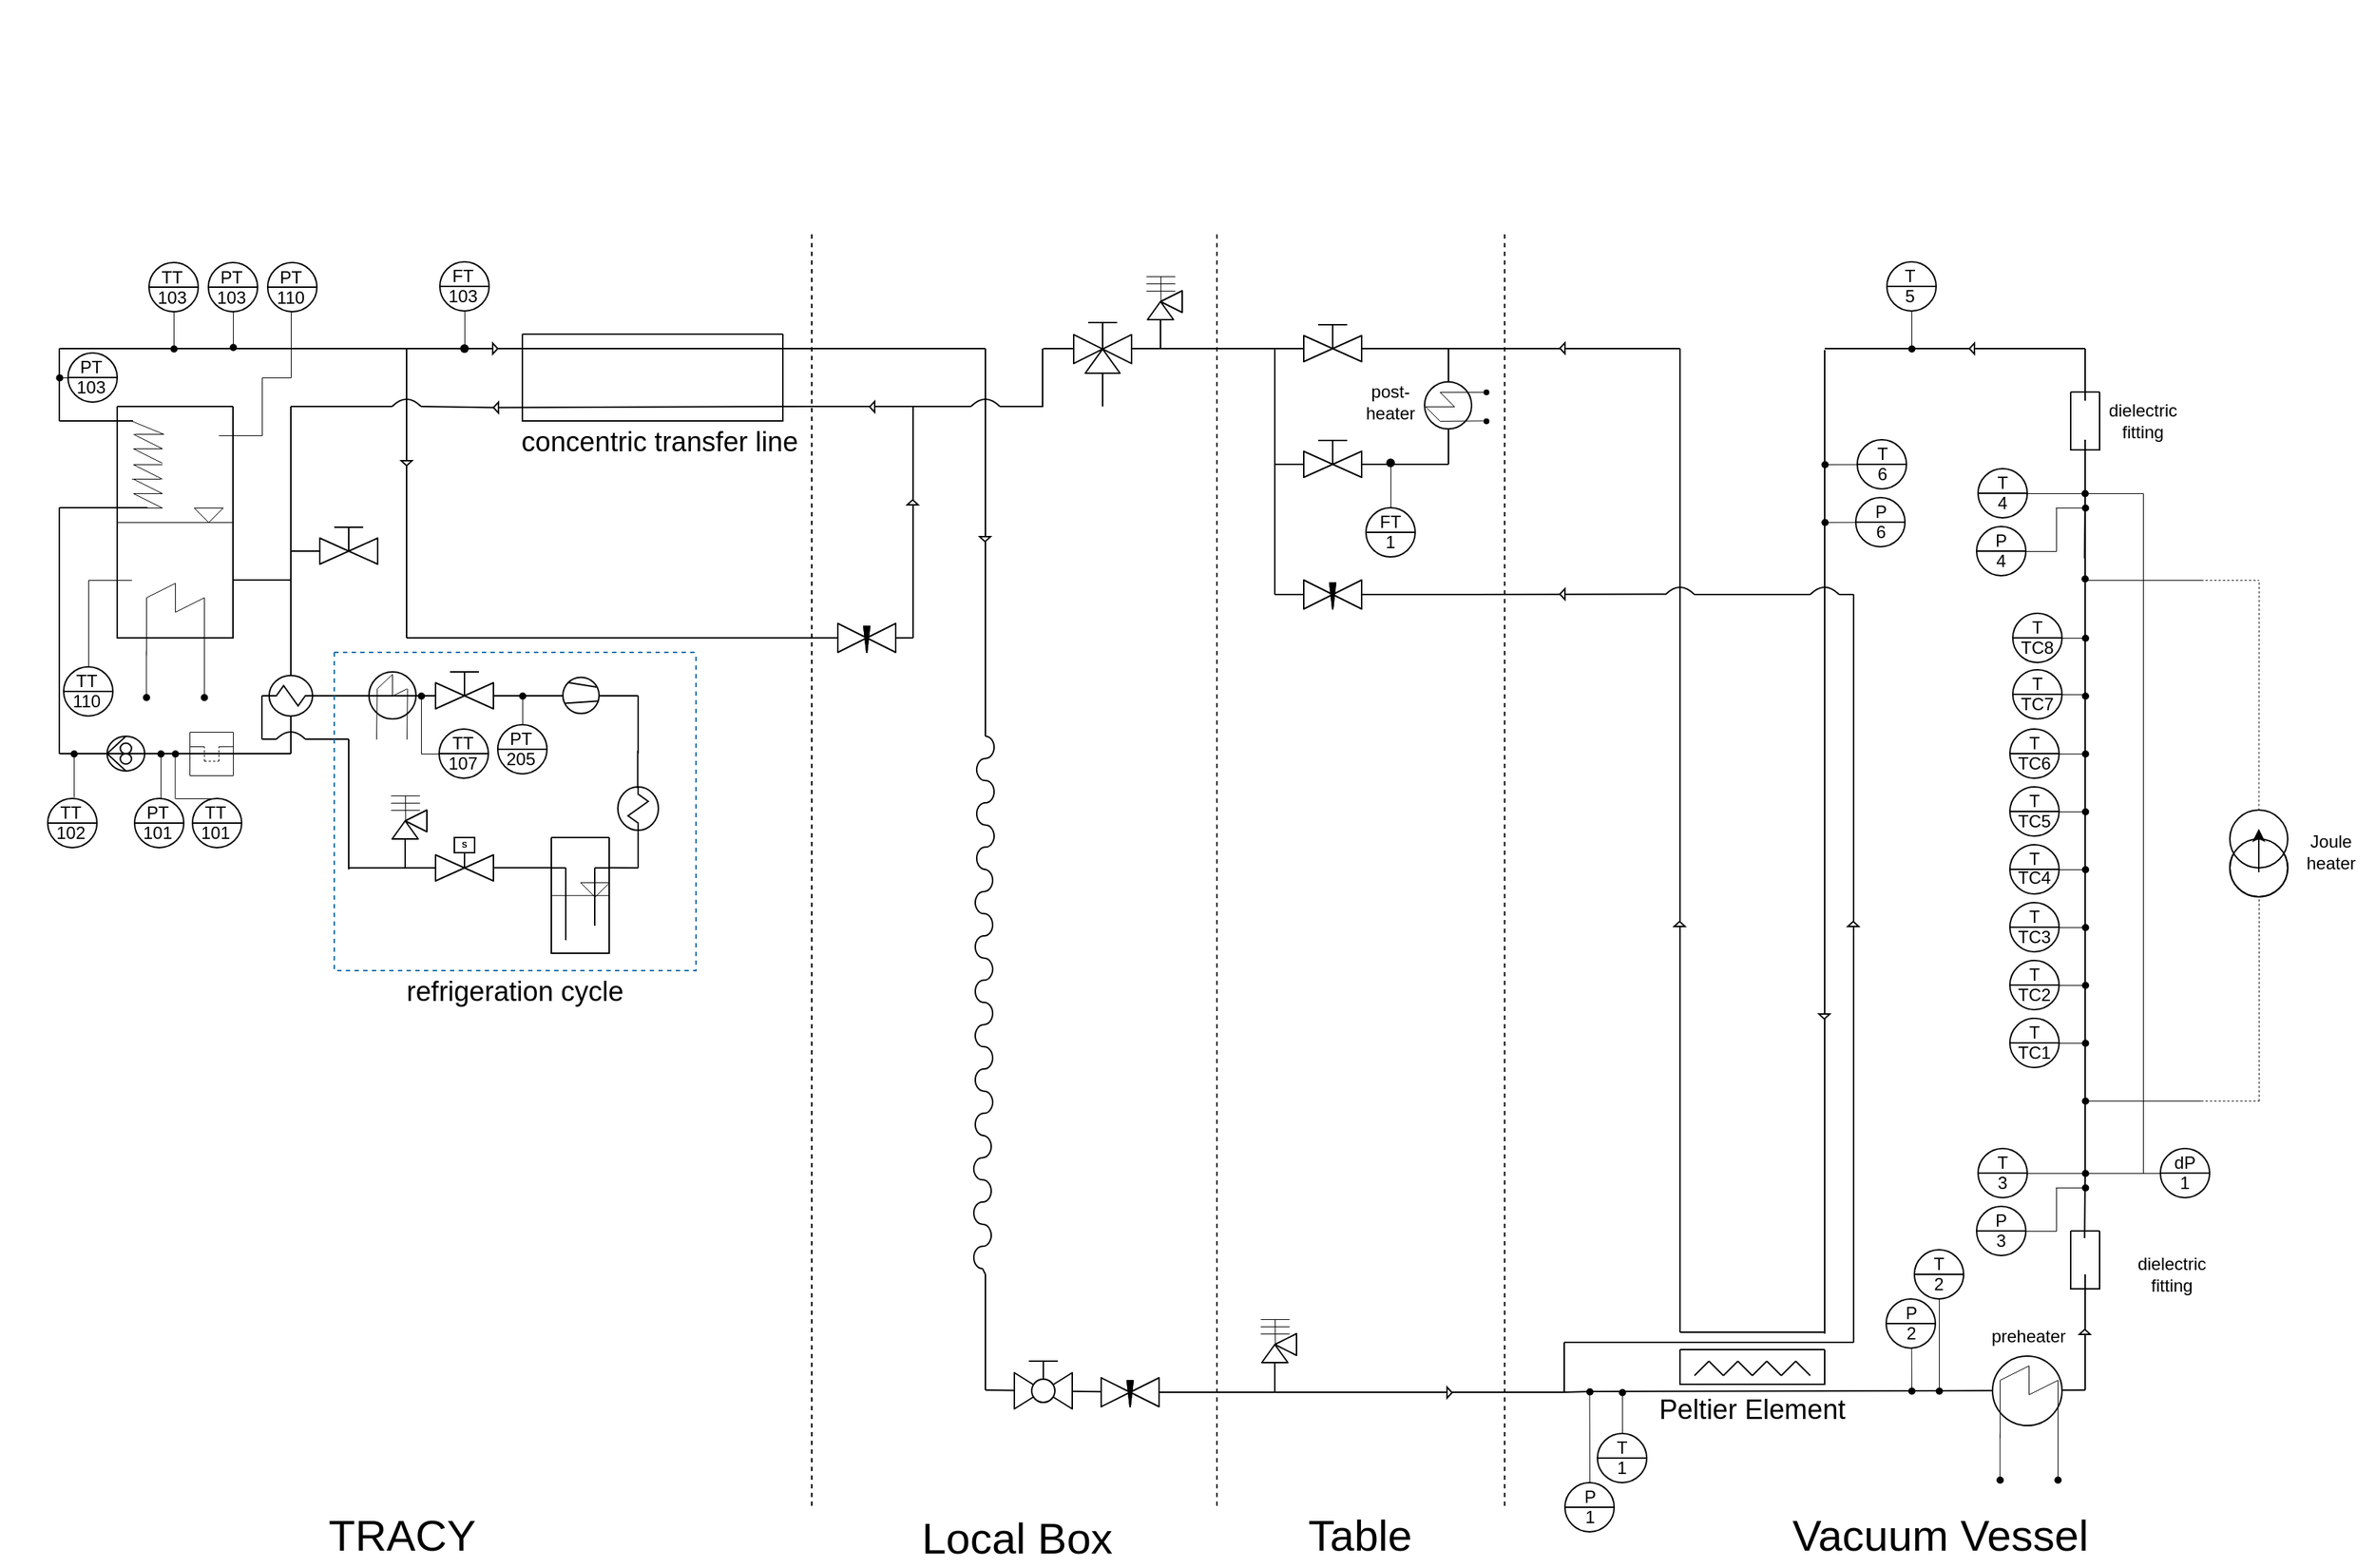 <mxfile version="27.1.6">
  <diagram name="Page-1" id="ECJ21p_r8LSvbzHPrfnt">
    <mxGraphModel dx="815" dy="502" grid="1" gridSize="10" guides="1" tooltips="1" connect="1" arrows="1" fold="1" page="1" pageScale="1" pageWidth="1654" pageHeight="1169" math="0" shadow="0">
      <root>
        <mxCell id="0" />
        <mxCell id="1" parent="0" />
        <mxCell id="evgmPP-73fVV3Miw3QVf-300" value="" style="endArrow=none;html=1;rounded=0;" edge="1" parent="1" source="evgmPP-73fVV3Miw3QVf-322">
          <mxGeometry width="50" height="50" relative="1" as="geometry">
            <mxPoint x="240" y="480" as="sourcePoint" />
            <mxPoint x="440" y="480" as="targetPoint" />
          </mxGeometry>
        </mxCell>
        <mxCell id="1bfEtviNi4OT2AiyHRMO-18" value="" style="endArrow=none;html=1;rounded=0;" parent="1" edge="1" source="evgmPP-73fVV3Miw3QVf-385">
          <mxGeometry width="50" height="50" relative="1" as="geometry">
            <mxPoint x="1080" y="961.5" as="sourcePoint" />
            <mxPoint x="1440" y="960" as="targetPoint" />
          </mxGeometry>
        </mxCell>
        <mxCell id="evgmPP-73fVV3Miw3QVf-294" value="" style="ellipse;whiteSpace=wrap;html=1;aspect=fixed;" vertex="1" parent="1">
          <mxGeometry x="1376" y="936.5" width="48" height="48" as="geometry" />
        </mxCell>
        <mxCell id="evgmPP-73fVV3Miw3QVf-172" value="" style="endArrow=none;html=1;rounded=0;strokeWidth=0.5;" edge="1" parent="1">
          <mxGeometry width="50" height="50" relative="1" as="geometry">
            <mxPoint x="1401" y="963" as="sourcePoint" />
            <mxPoint x="1421" y="953" as="targetPoint" />
          </mxGeometry>
        </mxCell>
        <mxCell id="evgmPP-73fVV3Miw3QVf-39" value="" style="endArrow=none;html=1;rounded=0;" edge="1" parent="1">
          <mxGeometry width="50" height="50" relative="1" as="geometry">
            <mxPoint x="1000" y="320" as="sourcePoint" />
            <mxPoint x="1000" y="240" as="targetPoint" />
          </mxGeometry>
        </mxCell>
        <mxCell id="evgmPP-73fVV3Miw3QVf-293" value="" style="ellipse;whiteSpace=wrap;html=1;aspect=fixed;" vertex="1" parent="1">
          <mxGeometry x="983.5" y="263" width="32.5" height="32.5" as="geometry" />
        </mxCell>
        <mxCell id="evgmPP-73fVV3Miw3QVf-292" value="" style="ellipse;whiteSpace=wrap;html=1;aspect=fixed;" vertex="1" parent="1">
          <mxGeometry x="254" y="463.5" width="32.5" height="32.5" as="geometry" />
        </mxCell>
        <mxCell id="1bfEtviNi4OT2AiyHRMO-1" value="" style="endArrow=none;dashed=1;html=1;rounded=0;" parent="1" edge="1">
          <mxGeometry width="50" height="50" relative="1" as="geometry">
            <mxPoint x="560" y="1040" as="sourcePoint" />
            <mxPoint x="560" y="160" as="targetPoint" />
          </mxGeometry>
        </mxCell>
        <mxCell id="1bfEtviNi4OT2AiyHRMO-2" value="" style="endArrow=none;html=1;rounded=0;" parent="1" edge="1">
          <mxGeometry width="50" height="50" relative="1" as="geometry">
            <mxPoint x="880" y="240.0" as="sourcePoint" />
            <mxPoint x="1160" y="240" as="targetPoint" />
          </mxGeometry>
        </mxCell>
        <mxCell id="1bfEtviNi4OT2AiyHRMO-6" value="" style="endArrow=none;html=1;rounded=0;" parent="1" target="1bfEtviNi4OT2AiyHRMO-5" edge="1">
          <mxGeometry width="50" height="50" relative="1" as="geometry">
            <mxPoint x="280" y="440" as="sourcePoint" />
            <mxPoint x="679" y="440" as="targetPoint" />
          </mxGeometry>
        </mxCell>
        <mxCell id="1bfEtviNi4OT2AiyHRMO-8" value="" style="endArrow=none;html=1;rounded=0;" parent="1" target="1bfEtviNi4OT2AiyHRMO-7" edge="1">
          <mxGeometry width="50" height="50" relative="1" as="geometry">
            <mxPoint x="761" y="280" as="sourcePoint" />
            <mxPoint x="761" y="260" as="targetPoint" />
          </mxGeometry>
        </mxCell>
        <mxCell id="1bfEtviNi4OT2AiyHRMO-10" value="" style="verticalLabelPosition=bottom;align=center;html=1;verticalAlign=top;pointerEvents=1;dashed=0;shape=mxgraph.pid2valves.valve;valveType=angle;actuator=none" parent="1" vertex="1">
          <mxGeometry x="786" y="200" width="30" height="20" as="geometry" />
        </mxCell>
        <mxCell id="1bfEtviNi4OT2AiyHRMO-11" value="" style="endArrow=none;html=1;rounded=0;" parent="1" edge="1">
          <mxGeometry width="50" height="50" relative="1" as="geometry">
            <mxPoint x="801" y="220" as="sourcePoint" />
            <mxPoint x="801" y="240" as="targetPoint" />
          </mxGeometry>
        </mxCell>
        <mxCell id="1bfEtviNi4OT2AiyHRMO-12" value="" style="endArrow=none;html=1;rounded=0;exitX=0.504;exitY=0.353;exitDx=0;exitDy=0;exitPerimeter=0;strokeWidth=0.5;" parent="1" source="1bfEtviNi4OT2AiyHRMO-10" edge="1">
          <mxGeometry width="50" height="50" relative="1" as="geometry">
            <mxPoint x="721" y="350" as="sourcePoint" />
            <mxPoint x="801" y="190" as="targetPoint" />
          </mxGeometry>
        </mxCell>
        <mxCell id="1bfEtviNi4OT2AiyHRMO-13" value="" style="endArrow=none;html=1;rounded=0;strokeWidth=0.5;" parent="1" edge="1">
          <mxGeometry width="50" height="50" relative="1" as="geometry">
            <mxPoint x="791" y="190" as="sourcePoint" />
            <mxPoint x="811" y="190" as="targetPoint" />
          </mxGeometry>
        </mxCell>
        <mxCell id="1bfEtviNi4OT2AiyHRMO-14" value="" style="endArrow=none;html=1;rounded=0;strokeWidth=0.5;" parent="1" edge="1">
          <mxGeometry width="50" height="50" relative="1" as="geometry">
            <mxPoint x="791" y="200" as="sourcePoint" />
            <mxPoint x="811" y="200" as="targetPoint" />
          </mxGeometry>
        </mxCell>
        <mxCell id="1bfEtviNi4OT2AiyHRMO-15" value="" style="endArrow=none;html=1;rounded=0;strokeWidth=0.5;" parent="1" edge="1">
          <mxGeometry width="50" height="50" relative="1" as="geometry">
            <mxPoint x="791" y="195" as="sourcePoint" />
            <mxPoint x="811" y="195" as="targetPoint" />
          </mxGeometry>
        </mxCell>
        <mxCell id="1bfEtviNi4OT2AiyHRMO-16" value="" style="endArrow=none;html=1;rounded=0;" parent="1" edge="1">
          <mxGeometry width="50" height="50" relative="1" as="geometry">
            <mxPoint x="560" y="280" as="sourcePoint" />
            <mxPoint x="670" y="280" as="targetPoint" />
          </mxGeometry>
        </mxCell>
        <mxCell id="evgmPP-73fVV3Miw3QVf-4" value="" style="endArrow=none;html=1;rounded=0;" edge="1" parent="1" target="evgmPP-73fVV3Miw3QVf-1">
          <mxGeometry width="50" height="50" relative="1" as="geometry">
            <mxPoint x="680" y="960" as="sourcePoint" />
            <mxPoint x="1440" y="960" as="targetPoint" />
          </mxGeometry>
        </mxCell>
        <mxCell id="evgmPP-73fVV3Miw3QVf-1" value="" style="verticalLabelPosition=bottom;align=center;html=1;verticalAlign=top;pointerEvents=1;dashed=0;shape=mxgraph.pid2valves.valve;valveType=ball" vertex="1" parent="1">
          <mxGeometry x="700" y="948" width="40" height="25" as="geometry" />
        </mxCell>
        <mxCell id="evgmPP-73fVV3Miw3QVf-5" value="" style="endArrow=none;html=1;rounded=0;exitX=0.5;exitY=0.2;exitDx=0;exitDy=0;exitPerimeter=0;" edge="1" parent="1" source="evgmPP-73fVV3Miw3QVf-1">
          <mxGeometry width="50" height="50" relative="1" as="geometry">
            <mxPoint x="780" y="620" as="sourcePoint" />
            <mxPoint x="720" y="940" as="targetPoint" />
          </mxGeometry>
        </mxCell>
        <mxCell id="evgmPP-73fVV3Miw3QVf-6" value="" style="endArrow=none;html=1;rounded=0;" edge="1" parent="1">
          <mxGeometry width="50" height="50" relative="1" as="geometry">
            <mxPoint x="710" y="940" as="sourcePoint" />
            <mxPoint x="730" y="940" as="targetPoint" />
            <Array as="points">
              <mxPoint x="720" y="940" />
            </Array>
          </mxGeometry>
        </mxCell>
        <mxCell id="evgmPP-73fVV3Miw3QVf-9" value="" style="endArrow=none;html=1;rounded=0;" edge="1" parent="1" source="evgmPP-73fVV3Miw3QVf-1" target="evgmPP-73fVV3Miw3QVf-8">
          <mxGeometry width="50" height="50" relative="1" as="geometry">
            <mxPoint x="740" y="961" as="sourcePoint" />
            <mxPoint x="1440" y="960" as="targetPoint" />
          </mxGeometry>
        </mxCell>
        <mxCell id="evgmPP-73fVV3Miw3QVf-8" value="" style="verticalLabelPosition=bottom;align=center;html=1;verticalAlign=top;pointerEvents=1;dashed=0;shape=mxgraph.pid2valves.valve;valveType=needle" vertex="1" parent="1">
          <mxGeometry x="760" y="951.5" width="40" height="20" as="geometry" />
        </mxCell>
        <mxCell id="evgmPP-73fVV3Miw3QVf-10" value="" style="verticalLabelPosition=bottom;align=center;html=1;verticalAlign=top;pointerEvents=1;dashed=0;shape=mxgraph.pid2valves.valve;valveType=angle;actuator=none" vertex="1" parent="1">
          <mxGeometry x="865" y="921" width="30" height="20" as="geometry" />
        </mxCell>
        <mxCell id="evgmPP-73fVV3Miw3QVf-11" value="" style="endArrow=none;html=1;rounded=0;" edge="1" parent="1">
          <mxGeometry width="50" height="50" relative="1" as="geometry">
            <mxPoint x="880" y="941" as="sourcePoint" />
            <mxPoint x="880" y="961" as="targetPoint" />
          </mxGeometry>
        </mxCell>
        <mxCell id="evgmPP-73fVV3Miw3QVf-12" value="" style="endArrow=none;html=1;rounded=0;exitX=0.504;exitY=0.353;exitDx=0;exitDy=0;exitPerimeter=0;strokeWidth=0.5;" edge="1" parent="1" source="evgmPP-73fVV3Miw3QVf-10">
          <mxGeometry width="50" height="50" relative="1" as="geometry">
            <mxPoint x="800" y="1071" as="sourcePoint" />
            <mxPoint x="880" y="911" as="targetPoint" />
          </mxGeometry>
        </mxCell>
        <mxCell id="evgmPP-73fVV3Miw3QVf-13" value="" style="endArrow=none;html=1;rounded=0;strokeWidth=0.5;" edge="1" parent="1">
          <mxGeometry width="50" height="50" relative="1" as="geometry">
            <mxPoint x="870" y="911" as="sourcePoint" />
            <mxPoint x="890" y="911" as="targetPoint" />
          </mxGeometry>
        </mxCell>
        <mxCell id="evgmPP-73fVV3Miw3QVf-14" value="" style="endArrow=none;html=1;rounded=0;strokeWidth=0.5;" edge="1" parent="1">
          <mxGeometry width="50" height="50" relative="1" as="geometry">
            <mxPoint x="870" y="921" as="sourcePoint" />
            <mxPoint x="890" y="921" as="targetPoint" />
          </mxGeometry>
        </mxCell>
        <mxCell id="evgmPP-73fVV3Miw3QVf-15" value="" style="endArrow=none;html=1;rounded=0;strokeWidth=0.5;" edge="1" parent="1">
          <mxGeometry width="50" height="50" relative="1" as="geometry">
            <mxPoint x="870" y="916" as="sourcePoint" />
            <mxPoint x="890" y="916" as="targetPoint" />
          </mxGeometry>
        </mxCell>
        <mxCell id="evgmPP-73fVV3Miw3QVf-16" value="" style="endArrow=none;dashed=1;html=1;rounded=0;" edge="1" parent="1">
          <mxGeometry width="50" height="50" relative="1" as="geometry">
            <mxPoint x="840" y="1040" as="sourcePoint" />
            <mxPoint x="840" y="160" as="targetPoint" />
          </mxGeometry>
        </mxCell>
        <mxCell id="evgmPP-73fVV3Miw3QVf-17" value="" style="endArrow=none;dashed=1;html=1;rounded=0;" edge="1" parent="1">
          <mxGeometry width="50" height="50" relative="1" as="geometry">
            <mxPoint x="1038.82" y="1040" as="sourcePoint" />
            <mxPoint x="1038.82" y="160" as="targetPoint" />
          </mxGeometry>
        </mxCell>
        <mxCell id="evgmPP-73fVV3Miw3QVf-18" value="" style="verticalLabelPosition=bottom;align=center;html=1;verticalAlign=top;pointerEvents=1;dashed=0;shape=mxgraph.pid2valves.valve;valveType=gate;actuator=man" vertex="1" parent="1">
          <mxGeometry x="900" y="219" width="40" height="30" as="geometry" />
        </mxCell>
        <mxCell id="evgmPP-73fVV3Miw3QVf-21" value="" style="endArrow=none;html=1;rounded=0;" edge="1" parent="1">
          <mxGeometry width="50" height="50" relative="1" as="geometry">
            <mxPoint x="880" y="410" as="sourcePoint" />
            <mxPoint x="880" y="240" as="targetPoint" />
          </mxGeometry>
        </mxCell>
        <mxCell id="evgmPP-73fVV3Miw3QVf-22" value="" style="ellipse;whiteSpace=wrap;html=1;aspect=fixed;dashed=1;dashPattern=1 4;" vertex="1" parent="1">
          <mxGeometry x="NaN" y="NaN" height="NaN" as="geometry" />
        </mxCell>
        <mxCell id="evgmPP-73fVV3Miw3QVf-23" value="" style="endArrow=none;dashed=1;html=1;dashPattern=1 3;strokeWidth=2;rounded=0;" edge="1" parent="1">
          <mxGeometry width="50" height="50" relative="1" as="geometry">
            <mxPoint x="680" y="240" as="sourcePoint" />
            <mxPoint x="680" y="240" as="targetPoint" />
          </mxGeometry>
        </mxCell>
        <mxCell id="evgmPP-73fVV3Miw3QVf-25" value="" style="endArrow=none;html=1;rounded=0;" edge="1" parent="1" source="evgmPP-73fVV3Miw3QVf-336">
          <mxGeometry width="50" height="50" relative="1" as="geometry">
            <mxPoint x="170" y="240" as="sourcePoint" />
            <mxPoint x="680" y="240" as="targetPoint" />
          </mxGeometry>
        </mxCell>
        <mxCell id="evgmPP-73fVV3Miw3QVf-27" value="" style="endArrow=none;html=1;rounded=0;" edge="1" parent="1">
          <mxGeometry width="50" height="50" relative="1" as="geometry">
            <mxPoint x="720" y="240" as="sourcePoint" />
            <mxPoint x="880" y="240.0" as="targetPoint" />
          </mxGeometry>
        </mxCell>
        <mxCell id="1bfEtviNi4OT2AiyHRMO-7" value="" style="verticalLabelPosition=bottom;align=center;html=1;verticalAlign=top;pointerEvents=1;dashed=0;shape=mxgraph.pid2valves.valve;valveType=threeWay;actuator=man" parent="1" vertex="1">
          <mxGeometry x="741" y="217" width="40" height="40" as="geometry" />
        </mxCell>
        <mxCell id="evgmPP-73fVV3Miw3QVf-30" value="" style="endArrow=none;html=1;rounded=0;" edge="1" parent="1" source="evgmPP-73fVV3Miw3QVf-8">
          <mxGeometry width="50" height="50" relative="1" as="geometry">
            <mxPoint x="800" y="961" as="sourcePoint" />
            <mxPoint x="880" y="961.5" as="targetPoint" />
          </mxGeometry>
        </mxCell>
        <mxCell id="evgmPP-73fVV3Miw3QVf-32" value="" style="endArrow=none;html=1;rounded=0;" edge="1" parent="1">
          <mxGeometry width="50" height="50" relative="1" as="geometry">
            <mxPoint x="880" y="320.0" as="sourcePoint" />
            <mxPoint x="1000" y="320" as="targetPoint" />
          </mxGeometry>
        </mxCell>
        <mxCell id="evgmPP-73fVV3Miw3QVf-33" value="" style="verticalLabelPosition=bottom;align=center;html=1;verticalAlign=top;pointerEvents=1;dashed=0;shape=mxgraph.pid2valves.valve;valveType=gate;actuator=man" vertex="1" parent="1">
          <mxGeometry x="900" y="299" width="40" height="30" as="geometry" />
        </mxCell>
        <mxCell id="evgmPP-73fVV3Miw3QVf-35" value="" style="endArrow=none;html=1;rounded=0;strokeWidth=0.5;" edge="1" parent="1" source="evgmPP-73fVV3Miw3QVf-40">
          <mxGeometry width="50" height="50" relative="1" as="geometry">
            <mxPoint x="960" y="350" as="sourcePoint" />
            <mxPoint x="960" y="320" as="targetPoint" />
          </mxGeometry>
        </mxCell>
        <mxCell id="evgmPP-73fVV3Miw3QVf-36" value="&lt;table cellpadding=&quot;0&quot; cellspacing=&quot;0&quot; style=&quot;font-size:1em;width:100%;height:100%;&quot;&gt;&lt;tbody&gt;&lt;tr&gt;&lt;td align=&quot;center&quot; height=&quot;25&quot;&gt;&lt;br&gt;&lt;/td&gt;&lt;/tr&gt;&lt;tr&gt;&lt;td align=&quot;center&quot; height=&quot;25&quot;&gt;&lt;br&gt;&lt;/td&gt;&lt;/tr&gt;&lt;tr&gt;&lt;td align=&quot;center&quot; valign=&quot;bottom&quot;&gt;&lt;/td&gt;&lt;/tr&gt;&lt;/tbody&gt;&lt;/table&gt;" style="html=1;outlineConnect=0;align=center;dashed=0;shape=mxgraph.pid2inst.indicator;mounting=room;overflow=fill;indType=inst" vertex="1" parent="1">
          <mxGeometry x="943" y="350" width="34" height="30" as="geometry" />
        </mxCell>
        <mxCell id="evgmPP-73fVV3Miw3QVf-37" value="FT" style="text;strokeColor=none;align=center;fillColor=none;html=1;verticalAlign=middle;whiteSpace=wrap;rounded=0;" vertex="1" parent="1">
          <mxGeometry x="945" y="350" width="30" height="20" as="geometry" />
        </mxCell>
        <mxCell id="evgmPP-73fVV3Miw3QVf-38" value="1" style="text;strokeColor=none;align=center;fillColor=none;html=1;verticalAlign=middle;whiteSpace=wrap;rounded=0;" vertex="1" parent="1">
          <mxGeometry x="945" y="364" width="30" height="20" as="geometry" />
        </mxCell>
        <mxCell id="evgmPP-73fVV3Miw3QVf-46" value="" style="shape=waypoint;sketch=0;fillStyle=solid;size=6;pointerEvents=1;points=[];fillColor=none;resizable=0;rotatable=0;perimeter=centerPerimeter;snapToPoint=1;strokeWidth=0;" vertex="1" parent="1">
          <mxGeometry x="1016" y="280" width="20" height="20" as="geometry" />
        </mxCell>
        <mxCell id="evgmPP-73fVV3Miw3QVf-47" value="" style="endArrow=none;html=1;rounded=0;" edge="1" parent="1">
          <mxGeometry width="50" height="50" relative="1" as="geometry">
            <mxPoint x="880" y="410" as="sourcePoint" />
            <mxPoint x="1000" y="410" as="targetPoint" />
          </mxGeometry>
        </mxCell>
        <mxCell id="evgmPP-73fVV3Miw3QVf-49" value="" style="verticalLabelPosition=bottom;align=center;html=1;verticalAlign=top;pointerEvents=1;dashed=0;shape=mxgraph.pid2valves.valve;valveType=needle" vertex="1" parent="1">
          <mxGeometry x="900" y="400" width="40" height="20" as="geometry" />
        </mxCell>
        <mxCell id="evgmPP-73fVV3Miw3QVf-50" value="" style="endArrow=none;html=1;rounded=0;strokeWidth=0.5;" edge="1" parent="1" source="evgmPP-73fVV3Miw3QVf-334">
          <mxGeometry width="50" height="50" relative="1" as="geometry">
            <mxPoint x="1120" y="990" as="sourcePoint" />
            <mxPoint x="1120" y="960" as="targetPoint" />
          </mxGeometry>
        </mxCell>
        <mxCell id="evgmPP-73fVV3Miw3QVf-51" value="&lt;table cellpadding=&quot;0&quot; cellspacing=&quot;0&quot; style=&quot;font-size:1em;width:100%;height:100%;&quot;&gt;&lt;tbody&gt;&lt;tr&gt;&lt;td align=&quot;center&quot; height=&quot;25&quot;&gt;&lt;br&gt;&lt;/td&gt;&lt;/tr&gt;&lt;tr&gt;&lt;td align=&quot;center&quot; height=&quot;25&quot;&gt;&lt;br&gt;&lt;/td&gt;&lt;/tr&gt;&lt;tr&gt;&lt;td align=&quot;center&quot; valign=&quot;bottom&quot;&gt;&lt;/td&gt;&lt;/tr&gt;&lt;/tbody&gt;&lt;/table&gt;" style="html=1;outlineConnect=0;align=center;dashed=0;shape=mxgraph.pid2inst.indicator;mounting=room;overflow=fill;indType=inst" vertex="1" parent="1">
          <mxGeometry x="1103" y="990" width="34" height="30" as="geometry" />
        </mxCell>
        <mxCell id="evgmPP-73fVV3Miw3QVf-52" value="T" style="text;strokeColor=none;align=center;fillColor=none;html=1;verticalAlign=middle;whiteSpace=wrap;rounded=0;" vertex="1" parent="1">
          <mxGeometry x="1105" y="990" width="30" height="20" as="geometry" />
        </mxCell>
        <mxCell id="evgmPP-73fVV3Miw3QVf-53" value="1" style="text;strokeColor=none;align=center;fillColor=none;html=1;verticalAlign=middle;whiteSpace=wrap;rounded=0;" vertex="1" parent="1">
          <mxGeometry x="1105" y="1004" width="30" height="20" as="geometry" />
        </mxCell>
        <mxCell id="evgmPP-73fVV3Miw3QVf-58" value="" style="endArrow=none;html=1;rounded=0;" edge="1" parent="1">
          <mxGeometry width="50" height="50" relative="1" as="geometry">
            <mxPoint x="1080" y="961.5" as="sourcePoint" />
            <mxPoint x="1080" y="927" as="targetPoint" />
          </mxGeometry>
        </mxCell>
        <mxCell id="evgmPP-73fVV3Miw3QVf-61" value="" style="swimlane;startSize=0;" vertex="1" parent="1">
          <mxGeometry x="1160" y="932" width="100" height="24" as="geometry">
            <mxRectangle x="1080" y="934" width="50" height="40" as="alternateBounds" />
          </mxGeometry>
        </mxCell>
        <mxCell id="evgmPP-73fVV3Miw3QVf-62" value="" style="endArrow=none;html=1;rounded=0;" edge="1" parent="1">
          <mxGeometry width="50" height="50" relative="1" as="geometry">
            <mxPoint x="1240" y="940" as="sourcePoint" />
            <mxPoint x="1250" y="950" as="targetPoint" />
          </mxGeometry>
        </mxCell>
        <mxCell id="evgmPP-73fVV3Miw3QVf-63" value="" style="endArrow=none;html=1;rounded=0;" edge="1" parent="1">
          <mxGeometry width="50" height="50" relative="1" as="geometry">
            <mxPoint x="1220" y="940" as="sourcePoint" />
            <mxPoint x="1230" y="950" as="targetPoint" />
          </mxGeometry>
        </mxCell>
        <mxCell id="evgmPP-73fVV3Miw3QVf-64" value="" style="endArrow=none;html=1;rounded=0;" edge="1" parent="1">
          <mxGeometry width="50" height="50" relative="1" as="geometry">
            <mxPoint x="1200" y="940" as="sourcePoint" />
            <mxPoint x="1210" y="950" as="targetPoint" />
            <Array as="points">
              <mxPoint x="1200" y="940" />
            </Array>
          </mxGeometry>
        </mxCell>
        <mxCell id="evgmPP-73fVV3Miw3QVf-65" value="" style="endArrow=none;html=1;rounded=0;" edge="1" parent="1">
          <mxGeometry width="50" height="50" relative="1" as="geometry">
            <mxPoint x="1180" y="940" as="sourcePoint" />
            <mxPoint x="1190" y="950" as="targetPoint" />
            <Array as="points">
              <mxPoint x="1180" y="940" />
            </Array>
          </mxGeometry>
        </mxCell>
        <mxCell id="evgmPP-73fVV3Miw3QVf-68" value="" style="endArrow=none;html=1;rounded=0;" edge="1" parent="1">
          <mxGeometry width="50" height="50" relative="1" as="geometry">
            <mxPoint x="1180" y="940" as="sourcePoint" />
            <mxPoint x="1170" y="950" as="targetPoint" />
            <Array as="points" />
          </mxGeometry>
        </mxCell>
        <mxCell id="evgmPP-73fVV3Miw3QVf-69" value="" style="endArrow=none;html=1;rounded=0;" edge="1" parent="1">
          <mxGeometry width="50" height="50" relative="1" as="geometry">
            <mxPoint x="1200" y="940" as="sourcePoint" />
            <mxPoint x="1190" y="950" as="targetPoint" />
            <Array as="points" />
          </mxGeometry>
        </mxCell>
        <mxCell id="evgmPP-73fVV3Miw3QVf-70" value="" style="endArrow=none;html=1;rounded=0;" edge="1" parent="1">
          <mxGeometry width="50" height="50" relative="1" as="geometry">
            <mxPoint x="1220" y="940" as="sourcePoint" />
            <mxPoint x="1210" y="950" as="targetPoint" />
            <Array as="points" />
          </mxGeometry>
        </mxCell>
        <mxCell id="evgmPP-73fVV3Miw3QVf-71" value="" style="endArrow=none;html=1;rounded=0;" edge="1" parent="1">
          <mxGeometry width="50" height="50" relative="1" as="geometry">
            <mxPoint x="1240" y="940" as="sourcePoint" />
            <mxPoint x="1230" y="950" as="targetPoint" />
            <Array as="points" />
          </mxGeometry>
        </mxCell>
        <mxCell id="evgmPP-73fVV3Miw3QVf-73" value="" style="endArrow=none;html=1;rounded=0;" edge="1" parent="1">
          <mxGeometry width="50" height="50" relative="1" as="geometry">
            <mxPoint x="1080" y="927" as="sourcePoint" />
            <mxPoint x="1280" y="927" as="targetPoint" />
          </mxGeometry>
        </mxCell>
        <mxCell id="evgmPP-73fVV3Miw3QVf-74" value="" style="endArrow=none;html=1;rounded=0;" edge="1" parent="1">
          <mxGeometry width="50" height="50" relative="1" as="geometry">
            <mxPoint x="1160" y="920" as="sourcePoint" />
            <mxPoint x="1260" y="920" as="targetPoint" />
          </mxGeometry>
        </mxCell>
        <mxCell id="evgmPP-73fVV3Miw3QVf-75" value="" style="endArrow=none;html=1;rounded=0;" edge="1" parent="1">
          <mxGeometry width="50" height="50" relative="1" as="geometry">
            <mxPoint x="1160" y="920" as="sourcePoint" />
            <mxPoint x="1160" y="240" as="targetPoint" />
          </mxGeometry>
        </mxCell>
        <mxCell id="evgmPP-73fVV3Miw3QVf-76" value="" style="endArrow=none;html=1;rounded=0;" edge="1" parent="1">
          <mxGeometry width="50" height="50" relative="1" as="geometry">
            <mxPoint x="1260" y="921" as="sourcePoint" />
            <mxPoint x="1260" y="241" as="targetPoint" />
          </mxGeometry>
        </mxCell>
        <mxCell id="evgmPP-73fVV3Miw3QVf-77" value="" style="endArrow=none;html=1;rounded=0;" edge="1" parent="1">
          <mxGeometry width="50" height="50" relative="1" as="geometry">
            <mxPoint x="1280" y="927" as="sourcePoint" />
            <mxPoint x="1280" y="410" as="targetPoint" />
          </mxGeometry>
        </mxCell>
        <mxCell id="evgmPP-73fVV3Miw3QVf-78" value="" style="endArrow=none;html=1;rounded=0;" edge="1" parent="1">
          <mxGeometry width="50" height="50" relative="1" as="geometry">
            <mxPoint x="1270" y="410" as="sourcePoint" />
            <mxPoint x="1280" y="410" as="targetPoint" />
          </mxGeometry>
        </mxCell>
        <mxCell id="evgmPP-73fVV3Miw3QVf-81" value="" style="curved=1;endArrow=none;html=1;rounded=0;startFill=0;" edge="1" parent="1">
          <mxGeometry width="50" height="50" relative="1" as="geometry">
            <mxPoint x="1270" y="410" as="sourcePoint" />
            <mxPoint x="1250" y="410" as="targetPoint" />
            <Array as="points">
              <mxPoint x="1260" y="400" />
              <mxPoint x="1250" y="410" />
            </Array>
          </mxGeometry>
        </mxCell>
        <mxCell id="evgmPP-73fVV3Miw3QVf-82" value="" style="endArrow=none;html=1;rounded=0;" edge="1" parent="1">
          <mxGeometry width="50" height="50" relative="1" as="geometry">
            <mxPoint x="1250" y="410" as="sourcePoint" />
            <mxPoint x="1170" y="410" as="targetPoint" />
          </mxGeometry>
        </mxCell>
        <mxCell id="evgmPP-73fVV3Miw3QVf-83" value="" style="curved=1;endArrow=none;html=1;rounded=0;startFill=0;" edge="1" parent="1">
          <mxGeometry width="50" height="50" relative="1" as="geometry">
            <mxPoint x="1170" y="410" as="sourcePoint" />
            <mxPoint x="1150" y="410" as="targetPoint" />
            <Array as="points">
              <mxPoint x="1160" y="400" />
            </Array>
          </mxGeometry>
        </mxCell>
        <mxCell id="evgmPP-73fVV3Miw3QVf-84" value="" style="endArrow=none;html=1;rounded=0;" edge="1" parent="1">
          <mxGeometry width="50" height="50" relative="1" as="geometry">
            <mxPoint x="1150" y="409.75" as="sourcePoint" />
            <mxPoint x="1000" y="410" as="targetPoint" />
          </mxGeometry>
        </mxCell>
        <mxCell id="evgmPP-73fVV3Miw3QVf-89" value="" style="endArrow=none;html=1;rounded=0;strokeWidth=0.5;" edge="1" parent="1">
          <mxGeometry width="50" height="50" relative="1" as="geometry">
            <mxPoint x="1421" y="990" as="sourcePoint" />
            <mxPoint x="1421" y="1020" as="targetPoint" />
          </mxGeometry>
        </mxCell>
        <mxCell id="evgmPP-73fVV3Miw3QVf-90" value="" style="endArrow=none;html=1;rounded=0;strokeWidth=0.5;" edge="1" parent="1">
          <mxGeometry width="50" height="50" relative="1" as="geometry">
            <mxPoint x="1380.9" y="990" as="sourcePoint" />
            <mxPoint x="1380.9" y="1020" as="targetPoint" />
          </mxGeometry>
        </mxCell>
        <mxCell id="evgmPP-73fVV3Miw3QVf-91" value="" style="shape=waypoint;sketch=0;fillStyle=solid;size=6;pointerEvents=1;points=[];fillColor=none;resizable=0;rotatable=0;perimeter=centerPerimeter;snapToPoint=1;strokeWidth=0.5;" vertex="1" parent="1">
          <mxGeometry x="1371" y="1012" width="20" height="20" as="geometry" />
        </mxCell>
        <mxCell id="evgmPP-73fVV3Miw3QVf-92" value="" style="shape=waypoint;sketch=0;fillStyle=solid;size=6;pointerEvents=1;points=[];fillColor=none;resizable=0;rotatable=0;perimeter=centerPerimeter;snapToPoint=1;strokeWidth=0.5;" vertex="1" parent="1">
          <mxGeometry x="1411" y="1012" width="20" height="20" as="geometry" />
        </mxCell>
        <mxCell id="evgmPP-73fVV3Miw3QVf-94" value="" style="endArrow=none;html=1;rounded=0;" edge="1" parent="1">
          <mxGeometry width="50" height="50" relative="1" as="geometry">
            <mxPoint x="1440" y="960" as="sourcePoint" />
            <mxPoint x="1440" y="880" as="targetPoint" />
          </mxGeometry>
        </mxCell>
        <mxCell id="evgmPP-73fVV3Miw3QVf-95" value="" style="swimlane;startSize=0;" vertex="1" parent="1">
          <mxGeometry x="1430" y="850" width="20" height="40" as="geometry" />
        </mxCell>
        <mxCell id="evgmPP-73fVV3Miw3QVf-96" value="" style="swimlane;startSize=0;" vertex="1" parent="1">
          <mxGeometry x="1430" y="270" width="20" height="40" as="geometry" />
        </mxCell>
        <mxCell id="evgmPP-73fVV3Miw3QVf-97" value="" style="endArrow=none;html=1;rounded=0;" edge="1" parent="1" source="evgmPP-73fVV3Miw3QVf-357">
          <mxGeometry width="50" height="50" relative="1" as="geometry">
            <mxPoint x="1260" y="240" as="sourcePoint" />
            <mxPoint x="1440" y="240" as="targetPoint" />
          </mxGeometry>
        </mxCell>
        <mxCell id="evgmPP-73fVV3Miw3QVf-98" value="" style="endArrow=none;html=1;rounded=0;" edge="1" parent="1">
          <mxGeometry width="50" height="50" relative="1" as="geometry">
            <mxPoint x="1440" y="276" as="sourcePoint" />
            <mxPoint x="1440" y="240" as="targetPoint" />
          </mxGeometry>
        </mxCell>
        <mxCell id="evgmPP-73fVV3Miw3QVf-99" value="" style="endArrow=none;html=1;rounded=0;" edge="1" parent="1">
          <mxGeometry width="50" height="50" relative="1" as="geometry">
            <mxPoint x="1440" y="303" as="sourcePoint" />
            <mxPoint x="1440" y="343" as="targetPoint" />
          </mxGeometry>
        </mxCell>
        <mxCell id="evgmPP-73fVV3Miw3QVf-100" value="" style="endArrow=none;html=1;rounded=0;" edge="1" parent="1">
          <mxGeometry width="50" height="50" relative="1" as="geometry">
            <mxPoint x="1440" y="810" as="sourcePoint" />
            <mxPoint x="1439.63" y="855" as="targetPoint" />
          </mxGeometry>
        </mxCell>
        <mxCell id="evgmPP-73fVV3Miw3QVf-101" value="" style="endArrow=none;html=1;rounded=0;strokeWidth=0.5;" edge="1" parent="1">
          <mxGeometry width="50" height="50" relative="1" as="geometry">
            <mxPoint x="1492" y="810" as="sourcePoint" />
            <mxPoint x="1440" y="810" as="targetPoint" />
          </mxGeometry>
        </mxCell>
        <mxCell id="evgmPP-73fVV3Miw3QVf-102" value="&lt;table cellpadding=&quot;0&quot; cellspacing=&quot;0&quot; style=&quot;font-size:1em;width:100%;height:100%;&quot;&gt;&lt;tbody&gt;&lt;tr&gt;&lt;td align=&quot;center&quot; height=&quot;25&quot;&gt;&lt;br&gt;&lt;/td&gt;&lt;/tr&gt;&lt;tr&gt;&lt;td align=&quot;center&quot; height=&quot;25&quot;&gt;&lt;br&gt;&lt;/td&gt;&lt;/tr&gt;&lt;tr&gt;&lt;td align=&quot;center&quot; valign=&quot;bottom&quot;&gt;&lt;/td&gt;&lt;/tr&gt;&lt;/tbody&gt;&lt;/table&gt;" style="html=1;outlineConnect=0;align=center;dashed=0;shape=mxgraph.pid2inst.indicator;mounting=room;overflow=fill;indType=inst" vertex="1" parent="1">
          <mxGeometry x="1492" y="793" width="34" height="30" as="geometry" />
        </mxCell>
        <mxCell id="evgmPP-73fVV3Miw3QVf-103" value="dP" style="text;strokeColor=none;align=center;fillColor=none;html=1;verticalAlign=middle;whiteSpace=wrap;rounded=0;" vertex="1" parent="1">
          <mxGeometry x="1494" y="793" width="30" height="20" as="geometry" />
        </mxCell>
        <mxCell id="evgmPP-73fVV3Miw3QVf-104" value="1" style="text;strokeColor=none;align=center;fillColor=none;html=1;verticalAlign=middle;whiteSpace=wrap;rounded=0;" vertex="1" parent="1">
          <mxGeometry x="1494" y="807" width="30" height="20" as="geometry" />
        </mxCell>
        <mxCell id="evgmPP-73fVV3Miw3QVf-107" value="&lt;table cellpadding=&quot;0&quot; cellspacing=&quot;0&quot; style=&quot;font-size:1em;width:100%;height:100%;&quot;&gt;&lt;tbody&gt;&lt;tr&gt;&lt;td align=&quot;center&quot; height=&quot;25&quot;&gt;&lt;br&gt;&lt;/td&gt;&lt;/tr&gt;&lt;tr&gt;&lt;td align=&quot;center&quot; height=&quot;25&quot;&gt;&lt;br&gt;&lt;/td&gt;&lt;/tr&gt;&lt;tr&gt;&lt;td align=&quot;center&quot; valign=&quot;bottom&quot;&gt;&lt;/td&gt;&lt;/tr&gt;&lt;/tbody&gt;&lt;/table&gt;" style="html=1;outlineConnect=0;align=center;dashed=0;shape=mxgraph.pid2inst.indicator;mounting=room;overflow=fill;indType=inst" vertex="1" parent="1">
          <mxGeometry x="1366" y="793" width="34" height="30" as="geometry" />
        </mxCell>
        <mxCell id="evgmPP-73fVV3Miw3QVf-108" value="T" style="text;strokeColor=none;align=center;fillColor=none;html=1;verticalAlign=middle;whiteSpace=wrap;rounded=0;" vertex="1" parent="1">
          <mxGeometry x="1368" y="793" width="30" height="20" as="geometry" />
        </mxCell>
        <mxCell id="evgmPP-73fVV3Miw3QVf-109" value="3" style="text;strokeColor=none;align=center;fillColor=none;html=1;verticalAlign=middle;whiteSpace=wrap;rounded=0;" vertex="1" parent="1">
          <mxGeometry x="1368" y="807" width="30" height="20" as="geometry" />
        </mxCell>
        <mxCell id="evgmPP-73fVV3Miw3QVf-110" value="" style="endArrow=none;html=1;rounded=0;strokeWidth=0.5;" edge="1" parent="1" source="evgmPP-73fVV3Miw3QVf-331">
          <mxGeometry width="50" height="50" relative="1" as="geometry">
            <mxPoint x="1440" y="810" as="sourcePoint" />
            <mxPoint x="1400" y="810" as="targetPoint" />
          </mxGeometry>
        </mxCell>
        <mxCell id="evgmPP-73fVV3Miw3QVf-111" value="" style="endArrow=none;html=1;rounded=0;strokeWidth=0.5;" edge="1" parent="1">
          <mxGeometry width="50" height="50" relative="1" as="geometry">
            <mxPoint x="1480" y="340" as="sourcePoint" />
            <mxPoint x="1440" y="340" as="targetPoint" />
          </mxGeometry>
        </mxCell>
        <mxCell id="evgmPP-73fVV3Miw3QVf-119" value="" style="endArrow=none;html=1;rounded=0;strokeWidth=0.5;" edge="1" parent="1">
          <mxGeometry width="50" height="50" relative="1" as="geometry">
            <mxPoint x="1480" y="810" as="sourcePoint" />
            <mxPoint x="1480" y="340" as="targetPoint" />
          </mxGeometry>
        </mxCell>
        <mxCell id="evgmPP-73fVV3Miw3QVf-121" value="" style="endArrow=none;html=1;rounded=0;strokeWidth=0.5;" edge="1" parent="1">
          <mxGeometry width="50" height="50" relative="1" as="geometry">
            <mxPoint x="1320" y="239" as="sourcePoint" />
            <mxPoint x="1320" y="209" as="targetPoint" />
          </mxGeometry>
        </mxCell>
        <mxCell id="evgmPP-73fVV3Miw3QVf-122" value="&lt;table cellpadding=&quot;0&quot; cellspacing=&quot;0&quot; style=&quot;font-size:1em;width:100%;height:100%;&quot;&gt;&lt;tbody&gt;&lt;tr&gt;&lt;td align=&quot;center&quot; height=&quot;25&quot;&gt;&lt;br&gt;&lt;/td&gt;&lt;/tr&gt;&lt;tr&gt;&lt;td align=&quot;center&quot; height=&quot;25&quot;&gt;&lt;br&gt;&lt;/td&gt;&lt;/tr&gt;&lt;tr&gt;&lt;td align=&quot;center&quot; valign=&quot;bottom&quot;&gt;&lt;/td&gt;&lt;/tr&gt;&lt;/tbody&gt;&lt;/table&gt;" style="html=1;outlineConnect=0;align=center;dashed=0;shape=mxgraph.pid2inst.indicator;mounting=room;overflow=fill;indType=inst" vertex="1" parent="1">
          <mxGeometry x="1303" y="180" width="34" height="30" as="geometry" />
        </mxCell>
        <mxCell id="evgmPP-73fVV3Miw3QVf-123" value="T" style="text;strokeColor=none;align=center;fillColor=none;html=1;verticalAlign=middle;whiteSpace=wrap;rounded=0;" vertex="1" parent="1">
          <mxGeometry x="1304" y="180" width="30" height="20" as="geometry" />
        </mxCell>
        <mxCell id="evgmPP-73fVV3Miw3QVf-124" value="5" style="text;strokeColor=none;align=center;fillColor=none;html=1;verticalAlign=middle;whiteSpace=wrap;rounded=0;" vertex="1" parent="1">
          <mxGeometry x="1304" y="194" width="30" height="20" as="geometry" />
        </mxCell>
        <mxCell id="evgmPP-73fVV3Miw3QVf-126" value="" style="endArrow=none;html=1;rounded=0;" edge="1" parent="1">
          <mxGeometry width="50" height="50" relative="1" as="geometry">
            <mxPoint x="617" y="440" as="sourcePoint" />
            <mxPoint x="630" y="440" as="targetPoint" />
          </mxGeometry>
        </mxCell>
        <mxCell id="1bfEtviNi4OT2AiyHRMO-5" value="" style="verticalLabelPosition=bottom;align=center;html=1;verticalAlign=top;pointerEvents=1;dashed=0;shape=mxgraph.pid2valves.valve;valveType=needle" parent="1" vertex="1">
          <mxGeometry x="578" y="430" width="40" height="20" as="geometry" />
        </mxCell>
        <mxCell id="evgmPP-73fVV3Miw3QVf-127" value="" style="endArrow=none;html=1;rounded=0;" edge="1" parent="1" source="evgmPP-73fVV3Miw3QVf-338">
          <mxGeometry width="50" height="50" relative="1" as="geometry">
            <mxPoint x="560" y="280" as="sourcePoint" />
            <mxPoint x="290" y="280" as="targetPoint" />
          </mxGeometry>
        </mxCell>
        <mxCell id="evgmPP-73fVV3Miw3QVf-128" value="" style="swimlane;startSize=0;" vertex="1" parent="1">
          <mxGeometry x="360" y="230" width="180" height="60" as="geometry" />
        </mxCell>
        <mxCell id="evgmPP-73fVV3Miw3QVf-129" value="" style="endArrow=none;html=1;rounded=0;" edge="1" parent="1">
          <mxGeometry width="50" height="50" relative="1" as="geometry">
            <mxPoint x="280" y="440" as="sourcePoint" />
            <mxPoint x="280" y="240" as="targetPoint" />
          </mxGeometry>
        </mxCell>
        <mxCell id="evgmPP-73fVV3Miw3QVf-130" value="" style="curved=1;endArrow=none;html=1;rounded=0;startFill=0;" edge="1" parent="1">
          <mxGeometry width="50" height="50" relative="1" as="geometry">
            <mxPoint x="290" y="280" as="sourcePoint" />
            <mxPoint x="270" y="280" as="targetPoint" />
            <Array as="points">
              <mxPoint x="280" y="270" />
            </Array>
          </mxGeometry>
        </mxCell>
        <mxCell id="evgmPP-73fVV3Miw3QVf-132" value="" style="endArrow=none;html=1;rounded=0;" edge="1" parent="1" source="evgmPP-73fVV3Miw3QVf-319" target="evgmPP-73fVV3Miw3QVf-131">
          <mxGeometry width="50" height="50" relative="1" as="geometry">
            <mxPoint x="40" y="240" as="sourcePoint" />
            <mxPoint x="680" y="240" as="targetPoint" />
          </mxGeometry>
        </mxCell>
        <mxCell id="evgmPP-73fVV3Miw3QVf-131" value="" style="shape=waypoint;sketch=0;fillStyle=solid;size=6;pointerEvents=1;points=[];fillColor=none;resizable=0;rotatable=0;perimeter=centerPerimeter;snapToPoint=1;" vertex="1" parent="1">
          <mxGeometry x="310" y="230" width="20" height="20" as="geometry" />
        </mxCell>
        <mxCell id="evgmPP-73fVV3Miw3QVf-133" value="" style="endArrow=none;html=1;rounded=0;strokeWidth=0.5;" edge="1" parent="1">
          <mxGeometry width="50" height="50" relative="1" as="geometry">
            <mxPoint x="320" y="239" as="sourcePoint" />
            <mxPoint x="320" y="209" as="targetPoint" />
          </mxGeometry>
        </mxCell>
        <mxCell id="evgmPP-73fVV3Miw3QVf-134" value="&lt;table cellpadding=&quot;0&quot; cellspacing=&quot;0&quot; style=&quot;font-size:1em;width:100%;height:100%;&quot;&gt;&lt;tbody&gt;&lt;tr&gt;&lt;td align=&quot;center&quot; height=&quot;25&quot;&gt;&lt;br&gt;&lt;/td&gt;&lt;/tr&gt;&lt;tr&gt;&lt;td align=&quot;center&quot; height=&quot;25&quot;&gt;&lt;br&gt;&lt;/td&gt;&lt;/tr&gt;&lt;tr&gt;&lt;td align=&quot;center&quot; valign=&quot;bottom&quot;&gt;&lt;/td&gt;&lt;/tr&gt;&lt;/tbody&gt;&lt;/table&gt;" style="html=1;outlineConnect=0;align=center;dashed=0;shape=mxgraph.pid2inst.indicator;mounting=room;overflow=fill;indType=inst" vertex="1" parent="1">
          <mxGeometry x="303" y="180" width="34" height="30" as="geometry" />
        </mxCell>
        <mxCell id="evgmPP-73fVV3Miw3QVf-135" value="FT" style="text;strokeColor=none;align=center;fillColor=none;html=1;verticalAlign=middle;whiteSpace=wrap;rounded=0;" vertex="1" parent="1">
          <mxGeometry x="304" y="180" width="30" height="20" as="geometry" />
        </mxCell>
        <mxCell id="evgmPP-73fVV3Miw3QVf-136" value="103" style="text;strokeColor=none;align=center;fillColor=none;html=1;verticalAlign=middle;whiteSpace=wrap;rounded=0;" vertex="1" parent="1">
          <mxGeometry x="304" y="194" width="30" height="20" as="geometry" />
        </mxCell>
        <mxCell id="evgmPP-73fVV3Miw3QVf-137" value="&lt;font style=&quot;font-size: 19px;&quot;&gt;Peltier Element&lt;/font&gt;" style="text;strokeColor=none;align=center;fillColor=none;html=1;verticalAlign=middle;whiteSpace=wrap;rounded=0;" vertex="1" parent="1">
          <mxGeometry x="1130" y="960" width="160" height="28" as="geometry" />
        </mxCell>
        <mxCell id="evgmPP-73fVV3Miw3QVf-138" value="&lt;font style=&quot;font-size: 19px;&quot;&gt;concentric transfer line&lt;/font&gt;" style="text;strokeColor=none;align=center;fillColor=none;html=1;verticalAlign=middle;whiteSpace=wrap;rounded=0;" vertex="1" parent="1">
          <mxGeometry x="350" y="290" width="210" height="30" as="geometry" />
        </mxCell>
        <mxCell id="evgmPP-73fVV3Miw3QVf-139" value="" style="endArrow=none;html=1;rounded=0;strokeWidth=0.5;" edge="1" parent="1">
          <mxGeometry width="50" height="50" relative="1" as="geometry">
            <mxPoint x="160" y="239.5" as="sourcePoint" />
            <mxPoint x="160" y="209.5" as="targetPoint" />
          </mxGeometry>
        </mxCell>
        <mxCell id="evgmPP-73fVV3Miw3QVf-140" value="&lt;table cellpadding=&quot;0&quot; cellspacing=&quot;0&quot; style=&quot;font-size:1em;width:100%;height:100%;&quot;&gt;&lt;tbody&gt;&lt;tr&gt;&lt;td align=&quot;center&quot; height=&quot;25&quot;&gt;&lt;br&gt;&lt;/td&gt;&lt;/tr&gt;&lt;tr&gt;&lt;td align=&quot;center&quot; height=&quot;25&quot;&gt;&lt;br&gt;&lt;/td&gt;&lt;/tr&gt;&lt;tr&gt;&lt;td align=&quot;center&quot; valign=&quot;bottom&quot;&gt;&lt;/td&gt;&lt;/tr&gt;&lt;/tbody&gt;&lt;/table&gt;" style="html=1;outlineConnect=0;align=center;dashed=0;shape=mxgraph.pid2inst.indicator;mounting=room;overflow=fill;indType=inst" vertex="1" parent="1">
          <mxGeometry x="143" y="180.5" width="34" height="30" as="geometry" />
        </mxCell>
        <mxCell id="evgmPP-73fVV3Miw3QVf-141" value="PT" style="text;strokeColor=none;align=center;fillColor=none;html=1;verticalAlign=middle;whiteSpace=wrap;rounded=0;" vertex="1" parent="1">
          <mxGeometry x="144" y="180.5" width="30" height="20" as="geometry" />
        </mxCell>
        <mxCell id="evgmPP-73fVV3Miw3QVf-142" value="103" style="text;strokeColor=none;align=center;fillColor=none;html=1;verticalAlign=middle;whiteSpace=wrap;rounded=0;" vertex="1" parent="1">
          <mxGeometry x="144" y="194.5" width="30" height="20" as="geometry" />
        </mxCell>
        <mxCell id="evgmPP-73fVV3Miw3QVf-143" value="" style="endArrow=none;html=1;rounded=0;strokeWidth=0.5;" edge="1" parent="1">
          <mxGeometry width="50" height="50" relative="1" as="geometry">
            <mxPoint x="119" y="239.5" as="sourcePoint" />
            <mxPoint x="119" y="209.5" as="targetPoint" />
          </mxGeometry>
        </mxCell>
        <mxCell id="evgmPP-73fVV3Miw3QVf-144" value="&lt;table cellpadding=&quot;0&quot; cellspacing=&quot;0&quot; style=&quot;font-size:1em;width:100%;height:100%;&quot;&gt;&lt;tbody&gt;&lt;tr&gt;&lt;td align=&quot;center&quot; height=&quot;25&quot;&gt;&lt;br&gt;&lt;/td&gt;&lt;/tr&gt;&lt;tr&gt;&lt;td align=&quot;center&quot; height=&quot;25&quot;&gt;&lt;br&gt;&lt;/td&gt;&lt;/tr&gt;&lt;tr&gt;&lt;td align=&quot;center&quot; valign=&quot;bottom&quot;&gt;&lt;/td&gt;&lt;/tr&gt;&lt;/tbody&gt;&lt;/table&gt;" style="html=1;outlineConnect=0;align=center;dashed=0;shape=mxgraph.pid2inst.indicator;mounting=room;overflow=fill;indType=inst" vertex="1" parent="1">
          <mxGeometry x="102" y="180.5" width="34" height="30" as="geometry" />
        </mxCell>
        <mxCell id="evgmPP-73fVV3Miw3QVf-145" value="TT" style="text;strokeColor=none;align=center;fillColor=none;html=1;verticalAlign=middle;whiteSpace=wrap;rounded=0;" vertex="1" parent="1">
          <mxGeometry x="103" y="180.5" width="30" height="20" as="geometry" />
        </mxCell>
        <mxCell id="evgmPP-73fVV3Miw3QVf-146" value="103" style="text;strokeColor=none;align=center;fillColor=none;html=1;verticalAlign=middle;whiteSpace=wrap;rounded=0;" vertex="1" parent="1">
          <mxGeometry x="103" y="194.5" width="30" height="20" as="geometry" />
        </mxCell>
        <mxCell id="evgmPP-73fVV3Miw3QVf-148" value="" style="swimlane;startSize=0;" vertex="1" parent="1">
          <mxGeometry x="80" y="280" width="80" height="160" as="geometry">
            <mxRectangle x="80" y="280" width="50" height="40" as="alternateBounds" />
          </mxGeometry>
        </mxCell>
        <mxCell id="evgmPP-73fVV3Miw3QVf-155" value="" style="endArrow=none;html=1;rounded=0;strokeWidth=0.5;" edge="1" parent="evgmPP-73fVV3Miw3QVf-148">
          <mxGeometry width="50" height="50" relative="1" as="geometry">
            <mxPoint x="63" y="80" as="sourcePoint" />
            <mxPoint x="53" y="70" as="targetPoint" />
          </mxGeometry>
        </mxCell>
        <mxCell id="evgmPP-73fVV3Miw3QVf-156" value="" style="endArrow=none;html=1;rounded=0;strokeWidth=0.5;" edge="1" parent="evgmPP-73fVV3Miw3QVf-148">
          <mxGeometry width="50" height="50" relative="1" as="geometry">
            <mxPoint x="63" y="80" as="sourcePoint" />
            <mxPoint x="73" y="70" as="targetPoint" />
          </mxGeometry>
        </mxCell>
        <mxCell id="evgmPP-73fVV3Miw3QVf-157" value="" style="endArrow=none;html=1;rounded=0;strokeWidth=0.5;" edge="1" parent="evgmPP-73fVV3Miw3QVf-148">
          <mxGeometry width="50" height="50" relative="1" as="geometry">
            <mxPoint x="73" y="70" as="sourcePoint" />
            <mxPoint x="53" y="70" as="targetPoint" />
          </mxGeometry>
        </mxCell>
        <mxCell id="evgmPP-73fVV3Miw3QVf-201" value="" style="endArrow=none;html=1;rounded=0;strokeWidth=0.5;" edge="1" parent="evgmPP-73fVV3Miw3QVf-148">
          <mxGeometry width="50" height="50" relative="1" as="geometry">
            <mxPoint x="11" y="60" as="sourcePoint" />
            <mxPoint x="31" y="70" as="targetPoint" />
          </mxGeometry>
        </mxCell>
        <mxCell id="evgmPP-73fVV3Miw3QVf-202" value="" style="endArrow=none;html=1;rounded=0;strokeWidth=0.5;" edge="1" parent="evgmPP-73fVV3Miw3QVf-148">
          <mxGeometry width="50" height="50" relative="1" as="geometry">
            <mxPoint x="11" y="50" as="sourcePoint" />
            <mxPoint x="31" y="60" as="targetPoint" />
          </mxGeometry>
        </mxCell>
        <mxCell id="evgmPP-73fVV3Miw3QVf-203" value="" style="endArrow=none;html=1;rounded=0;strokeWidth=0.5;" edge="1" parent="evgmPP-73fVV3Miw3QVf-148">
          <mxGeometry width="50" height="50" relative="1" as="geometry">
            <mxPoint x="11" y="29" as="sourcePoint" />
            <mxPoint x="31" y="39" as="targetPoint" />
          </mxGeometry>
        </mxCell>
        <mxCell id="evgmPP-73fVV3Miw3QVf-204" value="" style="endArrow=none;html=1;rounded=0;strokeWidth=0.5;" edge="1" parent="evgmPP-73fVV3Miw3QVf-148">
          <mxGeometry width="50" height="50" relative="1" as="geometry">
            <mxPoint x="11" y="40" as="sourcePoint" />
            <mxPoint x="31" y="50" as="targetPoint" />
          </mxGeometry>
        </mxCell>
        <mxCell id="evgmPP-73fVV3Miw3QVf-205" value="" style="endArrow=none;html=1;rounded=0;strokeWidth=0.5;" edge="1" parent="evgmPP-73fVV3Miw3QVf-148">
          <mxGeometry width="50" height="50" relative="1" as="geometry">
            <mxPoint x="11" y="60" as="sourcePoint" />
            <mxPoint x="31" y="60" as="targetPoint" />
          </mxGeometry>
        </mxCell>
        <mxCell id="evgmPP-73fVV3Miw3QVf-206" value="" style="endArrow=none;html=1;rounded=0;strokeWidth=0.5;" edge="1" parent="evgmPP-73fVV3Miw3QVf-148">
          <mxGeometry width="50" height="50" relative="1" as="geometry">
            <mxPoint x="10" y="50" as="sourcePoint" />
            <mxPoint x="30" y="50" as="targetPoint" />
          </mxGeometry>
        </mxCell>
        <mxCell id="evgmPP-73fVV3Miw3QVf-207" value="" style="endArrow=none;html=1;rounded=0;strokeWidth=0.5;" edge="1" parent="evgmPP-73fVV3Miw3QVf-148">
          <mxGeometry width="50" height="50" relative="1" as="geometry">
            <mxPoint x="11" y="40" as="sourcePoint" />
            <mxPoint x="31" y="40" as="targetPoint" />
          </mxGeometry>
        </mxCell>
        <mxCell id="evgmPP-73fVV3Miw3QVf-208" value="" style="endArrow=none;html=1;rounded=0;strokeWidth=0.5;" edge="1" parent="evgmPP-73fVV3Miw3QVf-148">
          <mxGeometry width="50" height="50" relative="1" as="geometry">
            <mxPoint x="11" y="70" as="sourcePoint" />
            <mxPoint x="31" y="70" as="targetPoint" />
          </mxGeometry>
        </mxCell>
        <mxCell id="evgmPP-73fVV3Miw3QVf-149" value="" style="endArrow=none;html=1;rounded=0;" edge="1" parent="1">
          <mxGeometry width="50" height="50" relative="1" as="geometry">
            <mxPoint x="270" y="280" as="sourcePoint" />
            <mxPoint x="200" y="280" as="targetPoint" />
          </mxGeometry>
        </mxCell>
        <mxCell id="evgmPP-73fVV3Miw3QVf-150" value="" style="endArrow=none;html=1;rounded=0;" edge="1" parent="1">
          <mxGeometry width="50" height="50" relative="1" as="geometry">
            <mxPoint x="200" y="379" as="sourcePoint" />
            <mxPoint x="200" y="280" as="targetPoint" />
          </mxGeometry>
        </mxCell>
        <mxCell id="evgmPP-73fVV3Miw3QVf-151" value="" style="endArrow=none;html=1;rounded=0;entryX=1;entryY=0.75;entryDx=0;entryDy=0;" edge="1" parent="1" target="evgmPP-73fVV3Miw3QVf-148">
          <mxGeometry width="50" height="50" relative="1" as="geometry">
            <mxPoint x="200" y="400" as="sourcePoint" />
            <mxPoint x="170" y="400" as="targetPoint" />
          </mxGeometry>
        </mxCell>
        <mxCell id="evgmPP-73fVV3Miw3QVf-153" value="" style="endArrow=none;html=1;rounded=0;" edge="1" parent="1" source="evgmPP-73fVV3Miw3QVf-166">
          <mxGeometry width="50" height="50" relative="1" as="geometry">
            <mxPoint x="200" y="520" as="sourcePoint" />
            <mxPoint x="200" y="379" as="targetPoint" />
          </mxGeometry>
        </mxCell>
        <mxCell id="evgmPP-73fVV3Miw3QVf-154" value="" style="endArrow=none;html=1;rounded=0;entryX=1;entryY=0.5;entryDx=0;entryDy=0;exitX=0;exitY=0.5;exitDx=0;exitDy=0;strokeWidth=0.5;" edge="1" parent="1" source="evgmPP-73fVV3Miw3QVf-148" target="evgmPP-73fVV3Miw3QVf-148">
          <mxGeometry width="50" height="50" relative="1" as="geometry">
            <mxPoint x="180" y="380" as="sourcePoint" />
            <mxPoint x="470" y="370" as="targetPoint" />
          </mxGeometry>
        </mxCell>
        <mxCell id="evgmPP-73fVV3Miw3QVf-158" value="" style="endArrow=none;html=1;rounded=0;" edge="1" parent="1">
          <mxGeometry width="50" height="50" relative="1" as="geometry">
            <mxPoint x="200" y="520" as="sourcePoint" />
            <mxPoint x="160" y="520" as="targetPoint" />
          </mxGeometry>
        </mxCell>
        <mxCell id="evgmPP-73fVV3Miw3QVf-167" value="" style="endArrow=none;html=1;rounded=0;" edge="1" parent="1" target="evgmPP-73fVV3Miw3QVf-166">
          <mxGeometry width="50" height="50" relative="1" as="geometry">
            <mxPoint x="200" y="520" as="sourcePoint" />
            <mxPoint x="200" y="400" as="targetPoint" />
          </mxGeometry>
        </mxCell>
        <mxCell id="evgmPP-73fVV3Miw3QVf-166" value="" style="shape=mxgraph.pid.heat_exchangers.shell_and_tube_heat_exchanger_1;html=1;pointerEvents=1;align=center;verticalLabelPosition=bottom;verticalAlign=top;dashed=0;" vertex="1" parent="1">
          <mxGeometry x="185" y="466" width="30" height="28" as="geometry" />
        </mxCell>
        <mxCell id="evgmPP-73fVV3Miw3QVf-168" value="" style="endArrow=none;html=1;rounded=0;strokeWidth=0.5;" edge="1" parent="1">
          <mxGeometry width="50" height="50" relative="1" as="geometry">
            <mxPoint x="1381" y="993" as="sourcePoint" />
            <mxPoint x="1381" y="953" as="targetPoint" />
          </mxGeometry>
        </mxCell>
        <mxCell id="evgmPP-73fVV3Miw3QVf-169" value="" style="endArrow=none;html=1;rounded=0;strokeWidth=0.5;" edge="1" parent="1">
          <mxGeometry width="50" height="50" relative="1" as="geometry">
            <mxPoint x="1381" y="953" as="sourcePoint" />
            <mxPoint x="1401" y="943" as="targetPoint" />
          </mxGeometry>
        </mxCell>
        <mxCell id="evgmPP-73fVV3Miw3QVf-170" value="" style="endArrow=none;html=1;rounded=0;strokeWidth=0.5;" edge="1" parent="1">
          <mxGeometry width="50" height="50" relative="1" as="geometry">
            <mxPoint x="1401" y="963" as="sourcePoint" />
            <mxPoint x="1401" y="943" as="targetPoint" />
          </mxGeometry>
        </mxCell>
        <mxCell id="evgmPP-73fVV3Miw3QVf-173" value="" style="endArrow=none;html=1;rounded=0;strokeWidth=0.5;" edge="1" parent="1">
          <mxGeometry width="50" height="50" relative="1" as="geometry">
            <mxPoint x="1421" y="993" as="sourcePoint" />
            <mxPoint x="1421" y="953" as="targetPoint" />
          </mxGeometry>
        </mxCell>
        <mxCell id="evgmPP-73fVV3Miw3QVf-174" value="" style="endArrow=none;html=1;rounded=0;strokeWidth=0.5;" edge="1" parent="1">
          <mxGeometry width="50" height="50" relative="1" as="geometry">
            <mxPoint x="140" y="449" as="sourcePoint" />
            <mxPoint x="140" y="479" as="targetPoint" />
          </mxGeometry>
        </mxCell>
        <mxCell id="evgmPP-73fVV3Miw3QVf-175" value="" style="endArrow=none;html=1;rounded=0;strokeWidth=0.5;" edge="1" parent="1">
          <mxGeometry width="50" height="50" relative="1" as="geometry">
            <mxPoint x="99.9" y="449" as="sourcePoint" />
            <mxPoint x="99.9" y="479" as="targetPoint" />
          </mxGeometry>
        </mxCell>
        <mxCell id="evgmPP-73fVV3Miw3QVf-176" value="" style="shape=waypoint;sketch=0;fillStyle=solid;size=6;pointerEvents=1;points=[];fillColor=none;resizable=0;rotatable=0;perimeter=centerPerimeter;snapToPoint=1;strokeWidth=0.5;" vertex="1" parent="1">
          <mxGeometry x="90" y="471" width="20" height="20" as="geometry" />
        </mxCell>
        <mxCell id="evgmPP-73fVV3Miw3QVf-177" value="" style="shape=waypoint;sketch=0;fillStyle=solid;size=6;pointerEvents=1;points=[];fillColor=none;resizable=0;rotatable=0;perimeter=centerPerimeter;snapToPoint=1;strokeWidth=0.5;" vertex="1" parent="1">
          <mxGeometry x="130" y="471" width="20" height="20" as="geometry" />
        </mxCell>
        <mxCell id="evgmPP-73fVV3Miw3QVf-178" value="" style="endArrow=none;html=1;rounded=0;strokeWidth=0.5;" edge="1" parent="1">
          <mxGeometry width="50" height="50" relative="1" as="geometry">
            <mxPoint x="100" y="452" as="sourcePoint" />
            <mxPoint x="100" y="412" as="targetPoint" />
          </mxGeometry>
        </mxCell>
        <mxCell id="evgmPP-73fVV3Miw3QVf-179" value="" style="endArrow=none;html=1;rounded=0;strokeWidth=0.5;" edge="1" parent="1">
          <mxGeometry width="50" height="50" relative="1" as="geometry">
            <mxPoint x="100" y="412" as="sourcePoint" />
            <mxPoint x="120" y="402" as="targetPoint" />
          </mxGeometry>
        </mxCell>
        <mxCell id="evgmPP-73fVV3Miw3QVf-180" value="" style="endArrow=none;html=1;rounded=0;strokeWidth=0.5;" edge="1" parent="1">
          <mxGeometry width="50" height="50" relative="1" as="geometry">
            <mxPoint x="120" y="422" as="sourcePoint" />
            <mxPoint x="120" y="402" as="targetPoint" />
          </mxGeometry>
        </mxCell>
        <mxCell id="evgmPP-73fVV3Miw3QVf-181" value="" style="endArrow=none;html=1;rounded=0;strokeWidth=0.5;" edge="1" parent="1">
          <mxGeometry width="50" height="50" relative="1" as="geometry">
            <mxPoint x="120" y="422" as="sourcePoint" />
            <mxPoint x="140" y="412" as="targetPoint" />
          </mxGeometry>
        </mxCell>
        <mxCell id="evgmPP-73fVV3Miw3QVf-182" value="" style="endArrow=none;html=1;rounded=0;strokeWidth=0.5;" edge="1" parent="1">
          <mxGeometry width="50" height="50" relative="1" as="geometry">
            <mxPoint x="140" y="452" as="sourcePoint" />
            <mxPoint x="140" y="412" as="targetPoint" />
          </mxGeometry>
        </mxCell>
        <mxCell id="evgmPP-73fVV3Miw3QVf-183" value="" style="endArrow=none;html=1;rounded=0;strokeWidth=0.5;" edge="1" parent="1">
          <mxGeometry width="50" height="50" relative="1" as="geometry">
            <mxPoint x="1024" y="289.71" as="sourcePoint" />
            <mxPoint x="994" y="290" as="targetPoint" />
          </mxGeometry>
        </mxCell>
        <mxCell id="evgmPP-73fVV3Miw3QVf-184" value="" style="endArrow=none;html=1;rounded=0;strokeWidth=0.5;" edge="1" parent="1">
          <mxGeometry width="50" height="50" relative="1" as="geometry">
            <mxPoint x="984" y="280" as="sourcePoint" />
            <mxPoint x="994" y="290" as="targetPoint" />
          </mxGeometry>
        </mxCell>
        <mxCell id="evgmPP-73fVV3Miw3QVf-185" value="" style="endArrow=none;html=1;rounded=0;strokeWidth=0.5;" edge="1" parent="1">
          <mxGeometry width="50" height="50" relative="1" as="geometry">
            <mxPoint x="984" y="280" as="sourcePoint" />
            <mxPoint x="1004" y="280" as="targetPoint" />
          </mxGeometry>
        </mxCell>
        <mxCell id="evgmPP-73fVV3Miw3QVf-187" value="" style="endArrow=none;html=1;rounded=0;strokeWidth=0.5;" edge="1" parent="1">
          <mxGeometry width="50" height="50" relative="1" as="geometry">
            <mxPoint x="994" y="270" as="sourcePoint" />
            <mxPoint x="1004" y="280" as="targetPoint" />
          </mxGeometry>
        </mxCell>
        <mxCell id="evgmPP-73fVV3Miw3QVf-188" value="" style="endArrow=none;html=1;rounded=0;strokeWidth=0.5;" edge="1" parent="1">
          <mxGeometry width="50" height="50" relative="1" as="geometry">
            <mxPoint x="1025" y="270" as="sourcePoint" />
            <mxPoint x="1024" y="270" as="targetPoint" />
          </mxGeometry>
        </mxCell>
        <mxCell id="evgmPP-73fVV3Miw3QVf-191" value="" style="endArrow=none;html=1;rounded=0;strokeWidth=0.5;" edge="1" parent="1">
          <mxGeometry width="50" height="50" relative="1" as="geometry">
            <mxPoint x="994" y="270" as="sourcePoint" />
            <mxPoint x="1025" y="270" as="targetPoint" />
          </mxGeometry>
        </mxCell>
        <mxCell id="evgmPP-73fVV3Miw3QVf-93" value="" style="shape=waypoint;sketch=0;fillStyle=solid;size=6;pointerEvents=1;points=[];fillColor=none;resizable=0;rotatable=0;perimeter=centerPerimeter;snapToPoint=1;strokeWidth=0;" vertex="1" parent="1">
          <mxGeometry x="1016" y="260" width="20" height="20" as="geometry" />
        </mxCell>
        <mxCell id="evgmPP-73fVV3Miw3QVf-192" value="" style="endArrow=none;html=1;rounded=0;" edge="1" parent="1">
          <mxGeometry width="50" height="50" relative="1" as="geometry">
            <mxPoint x="40" y="520" as="sourcePoint" />
            <mxPoint x="40" y="360" as="targetPoint" />
          </mxGeometry>
        </mxCell>
        <mxCell id="evgmPP-73fVV3Miw3QVf-193" value="" style="endArrow=none;html=1;rounded=0;entryX=1;entryY=0.5;entryDx=0;entryDy=0;" edge="1" parent="1" source="evgmPP-73fVV3Miw3QVf-312" target="evgmPP-73fVV3Miw3QVf-232">
          <mxGeometry width="50" height="50" relative="1" as="geometry">
            <mxPoint x="40" y="520" as="sourcePoint" />
            <mxPoint x="140" y="520" as="targetPoint" />
          </mxGeometry>
        </mxCell>
        <mxCell id="evgmPP-73fVV3Miw3QVf-162" value="" style="shape=mxgraph.pid.pumps_-_din.gear;html=1;pointerEvents=1;align=center;verticalLabelPosition=bottom;verticalAlign=top;dashed=0;rotation=-90;" vertex="1" parent="1">
          <mxGeometry x="74" y="507" width="24" height="26" as="geometry" />
        </mxCell>
        <mxCell id="evgmPP-73fVV3Miw3QVf-194" value="" style="endArrow=none;html=1;rounded=0;" edge="1" parent="1">
          <mxGeometry width="50" height="50" relative="1" as="geometry">
            <mxPoint x="40" y="360" as="sourcePoint" />
            <mxPoint x="40" y="350" as="targetPoint" />
          </mxGeometry>
        </mxCell>
        <mxCell id="evgmPP-73fVV3Miw3QVf-195" value="" style="endArrow=none;html=1;rounded=0;" edge="1" parent="1">
          <mxGeometry width="50" height="50" relative="1" as="geometry">
            <mxPoint x="200" y="380" as="sourcePoint" />
            <mxPoint x="220" y="380" as="targetPoint" />
          </mxGeometry>
        </mxCell>
        <mxCell id="evgmPP-73fVV3Miw3QVf-199" value="" style="verticalLabelPosition=bottom;align=center;html=1;verticalAlign=top;pointerEvents=1;dashed=0;shape=mxgraph.pid2valves.valve;valveType=gate;actuator=man" vertex="1" parent="1">
          <mxGeometry x="220" y="359" width="40" height="30" as="geometry" />
        </mxCell>
        <mxCell id="evgmPP-73fVV3Miw3QVf-200" value="" style="endArrow=none;html=1;rounded=0;" edge="1" parent="1">
          <mxGeometry width="50" height="50" relative="1" as="geometry">
            <mxPoint x="40" y="350" as="sourcePoint" />
            <mxPoint x="101" y="350" as="targetPoint" />
          </mxGeometry>
        </mxCell>
        <mxCell id="evgmPP-73fVV3Miw3QVf-210" value="" style="endArrow=none;html=1;rounded=0;strokeWidth=0.5;" edge="1" parent="1">
          <mxGeometry width="50" height="50" relative="1" as="geometry">
            <mxPoint x="91" y="299" as="sourcePoint" />
            <mxPoint x="111" y="309" as="targetPoint" />
          </mxGeometry>
        </mxCell>
        <mxCell id="evgmPP-73fVV3Miw3QVf-211" value="" style="endArrow=none;html=1;rounded=0;strokeWidth=0.5;" edge="1" parent="1">
          <mxGeometry width="50" height="50" relative="1" as="geometry">
            <mxPoint x="91" y="309" as="sourcePoint" />
            <mxPoint x="111" y="309" as="targetPoint" />
          </mxGeometry>
        </mxCell>
        <mxCell id="evgmPP-73fVV3Miw3QVf-212" value="" style="endArrow=none;html=1;rounded=0;strokeWidth=0.5;" edge="1" parent="1">
          <mxGeometry width="50" height="50" relative="1" as="geometry">
            <mxPoint x="90" y="290" as="sourcePoint" />
            <mxPoint x="112" y="299" as="targetPoint" />
          </mxGeometry>
        </mxCell>
        <mxCell id="evgmPP-73fVV3Miw3QVf-213" value="" style="endArrow=none;html=1;rounded=0;strokeWidth=0.5;" edge="1" parent="1">
          <mxGeometry width="50" height="50" relative="1" as="geometry">
            <mxPoint x="92" y="299" as="sourcePoint" />
            <mxPoint x="112" y="299" as="targetPoint" />
          </mxGeometry>
        </mxCell>
        <mxCell id="evgmPP-73fVV3Miw3QVf-214" value="" style="endArrow=none;html=1;rounded=0;" edge="1" parent="1" source="evgmPP-73fVV3Miw3QVf-317">
          <mxGeometry width="50" height="50" relative="1" as="geometry">
            <mxPoint x="40" y="240" as="sourcePoint" />
            <mxPoint x="40" y="290" as="targetPoint" />
          </mxGeometry>
        </mxCell>
        <mxCell id="evgmPP-73fVV3Miw3QVf-215" value="" style="endArrow=none;html=1;rounded=0;movable=1;resizable=1;rotatable=1;deletable=1;editable=1;locked=0;connectable=1;" edge="1" parent="1">
          <mxGeometry width="50" height="50" relative="1" as="geometry">
            <mxPoint x="40" y="290" as="sourcePoint" />
            <mxPoint x="91" y="290" as="targetPoint" />
          </mxGeometry>
        </mxCell>
        <mxCell id="evgmPP-73fVV3Miw3QVf-216" value="&lt;table cellpadding=&quot;0&quot; cellspacing=&quot;0&quot; style=&quot;font-size:1em;width:100%;height:100%;&quot;&gt;&lt;tbody&gt;&lt;tr&gt;&lt;td align=&quot;center&quot; height=&quot;25&quot;&gt;&lt;br&gt;&lt;/td&gt;&lt;/tr&gt;&lt;tr&gt;&lt;td align=&quot;center&quot; height=&quot;25&quot;&gt;&lt;br&gt;&lt;/td&gt;&lt;/tr&gt;&lt;tr&gt;&lt;td align=&quot;center&quot; valign=&quot;bottom&quot;&gt;&lt;/td&gt;&lt;/tr&gt;&lt;/tbody&gt;&lt;/table&gt;" style="html=1;outlineConnect=0;align=center;dashed=0;shape=mxgraph.pid2inst.indicator;mounting=room;overflow=fill;indType=inst" vertex="1" parent="1">
          <mxGeometry x="46" y="243" width="34" height="30" as="geometry" />
        </mxCell>
        <mxCell id="evgmPP-73fVV3Miw3QVf-217" value="PT" style="text;strokeColor=none;align=center;fillColor=none;html=1;verticalAlign=middle;whiteSpace=wrap;rounded=0;" vertex="1" parent="1">
          <mxGeometry x="47" y="243" width="30" height="20" as="geometry" />
        </mxCell>
        <mxCell id="evgmPP-73fVV3Miw3QVf-218" value="103" style="text;strokeColor=none;align=center;fillColor=none;html=1;verticalAlign=middle;whiteSpace=wrap;rounded=0;" vertex="1" parent="1">
          <mxGeometry x="47" y="257" width="30" height="20" as="geometry" />
        </mxCell>
        <mxCell id="evgmPP-73fVV3Miw3QVf-219" value="&lt;table cellpadding=&quot;0&quot; cellspacing=&quot;0&quot; style=&quot;font-size:1em;width:100%;height:100%;&quot;&gt;&lt;tbody&gt;&lt;tr&gt;&lt;td align=&quot;center&quot; height=&quot;25&quot;&gt;&lt;br&gt;&lt;/td&gt;&lt;/tr&gt;&lt;tr&gt;&lt;td align=&quot;center&quot; height=&quot;25&quot;&gt;&lt;br&gt;&lt;/td&gt;&lt;/tr&gt;&lt;tr&gt;&lt;td align=&quot;center&quot; valign=&quot;bottom&quot;&gt;&lt;/td&gt;&lt;/tr&gt;&lt;/tbody&gt;&lt;/table&gt;" style="html=1;outlineConnect=0;align=center;dashed=0;shape=mxgraph.pid2inst.indicator;mounting=room;overflow=fill;indType=inst" vertex="1" parent="1">
          <mxGeometry x="184" y="180.5" width="34" height="30" as="geometry" />
        </mxCell>
        <mxCell id="evgmPP-73fVV3Miw3QVf-220" value="PT" style="text;strokeColor=none;align=center;fillColor=none;html=1;verticalAlign=middle;whiteSpace=wrap;rounded=0;" vertex="1" parent="1">
          <mxGeometry x="185" y="180.5" width="30" height="20" as="geometry" />
        </mxCell>
        <mxCell id="evgmPP-73fVV3Miw3QVf-221" value="110" style="text;strokeColor=none;align=center;fillColor=none;html=1;verticalAlign=middle;whiteSpace=wrap;rounded=0;" vertex="1" parent="1">
          <mxGeometry x="185" y="194.5" width="30" height="20" as="geometry" />
        </mxCell>
        <mxCell id="evgmPP-73fVV3Miw3QVf-222" value="&lt;table cellpadding=&quot;0&quot; cellspacing=&quot;0&quot; style=&quot;font-size:1em;width:100%;height:100%;&quot;&gt;&lt;tbody&gt;&lt;tr&gt;&lt;td align=&quot;center&quot; height=&quot;25&quot;&gt;&lt;br&gt;&lt;/td&gt;&lt;/tr&gt;&lt;tr&gt;&lt;td align=&quot;center&quot; height=&quot;25&quot;&gt;&lt;br&gt;&lt;/td&gt;&lt;/tr&gt;&lt;tr&gt;&lt;td align=&quot;center&quot; valign=&quot;bottom&quot;&gt;&lt;/td&gt;&lt;/tr&gt;&lt;/tbody&gt;&lt;/table&gt;" style="html=1;outlineConnect=0;align=center;dashed=0;shape=mxgraph.pid2inst.indicator;mounting=room;overflow=fill;indType=inst" vertex="1" parent="1">
          <mxGeometry x="43" y="460" width="34" height="30" as="geometry" />
        </mxCell>
        <mxCell id="evgmPP-73fVV3Miw3QVf-223" value="TT" style="text;strokeColor=none;align=center;fillColor=none;html=1;verticalAlign=middle;whiteSpace=wrap;rounded=0;" vertex="1" parent="1">
          <mxGeometry x="44" y="460" width="30" height="20" as="geometry" />
        </mxCell>
        <mxCell id="evgmPP-73fVV3Miw3QVf-224" value="110" style="text;strokeColor=none;align=center;fillColor=none;html=1;verticalAlign=middle;whiteSpace=wrap;rounded=0;" vertex="1" parent="1">
          <mxGeometry x="44" y="474" width="30" height="20" as="geometry" />
        </mxCell>
        <mxCell id="evgmPP-73fVV3Miw3QVf-225" value="" style="endArrow=none;html=1;rounded=0;strokeWidth=0.5;" edge="1" parent="1">
          <mxGeometry width="50" height="50" relative="1" as="geometry">
            <mxPoint x="49" y="260" as="sourcePoint" />
            <mxPoint x="39" y="260" as="targetPoint" />
          </mxGeometry>
        </mxCell>
        <mxCell id="evgmPP-73fVV3Miw3QVf-226" value="" style="endArrow=none;html=1;rounded=0;strokeWidth=0.5;" edge="1" parent="1">
          <mxGeometry width="50" height="50" relative="1" as="geometry">
            <mxPoint x="60" y="460" as="sourcePoint" />
            <mxPoint x="60" y="400" as="targetPoint" />
          </mxGeometry>
        </mxCell>
        <mxCell id="evgmPP-73fVV3Miw3QVf-227" value="" style="endArrow=none;html=1;rounded=0;strokeWidth=0.5;" edge="1" parent="1">
          <mxGeometry width="50" height="50" relative="1" as="geometry">
            <mxPoint x="60" y="400" as="sourcePoint" />
            <mxPoint x="90" y="400" as="targetPoint" />
          </mxGeometry>
        </mxCell>
        <mxCell id="evgmPP-73fVV3Miw3QVf-228" value="" style="endArrow=none;html=1;rounded=0;strokeWidth=0.5;" edge="1" parent="1">
          <mxGeometry width="50" height="50" relative="1" as="geometry">
            <mxPoint x="150" y="300" as="sourcePoint" />
            <mxPoint x="180" y="300" as="targetPoint" />
          </mxGeometry>
        </mxCell>
        <mxCell id="evgmPP-73fVV3Miw3QVf-229" value="" style="endArrow=none;html=1;rounded=0;strokeWidth=0.5;" edge="1" parent="1">
          <mxGeometry width="50" height="50" relative="1" as="geometry">
            <mxPoint x="180" y="300" as="sourcePoint" />
            <mxPoint x="180" y="260" as="targetPoint" />
          </mxGeometry>
        </mxCell>
        <mxCell id="evgmPP-73fVV3Miw3QVf-230" value="" style="endArrow=none;html=1;rounded=0;strokeWidth=0.5;" edge="1" parent="1">
          <mxGeometry width="50" height="50" relative="1" as="geometry">
            <mxPoint x="180" y="260" as="sourcePoint" />
            <mxPoint x="200" y="260" as="targetPoint" />
          </mxGeometry>
        </mxCell>
        <mxCell id="evgmPP-73fVV3Miw3QVf-231" value="" style="endArrow=none;html=1;rounded=0;strokeWidth=0.5;entryX=0.5;entryY=1;entryDx=0;entryDy=0;" edge="1" parent="1" target="evgmPP-73fVV3Miw3QVf-221">
          <mxGeometry width="50" height="50" relative="1" as="geometry">
            <mxPoint x="200" y="260" as="sourcePoint" />
            <mxPoint x="232" y="269" as="targetPoint" />
          </mxGeometry>
        </mxCell>
        <mxCell id="evgmPP-73fVV3Miw3QVf-232" value="" style="swimlane;startSize=0;strokeWidth=0.5;" vertex="1" parent="1">
          <mxGeometry x="130" y="505" width="30" height="30" as="geometry" />
        </mxCell>
        <mxCell id="evgmPP-73fVV3Miw3QVf-234" value="" style="endArrow=none;html=1;rounded=0;entryX=1.009;entryY=0.33;entryDx=0;entryDy=0;entryPerimeter=0;strokeWidth=0.5;" edge="1" parent="evgmPP-73fVV3Miw3QVf-232" target="evgmPP-73fVV3Miw3QVf-232">
          <mxGeometry width="50" height="50" relative="1" as="geometry">
            <mxPoint x="20" y="10" as="sourcePoint" />
            <mxPoint x="29" y="9" as="targetPoint" />
          </mxGeometry>
        </mxCell>
        <mxCell id="evgmPP-73fVV3Miw3QVf-238" value="" style="endArrow=none;html=1;rounded=0;entryX=1.009;entryY=0.33;entryDx=0;entryDy=0;entryPerimeter=0;strokeWidth=0.5;" edge="1" parent="evgmPP-73fVV3Miw3QVf-232">
          <mxGeometry width="50" height="50" relative="1" as="geometry">
            <mxPoint y="10" as="sourcePoint" />
            <mxPoint x="10" y="10" as="targetPoint" />
          </mxGeometry>
        </mxCell>
        <mxCell id="evgmPP-73fVV3Miw3QVf-235" value="" style="endArrow=none;dashed=1;html=1;rounded=0;strokeWidth=0.5;" edge="1" parent="1">
          <mxGeometry width="50" height="50" relative="1" as="geometry">
            <mxPoint x="140" y="525" as="sourcePoint" />
            <mxPoint x="140" y="515" as="targetPoint" />
          </mxGeometry>
        </mxCell>
        <mxCell id="evgmPP-73fVV3Miw3QVf-236" value="" style="endArrow=none;dashed=1;html=1;rounded=0;strokeWidth=0.5;" edge="1" parent="1">
          <mxGeometry width="50" height="50" relative="1" as="geometry">
            <mxPoint x="140" y="525" as="sourcePoint" />
            <mxPoint x="150" y="525" as="targetPoint" />
          </mxGeometry>
        </mxCell>
        <mxCell id="evgmPP-73fVV3Miw3QVf-237" value="" style="endArrow=none;dashed=1;html=1;rounded=0;strokeWidth=0.5;" edge="1" parent="1">
          <mxGeometry width="50" height="50" relative="1" as="geometry">
            <mxPoint x="150" y="525" as="sourcePoint" />
            <mxPoint x="150" y="515" as="targetPoint" />
          </mxGeometry>
        </mxCell>
        <mxCell id="evgmPP-73fVV3Miw3QVf-239" value="&lt;table cellpadding=&quot;0&quot; cellspacing=&quot;0&quot; style=&quot;font-size:1em;width:100%;height:100%;&quot;&gt;&lt;tbody&gt;&lt;tr&gt;&lt;td align=&quot;center&quot; height=&quot;25&quot;&gt;&lt;br&gt;&lt;/td&gt;&lt;/tr&gt;&lt;tr&gt;&lt;td align=&quot;center&quot; height=&quot;25&quot;&gt;&lt;br&gt;&lt;/td&gt;&lt;/tr&gt;&lt;tr&gt;&lt;td align=&quot;center&quot; valign=&quot;bottom&quot;&gt;&lt;/td&gt;&lt;/tr&gt;&lt;/tbody&gt;&lt;/table&gt;" style="html=1;outlineConnect=0;align=center;dashed=0;shape=mxgraph.pid2inst.indicator;mounting=room;overflow=fill;indType=inst" vertex="1" parent="1">
          <mxGeometry x="32" y="551" width="34" height="30" as="geometry" />
        </mxCell>
        <mxCell id="evgmPP-73fVV3Miw3QVf-240" value="TT" style="text;strokeColor=none;align=center;fillColor=none;html=1;verticalAlign=middle;whiteSpace=wrap;rounded=0;" vertex="1" parent="1">
          <mxGeometry x="33" y="551" width="30" height="20" as="geometry" />
        </mxCell>
        <mxCell id="evgmPP-73fVV3Miw3QVf-241" value="102" style="text;strokeColor=none;align=center;fillColor=none;html=1;verticalAlign=middle;whiteSpace=wrap;rounded=0;" vertex="1" parent="1">
          <mxGeometry x="33" y="565" width="30" height="20" as="geometry" />
        </mxCell>
        <mxCell id="evgmPP-73fVV3Miw3QVf-242" value="&lt;table cellpadding=&quot;0&quot; cellspacing=&quot;0&quot; style=&quot;font-size:1em;width:100%;height:100%;&quot;&gt;&lt;tbody&gt;&lt;tr&gt;&lt;td align=&quot;center&quot; height=&quot;25&quot;&gt;&lt;br&gt;&lt;/td&gt;&lt;/tr&gt;&lt;tr&gt;&lt;td align=&quot;center&quot; height=&quot;25&quot;&gt;&lt;br&gt;&lt;/td&gt;&lt;/tr&gt;&lt;tr&gt;&lt;td align=&quot;center&quot; valign=&quot;bottom&quot;&gt;&lt;/td&gt;&lt;/tr&gt;&lt;/tbody&gt;&lt;/table&gt;" style="html=1;outlineConnect=0;align=center;dashed=0;shape=mxgraph.pid2inst.indicator;mounting=room;overflow=fill;indType=inst" vertex="1" parent="1">
          <mxGeometry x="92" y="551" width="34" height="30" as="geometry" />
        </mxCell>
        <mxCell id="evgmPP-73fVV3Miw3QVf-243" value="PT" style="text;strokeColor=none;align=center;fillColor=none;html=1;verticalAlign=middle;whiteSpace=wrap;rounded=0;" vertex="1" parent="1">
          <mxGeometry x="93" y="551" width="30" height="20" as="geometry" />
        </mxCell>
        <mxCell id="evgmPP-73fVV3Miw3QVf-244" value="101" style="text;strokeColor=none;align=center;fillColor=none;html=1;verticalAlign=middle;whiteSpace=wrap;rounded=0;" vertex="1" parent="1">
          <mxGeometry x="93" y="565" width="30" height="20" as="geometry" />
        </mxCell>
        <mxCell id="evgmPP-73fVV3Miw3QVf-245" value="&lt;table cellpadding=&quot;0&quot; cellspacing=&quot;0&quot; style=&quot;font-size:1em;width:100%;height:100%;&quot;&gt;&lt;tbody&gt;&lt;tr&gt;&lt;td align=&quot;center&quot; height=&quot;25&quot;&gt;&lt;br&gt;&lt;/td&gt;&lt;/tr&gt;&lt;tr&gt;&lt;td align=&quot;center&quot; height=&quot;25&quot;&gt;&lt;br&gt;&lt;/td&gt;&lt;/tr&gt;&lt;tr&gt;&lt;td align=&quot;center&quot; valign=&quot;bottom&quot;&gt;&lt;/td&gt;&lt;/tr&gt;&lt;/tbody&gt;&lt;/table&gt;" style="html=1;outlineConnect=0;align=center;dashed=0;shape=mxgraph.pid2inst.indicator;mounting=room;overflow=fill;indType=inst" vertex="1" parent="1">
          <mxGeometry x="132" y="551" width="34" height="30" as="geometry" />
        </mxCell>
        <mxCell id="evgmPP-73fVV3Miw3QVf-246" value="TT" style="text;strokeColor=none;align=center;fillColor=none;html=1;verticalAlign=middle;whiteSpace=wrap;rounded=0;" vertex="1" parent="1">
          <mxGeometry x="133" y="551" width="30" height="20" as="geometry" />
        </mxCell>
        <mxCell id="evgmPP-73fVV3Miw3QVf-247" value="&lt;div&gt;101&lt;/div&gt;" style="text;strokeColor=none;align=center;fillColor=none;html=1;verticalAlign=middle;whiteSpace=wrap;rounded=0;" vertex="1" parent="1">
          <mxGeometry x="133" y="565" width="30" height="20" as="geometry" />
        </mxCell>
        <mxCell id="evgmPP-73fVV3Miw3QVf-248" value="" style="endArrow=none;html=1;rounded=0;strokeWidth=0.5;" edge="1" parent="1">
          <mxGeometry width="50" height="50" relative="1" as="geometry">
            <mxPoint x="50" y="550" as="sourcePoint" />
            <mxPoint x="50" y="520" as="targetPoint" />
          </mxGeometry>
        </mxCell>
        <mxCell id="evgmPP-73fVV3Miw3QVf-249" value="" style="endArrow=none;html=1;rounded=0;strokeWidth=0.5;" edge="1" parent="1">
          <mxGeometry width="50" height="50" relative="1" as="geometry">
            <mxPoint x="110" y="551" as="sourcePoint" />
            <mxPoint x="110" y="521" as="targetPoint" />
          </mxGeometry>
        </mxCell>
        <mxCell id="evgmPP-73fVV3Miw3QVf-250" value="" style="endArrow=none;html=1;rounded=0;strokeWidth=0.5;" edge="1" parent="1">
          <mxGeometry width="50" height="50" relative="1" as="geometry">
            <mxPoint x="119.83" y="551" as="sourcePoint" />
            <mxPoint x="119.83" y="521" as="targetPoint" />
          </mxGeometry>
        </mxCell>
        <mxCell id="evgmPP-73fVV3Miw3QVf-251" value="" style="endArrow=none;html=1;rounded=0;strokeWidth=0.5;" edge="1" parent="1">
          <mxGeometry width="50" height="50" relative="1" as="geometry">
            <mxPoint x="120" y="551" as="sourcePoint" />
            <mxPoint x="150" y="551" as="targetPoint" />
          </mxGeometry>
        </mxCell>
        <mxCell id="evgmPP-73fVV3Miw3QVf-252" value="" style="endArrow=none;html=1;rounded=0;exitX=1;exitY=0.5;exitDx=0;exitDy=0;exitPerimeter=0;" edge="1" parent="1" source="evgmPP-73fVV3Miw3QVf-166">
          <mxGeometry width="50" height="50" relative="1" as="geometry">
            <mxPoint x="230" y="500" as="sourcePoint" />
            <mxPoint x="240" y="480" as="targetPoint" />
          </mxGeometry>
        </mxCell>
        <mxCell id="evgmPP-73fVV3Miw3QVf-253" value="" style="endArrow=none;html=1;rounded=0;" edge="1" parent="1">
          <mxGeometry width="50" height="50" relative="1" as="geometry">
            <mxPoint x="180" y="480" as="sourcePoint" />
            <mxPoint x="180" y="510" as="targetPoint" />
          </mxGeometry>
        </mxCell>
        <mxCell id="evgmPP-73fVV3Miw3QVf-255" value="" style="endArrow=none;html=1;rounded=0;entryX=0;entryY=0.5;entryDx=0;entryDy=0;entryPerimeter=0;" edge="1" parent="1" target="evgmPP-73fVV3Miw3QVf-166">
          <mxGeometry width="50" height="50" relative="1" as="geometry">
            <mxPoint x="180" y="480" as="sourcePoint" />
            <mxPoint x="370" y="500" as="targetPoint" />
          </mxGeometry>
        </mxCell>
        <mxCell id="evgmPP-73fVV3Miw3QVf-256" value="" style="curved=1;endArrow=none;html=1;rounded=0;startFill=0;" edge="1" parent="1">
          <mxGeometry width="50" height="50" relative="1" as="geometry">
            <mxPoint x="210" y="510" as="sourcePoint" />
            <mxPoint x="190" y="510" as="targetPoint" />
            <Array as="points">
              <mxPoint x="200" y="500" />
            </Array>
          </mxGeometry>
        </mxCell>
        <mxCell id="evgmPP-73fVV3Miw3QVf-257" value="" style="endArrow=none;html=1;rounded=0;" edge="1" parent="1">
          <mxGeometry width="50" height="50" relative="1" as="geometry">
            <mxPoint x="180" y="510" as="sourcePoint" />
            <mxPoint x="190" y="510" as="targetPoint" />
          </mxGeometry>
        </mxCell>
        <mxCell id="evgmPP-73fVV3Miw3QVf-258" value="" style="endArrow=none;html=1;rounded=0;" edge="1" parent="1">
          <mxGeometry width="50" height="50" relative="1" as="geometry">
            <mxPoint x="210" y="510" as="sourcePoint" />
            <mxPoint x="240" y="510" as="targetPoint" />
          </mxGeometry>
        </mxCell>
        <mxCell id="evgmPP-73fVV3Miw3QVf-259" value="" style="endArrow=none;html=1;rounded=0;" edge="1" parent="1">
          <mxGeometry width="50" height="50" relative="1" as="geometry">
            <mxPoint x="240" y="510" as="sourcePoint" />
            <mxPoint x="240" y="600" as="targetPoint" />
          </mxGeometry>
        </mxCell>
        <mxCell id="evgmPP-73fVV3Miw3QVf-261" value="" style="swimlane;startSize=0;dashed=1;fillColor=#1ba1e2;fontColor=#ffffff;strokeColor=#006EAF;" vertex="1" parent="1">
          <mxGeometry x="230" y="450" width="250" height="220" as="geometry" />
        </mxCell>
        <mxCell id="evgmPP-73fVV3Miw3QVf-262" value="" style="endArrow=none;html=1;rounded=0;" edge="1" parent="1">
          <mxGeometry width="50" height="50" relative="1" as="geometry">
            <mxPoint x="240" y="599" as="sourcePoint" />
            <mxPoint x="300" y="599" as="targetPoint" />
          </mxGeometry>
        </mxCell>
        <mxCell id="evgmPP-73fVV3Miw3QVf-263" value="" style="verticalLabelPosition=bottom;align=center;html=1;verticalAlign=top;pointerEvents=1;dashed=0;shape=mxgraph.pid2valves.valve;valveType=angle;actuator=none" vertex="1" parent="1">
          <mxGeometry x="264" y="559" width="30" height="20" as="geometry" />
        </mxCell>
        <mxCell id="evgmPP-73fVV3Miw3QVf-264" value="" style="endArrow=none;html=1;rounded=0;" edge="1" parent="1">
          <mxGeometry width="50" height="50" relative="1" as="geometry">
            <mxPoint x="279" y="579" as="sourcePoint" />
            <mxPoint x="279" y="599" as="targetPoint" />
          </mxGeometry>
        </mxCell>
        <mxCell id="evgmPP-73fVV3Miw3QVf-265" value="" style="endArrow=none;html=1;rounded=0;exitX=0.504;exitY=0.353;exitDx=0;exitDy=0;exitPerimeter=0;strokeWidth=0.5;" edge="1" parent="1" source="evgmPP-73fVV3Miw3QVf-263">
          <mxGeometry width="50" height="50" relative="1" as="geometry">
            <mxPoint x="199" y="709" as="sourcePoint" />
            <mxPoint x="279" y="549" as="targetPoint" />
          </mxGeometry>
        </mxCell>
        <mxCell id="evgmPP-73fVV3Miw3QVf-266" value="" style="endArrow=none;html=1;rounded=0;strokeWidth=0.5;" edge="1" parent="1">
          <mxGeometry width="50" height="50" relative="1" as="geometry">
            <mxPoint x="269" y="549" as="sourcePoint" />
            <mxPoint x="289" y="549" as="targetPoint" />
          </mxGeometry>
        </mxCell>
        <mxCell id="evgmPP-73fVV3Miw3QVf-267" value="" style="endArrow=none;html=1;rounded=0;strokeWidth=0.5;" edge="1" parent="1">
          <mxGeometry width="50" height="50" relative="1" as="geometry">
            <mxPoint x="269" y="559" as="sourcePoint" />
            <mxPoint x="289" y="559" as="targetPoint" />
          </mxGeometry>
        </mxCell>
        <mxCell id="evgmPP-73fVV3Miw3QVf-268" value="" style="endArrow=none;html=1;rounded=0;strokeWidth=0.5;" edge="1" parent="1">
          <mxGeometry width="50" height="50" relative="1" as="geometry">
            <mxPoint x="269" y="554" as="sourcePoint" />
            <mxPoint x="289" y="554" as="targetPoint" />
          </mxGeometry>
        </mxCell>
        <mxCell id="evgmPP-73fVV3Miw3QVf-270" value="" style="swimlane;startSize=0;" vertex="1" parent="1">
          <mxGeometry x="380" y="578" width="40" height="80" as="geometry" />
        </mxCell>
        <mxCell id="evgmPP-73fVV3Miw3QVf-276" value="" style="endArrow=none;html=1;rounded=0;" edge="1" parent="evgmPP-73fVV3Miw3QVf-270">
          <mxGeometry width="50" height="50" relative="1" as="geometry">
            <mxPoint x="30" y="61" as="sourcePoint" />
            <mxPoint x="30" y="21" as="targetPoint" />
          </mxGeometry>
        </mxCell>
        <mxCell id="evgmPP-73fVV3Miw3QVf-277" value="" style="endArrow=none;html=1;rounded=0;strokeWidth=0.5;" edge="1" parent="evgmPP-73fVV3Miw3QVf-270">
          <mxGeometry width="50" height="50" relative="1" as="geometry">
            <mxPoint x="40" y="39.88" as="sourcePoint" />
            <mxPoint y="39.88" as="targetPoint" />
          </mxGeometry>
        </mxCell>
        <mxCell id="evgmPP-73fVV3Miw3QVf-278" value="" style="endArrow=none;html=1;rounded=0;strokeWidth=0.5;" edge="1" parent="evgmPP-73fVV3Miw3QVf-270">
          <mxGeometry width="50" height="50" relative="1" as="geometry">
            <mxPoint x="30" y="41" as="sourcePoint" />
            <mxPoint x="20" y="31" as="targetPoint" />
          </mxGeometry>
        </mxCell>
        <mxCell id="evgmPP-73fVV3Miw3QVf-279" value="" style="endArrow=none;html=1;rounded=0;strokeWidth=0.5;" edge="1" parent="evgmPP-73fVV3Miw3QVf-270">
          <mxGeometry width="50" height="50" relative="1" as="geometry">
            <mxPoint x="30" y="41" as="sourcePoint" />
            <mxPoint x="40" y="31" as="targetPoint" />
          </mxGeometry>
        </mxCell>
        <mxCell id="evgmPP-73fVV3Miw3QVf-280" value="" style="endArrow=none;html=1;rounded=0;strokeWidth=0.5;" edge="1" parent="evgmPP-73fVV3Miw3QVf-270">
          <mxGeometry width="50" height="50" relative="1" as="geometry">
            <mxPoint x="40" y="31" as="sourcePoint" />
            <mxPoint x="20" y="31" as="targetPoint" />
          </mxGeometry>
        </mxCell>
        <mxCell id="evgmPP-73fVV3Miw3QVf-269" value="" style="verticalLabelPosition=bottom;align=center;html=1;verticalAlign=top;pointerEvents=1;dashed=0;shape=mxgraph.pid2valves.valve;valveType=gate;actuator=solenoid" vertex="1" parent="1">
          <mxGeometry x="300" y="578" width="40" height="30" as="geometry" />
        </mxCell>
        <mxCell id="evgmPP-73fVV3Miw3QVf-271" value="" style="endArrow=none;html=1;rounded=0;" edge="1" parent="1">
          <mxGeometry width="50" height="50" relative="1" as="geometry">
            <mxPoint x="340" y="598.88" as="sourcePoint" />
            <mxPoint x="380" y="598.88" as="targetPoint" />
          </mxGeometry>
        </mxCell>
        <mxCell id="evgmPP-73fVV3Miw3QVf-272" value="" style="endArrow=none;html=1;rounded=0;" edge="1" parent="1">
          <mxGeometry width="50" height="50" relative="1" as="geometry">
            <mxPoint x="420" y="598.88" as="sourcePoint" />
            <mxPoint x="440" y="599" as="targetPoint" />
          </mxGeometry>
        </mxCell>
        <mxCell id="evgmPP-73fVV3Miw3QVf-273" value="" style="endArrow=none;html=1;rounded=0;" edge="1" parent="1">
          <mxGeometry width="50" height="50" relative="1" as="geometry">
            <mxPoint x="380" y="599" as="sourcePoint" />
            <mxPoint x="390" y="599" as="targetPoint" />
          </mxGeometry>
        </mxCell>
        <mxCell id="evgmPP-73fVV3Miw3QVf-274" value="" style="endArrow=none;html=1;rounded=0;" edge="1" parent="1">
          <mxGeometry width="50" height="50" relative="1" as="geometry">
            <mxPoint x="390" y="599" as="sourcePoint" />
            <mxPoint x="390" y="649" as="targetPoint" />
          </mxGeometry>
        </mxCell>
        <mxCell id="evgmPP-73fVV3Miw3QVf-275" value="" style="endArrow=none;html=1;rounded=0;" edge="1" parent="1">
          <mxGeometry width="50" height="50" relative="1" as="geometry">
            <mxPoint x="410" y="599" as="sourcePoint" />
            <mxPoint x="420" y="599" as="targetPoint" />
          </mxGeometry>
        </mxCell>
        <mxCell id="evgmPP-73fVV3Miw3QVf-282" value="" style="shape=mxgraph.pid.heat_exchangers.shell_and_tube_heat_exchanger_1;html=1;pointerEvents=1;align=center;verticalLabelPosition=bottom;verticalAlign=top;dashed=0;rotation=90;" vertex="1" parent="1">
          <mxGeometry x="425" y="544" width="30" height="28" as="geometry" />
        </mxCell>
        <mxCell id="evgmPP-73fVV3Miw3QVf-283" value="" style="endArrow=none;html=1;rounded=0;entryX=1;entryY=0.5;entryDx=0;entryDy=0;entryPerimeter=0;" edge="1" parent="1" target="evgmPP-73fVV3Miw3QVf-282">
          <mxGeometry width="50" height="50" relative="1" as="geometry">
            <mxPoint x="440" y="599" as="sourcePoint" />
            <mxPoint x="490" y="439" as="targetPoint" />
          </mxGeometry>
        </mxCell>
        <mxCell id="evgmPP-73fVV3Miw3QVf-284" value="" style="endArrow=none;html=1;rounded=0;entryX=1;entryY=0.5;entryDx=0;entryDy=0;entryPerimeter=0;" edge="1" parent="1">
          <mxGeometry width="50" height="50" relative="1" as="geometry">
            <mxPoint x="439.71" y="544" as="sourcePoint" />
            <mxPoint x="439.71" y="518" as="targetPoint" />
          </mxGeometry>
        </mxCell>
        <mxCell id="evgmPP-73fVV3Miw3QVf-287" value="" style="endArrow=none;html=1;rounded=0;strokeWidth=0.5;" edge="1" parent="1">
          <mxGeometry width="50" height="50" relative="1" as="geometry">
            <mxPoint x="259" y="510" as="sourcePoint" />
            <mxPoint x="259.41" y="475" as="targetPoint" />
          </mxGeometry>
        </mxCell>
        <mxCell id="evgmPP-73fVV3Miw3QVf-288" value="" style="endArrow=none;html=1;rounded=0;strokeWidth=0.5;" edge="1" parent="1">
          <mxGeometry width="50" height="50" relative="1" as="geometry">
            <mxPoint x="259.41" y="475" as="sourcePoint" />
            <mxPoint x="270" y="465" as="targetPoint" />
          </mxGeometry>
        </mxCell>
        <mxCell id="evgmPP-73fVV3Miw3QVf-289" value="" style="endArrow=none;html=1;rounded=0;strokeWidth=0.5;" edge="1" parent="1">
          <mxGeometry width="50" height="50" relative="1" as="geometry">
            <mxPoint x="270" y="480" as="sourcePoint" />
            <mxPoint x="270.0" y="465" as="targetPoint" />
          </mxGeometry>
        </mxCell>
        <mxCell id="evgmPP-73fVV3Miw3QVf-290" value="" style="endArrow=none;html=1;rounded=0;strokeWidth=0.5;" edge="1" parent="1">
          <mxGeometry width="50" height="50" relative="1" as="geometry">
            <mxPoint x="270" y="480" as="sourcePoint" />
            <mxPoint x="280" y="475" as="targetPoint" />
          </mxGeometry>
        </mxCell>
        <mxCell id="evgmPP-73fVV3Miw3QVf-291" value="" style="endArrow=none;html=1;rounded=0;strokeWidth=0.5;" edge="1" parent="1">
          <mxGeometry width="50" height="50" relative="1" as="geometry">
            <mxPoint x="280" y="510" as="sourcePoint" />
            <mxPoint x="280.41" y="475" as="targetPoint" />
          </mxGeometry>
        </mxCell>
        <mxCell id="evgmPP-73fVV3Miw3QVf-296" value="" style="verticalLabelPosition=bottom;align=center;html=1;verticalAlign=top;pointerEvents=1;dashed=0;shape=mxgraph.pid2valves.valve;valveType=gate;actuator=man" vertex="1" parent="1">
          <mxGeometry x="300" y="459" width="40" height="30" as="geometry" />
        </mxCell>
        <mxCell id="evgmPP-73fVV3Miw3QVf-297" value="" style="ellipse;whiteSpace=wrap;html=1;aspect=fixed;" vertex="1" parent="1">
          <mxGeometry x="388" y="467.25" width="25" height="25" as="geometry" />
        </mxCell>
        <mxCell id="evgmPP-73fVV3Miw3QVf-298" value="" style="endArrow=none;html=1;rounded=0;exitX=0;exitY=0;exitDx=0;exitDy=0;entryX=0.933;entryY=0.27;entryDx=0;entryDy=0;entryPerimeter=0;" edge="1" parent="1" source="evgmPP-73fVV3Miw3QVf-297" target="evgmPP-73fVV3Miw3QVf-297">
          <mxGeometry width="50" height="50" relative="1" as="geometry">
            <mxPoint x="410" y="520" as="sourcePoint" />
            <mxPoint x="373" y="473" as="targetPoint" />
          </mxGeometry>
        </mxCell>
        <mxCell id="evgmPP-73fVV3Miw3QVf-299" value="" style="endArrow=none;html=1;rounded=0;exitX=0.04;exitY=0.719;exitDx=0;exitDy=0;entryX=0.997;entryY=0.654;entryDx=0;entryDy=0;entryPerimeter=0;exitPerimeter=0;" edge="1" parent="1" source="evgmPP-73fVV3Miw3QVf-297">
          <mxGeometry width="50" height="50" relative="1" as="geometry">
            <mxPoint x="353" y="487" as="sourcePoint" />
            <mxPoint x="412.925" y="483.6" as="targetPoint" />
          </mxGeometry>
        </mxCell>
        <mxCell id="evgmPP-73fVV3Miw3QVf-301" value="" style="endArrow=none;html=1;rounded=0;" edge="1" parent="1">
          <mxGeometry width="50" height="50" relative="1" as="geometry">
            <mxPoint x="440" y="480" as="sourcePoint" />
            <mxPoint x="440" y="520" as="targetPoint" />
          </mxGeometry>
        </mxCell>
        <mxCell id="evgmPP-73fVV3Miw3QVf-302" value="&lt;table cellpadding=&quot;0&quot; cellspacing=&quot;0&quot; style=&quot;font-size:1em;width:100%;height:100%;&quot;&gt;&lt;tbody&gt;&lt;tr&gt;&lt;td align=&quot;center&quot; height=&quot;25&quot;&gt;&lt;br&gt;&lt;/td&gt;&lt;/tr&gt;&lt;tr&gt;&lt;td align=&quot;center&quot; height=&quot;25&quot;&gt;&lt;br&gt;&lt;/td&gt;&lt;/tr&gt;&lt;tr&gt;&lt;td align=&quot;center&quot; valign=&quot;bottom&quot;&gt;&lt;/td&gt;&lt;/tr&gt;&lt;/tbody&gt;&lt;/table&gt;" style="html=1;outlineConnect=0;align=center;dashed=0;shape=mxgraph.pid2inst.indicator;mounting=room;overflow=fill;indType=inst" vertex="1" parent="1">
          <mxGeometry x="302.5" y="503" width="34" height="30" as="geometry" />
        </mxCell>
        <mxCell id="evgmPP-73fVV3Miw3QVf-303" value="TT" style="text;strokeColor=none;align=center;fillColor=none;html=1;verticalAlign=middle;whiteSpace=wrap;rounded=0;" vertex="1" parent="1">
          <mxGeometry x="303.5" y="503" width="30" height="20" as="geometry" />
        </mxCell>
        <mxCell id="evgmPP-73fVV3Miw3QVf-304" value="107" style="text;strokeColor=none;align=center;fillColor=none;html=1;verticalAlign=middle;whiteSpace=wrap;rounded=0;" vertex="1" parent="1">
          <mxGeometry x="303.5" y="517" width="30" height="20" as="geometry" />
        </mxCell>
        <mxCell id="evgmPP-73fVV3Miw3QVf-305" value="&lt;table cellpadding=&quot;0&quot; cellspacing=&quot;0&quot; style=&quot;font-size:1em;width:100%;height:100%;&quot;&gt;&lt;tbody&gt;&lt;tr&gt;&lt;td align=&quot;center&quot; height=&quot;25&quot;&gt;&lt;br&gt;&lt;/td&gt;&lt;/tr&gt;&lt;tr&gt;&lt;td align=&quot;center&quot; height=&quot;25&quot;&gt;&lt;br&gt;&lt;/td&gt;&lt;/tr&gt;&lt;tr&gt;&lt;td align=&quot;center&quot; valign=&quot;bottom&quot;&gt;&lt;/td&gt;&lt;/tr&gt;&lt;/tbody&gt;&lt;/table&gt;" style="html=1;outlineConnect=0;align=center;dashed=0;shape=mxgraph.pid2inst.indicator;mounting=room;overflow=fill;indType=inst" vertex="1" parent="1">
          <mxGeometry x="343" y="500" width="34" height="30" as="geometry" />
        </mxCell>
        <mxCell id="evgmPP-73fVV3Miw3QVf-306" value="PT" style="text;strokeColor=none;align=center;fillColor=none;html=1;verticalAlign=middle;whiteSpace=wrap;rounded=0;" vertex="1" parent="1">
          <mxGeometry x="344" y="500" width="30" height="20" as="geometry" />
        </mxCell>
        <mxCell id="evgmPP-73fVV3Miw3QVf-307" value="205" style="text;strokeColor=none;align=center;fillColor=none;html=1;verticalAlign=middle;whiteSpace=wrap;rounded=0;" vertex="1" parent="1">
          <mxGeometry x="344" y="514" width="30" height="20" as="geometry" />
        </mxCell>
        <mxCell id="evgmPP-73fVV3Miw3QVf-308" value="" style="endArrow=none;html=1;rounded=0;strokeWidth=0.5;" edge="1" parent="1" source="evgmPP-73fVV3Miw3QVf-324">
          <mxGeometry width="50" height="50" relative="1" as="geometry">
            <mxPoint x="360" y="500" as="sourcePoint" />
            <mxPoint x="360" y="480" as="targetPoint" />
          </mxGeometry>
        </mxCell>
        <mxCell id="evgmPP-73fVV3Miw3QVf-309" value="" style="endArrow=none;html=1;rounded=0;strokeWidth=0.5;" edge="1" parent="1">
          <mxGeometry width="50" height="50" relative="1" as="geometry">
            <mxPoint x="290" y="520" as="sourcePoint" />
            <mxPoint x="290" y="480" as="targetPoint" />
          </mxGeometry>
        </mxCell>
        <mxCell id="evgmPP-73fVV3Miw3QVf-310" value="" style="endArrow=none;html=1;rounded=0;strokeWidth=0.5;" edge="1" parent="1">
          <mxGeometry width="50" height="50" relative="1" as="geometry">
            <mxPoint x="309" y="520" as="sourcePoint" />
            <mxPoint x="290" y="520" as="targetPoint" />
          </mxGeometry>
        </mxCell>
        <mxCell id="evgmPP-73fVV3Miw3QVf-313" value="" style="endArrow=none;html=1;rounded=0;entryDx=0;entryDy=0;" edge="1" parent="1" source="evgmPP-73fVV3Miw3QVf-315" target="evgmPP-73fVV3Miw3QVf-312">
          <mxGeometry width="50" height="50" relative="1" as="geometry">
            <mxPoint x="40" y="520" as="sourcePoint" />
            <mxPoint x="160" y="520" as="targetPoint" />
          </mxGeometry>
        </mxCell>
        <mxCell id="evgmPP-73fVV3Miw3QVf-312" value="" style="shape=waypoint;sketch=0;fillStyle=solid;size=6;pointerEvents=1;points=[];fillColor=none;resizable=0;rotatable=0;perimeter=centerPerimeter;snapToPoint=1;strokeWidth=0.5;" vertex="1" parent="1">
          <mxGeometry x="100" y="510" width="20" height="20" as="geometry" />
        </mxCell>
        <mxCell id="evgmPP-73fVV3Miw3QVf-314" value="" style="shape=waypoint;sketch=0;fillStyle=solid;size=6;pointerEvents=1;points=[];fillColor=none;resizable=0;rotatable=0;perimeter=centerPerimeter;snapToPoint=1;strokeWidth=0.5;" vertex="1" parent="1">
          <mxGeometry x="110" y="510" width="20" height="20" as="geometry" />
        </mxCell>
        <mxCell id="evgmPP-73fVV3Miw3QVf-316" value="" style="endArrow=none;html=1;rounded=0;entryDx=0;entryDy=0;" edge="1" parent="1" target="evgmPP-73fVV3Miw3QVf-315">
          <mxGeometry width="50" height="50" relative="1" as="geometry">
            <mxPoint x="40" y="520" as="sourcePoint" />
            <mxPoint x="110" y="520" as="targetPoint" />
          </mxGeometry>
        </mxCell>
        <mxCell id="evgmPP-73fVV3Miw3QVf-315" value="" style="shape=waypoint;sketch=0;fillStyle=solid;size=6;pointerEvents=1;points=[];fillColor=none;resizable=0;rotatable=0;perimeter=centerPerimeter;snapToPoint=1;strokeWidth=0.5;" vertex="1" parent="1">
          <mxGeometry x="40" y="510" width="20" height="20" as="geometry" />
        </mxCell>
        <mxCell id="evgmPP-73fVV3Miw3QVf-318" value="" style="endArrow=none;html=1;rounded=0;" edge="1" parent="1" target="evgmPP-73fVV3Miw3QVf-317">
          <mxGeometry width="50" height="50" relative="1" as="geometry">
            <mxPoint x="40" y="240" as="sourcePoint" />
            <mxPoint x="40" y="290" as="targetPoint" />
          </mxGeometry>
        </mxCell>
        <mxCell id="evgmPP-73fVV3Miw3QVf-317" value="" style="shape=waypoint;sketch=0;fillStyle=solid;size=6;pointerEvents=1;points=[];fillColor=none;resizable=0;rotatable=0;perimeter=centerPerimeter;snapToPoint=1;strokeWidth=0.5;" vertex="1" parent="1">
          <mxGeometry x="30" y="250" width="20" height="20" as="geometry" />
        </mxCell>
        <mxCell id="evgmPP-73fVV3Miw3QVf-320" value="" style="endArrow=none;html=1;rounded=0;" edge="1" parent="1" target="evgmPP-73fVV3Miw3QVf-319">
          <mxGeometry width="50" height="50" relative="1" as="geometry">
            <mxPoint x="40" y="240" as="sourcePoint" />
            <mxPoint x="320" y="240" as="targetPoint" />
          </mxGeometry>
        </mxCell>
        <mxCell id="evgmPP-73fVV3Miw3QVf-319" value="" style="shape=waypoint;sketch=0;fillStyle=solid;size=6;pointerEvents=1;points=[];fillColor=none;resizable=0;rotatable=0;perimeter=centerPerimeter;snapToPoint=1;strokeWidth=0.5;" vertex="1" parent="1">
          <mxGeometry x="109" y="230" width="20" height="20" as="geometry" />
        </mxCell>
        <mxCell id="evgmPP-73fVV3Miw3QVf-321" value="" style="shape=waypoint;sketch=0;fillStyle=solid;size=6;pointerEvents=1;points=[];fillColor=none;resizable=0;rotatable=0;perimeter=centerPerimeter;snapToPoint=1;strokeWidth=0.5;" vertex="1" parent="1">
          <mxGeometry x="150" y="229" width="20" height="20" as="geometry" />
        </mxCell>
        <mxCell id="evgmPP-73fVV3Miw3QVf-323" value="" style="endArrow=none;html=1;rounded=0;" edge="1" parent="1" target="evgmPP-73fVV3Miw3QVf-322">
          <mxGeometry width="50" height="50" relative="1" as="geometry">
            <mxPoint x="240" y="480" as="sourcePoint" />
            <mxPoint x="440" y="480" as="targetPoint" />
          </mxGeometry>
        </mxCell>
        <mxCell id="evgmPP-73fVV3Miw3QVf-322" value="" style="shape=waypoint;sketch=0;fillStyle=solid;size=6;pointerEvents=1;points=[];fillColor=none;resizable=0;rotatable=0;perimeter=centerPerimeter;snapToPoint=1;strokeWidth=0.5;" vertex="1" parent="1">
          <mxGeometry x="280" y="470" width="20" height="20" as="geometry" />
        </mxCell>
        <mxCell id="evgmPP-73fVV3Miw3QVf-325" value="" style="endArrow=none;html=1;rounded=0;strokeWidth=0.5;" edge="1" parent="1" target="evgmPP-73fVV3Miw3QVf-324">
          <mxGeometry width="50" height="50" relative="1" as="geometry">
            <mxPoint x="360" y="500" as="sourcePoint" />
            <mxPoint x="360" y="480" as="targetPoint" />
          </mxGeometry>
        </mxCell>
        <mxCell id="evgmPP-73fVV3Miw3QVf-324" value="" style="shape=waypoint;sketch=0;fillStyle=solid;size=6;pointerEvents=1;points=[];fillColor=none;resizable=0;rotatable=0;perimeter=centerPerimeter;snapToPoint=1;strokeWidth=0.5;" vertex="1" parent="1">
          <mxGeometry x="350" y="470" width="20" height="20" as="geometry" />
        </mxCell>
        <mxCell id="evgmPP-73fVV3Miw3QVf-326" value="" style="endArrow=none;html=1;rounded=0;strokeWidth=0.5;" edge="1" parent="1" target="evgmPP-73fVV3Miw3QVf-40">
          <mxGeometry width="50" height="50" relative="1" as="geometry">
            <mxPoint x="960" y="350" as="sourcePoint" />
            <mxPoint x="960" y="320" as="targetPoint" />
          </mxGeometry>
        </mxCell>
        <mxCell id="evgmPP-73fVV3Miw3QVf-40" value="" style="shape=waypoint;sketch=0;fillStyle=solid;size=6;pointerEvents=1;points=[];fillColor=none;resizable=0;rotatable=0;perimeter=centerPerimeter;snapToPoint=1;" vertex="1" parent="1">
          <mxGeometry x="950" y="309" width="20" height="20" as="geometry" />
        </mxCell>
        <mxCell id="evgmPP-73fVV3Miw3QVf-328" value="" style="endArrow=none;html=1;rounded=0;" edge="1" parent="1" target="evgmPP-73fVV3Miw3QVf-327">
          <mxGeometry width="50" height="50" relative="1" as="geometry">
            <mxPoint x="1260" y="240" as="sourcePoint" />
            <mxPoint x="1440" y="240" as="targetPoint" />
          </mxGeometry>
        </mxCell>
        <mxCell id="evgmPP-73fVV3Miw3QVf-327" value="" style="shape=waypoint;sketch=0;fillStyle=solid;size=6;pointerEvents=1;points=[];fillColor=none;resizable=0;rotatable=0;perimeter=centerPerimeter;snapToPoint=1;strokeWidth=0.5;" vertex="1" parent="1">
          <mxGeometry x="1310" y="230" width="20" height="20" as="geometry" />
        </mxCell>
        <mxCell id="evgmPP-73fVV3Miw3QVf-330" value="" style="endArrow=none;html=1;rounded=0;" edge="1" parent="1" source="evgmPP-73fVV3Miw3QVf-420">
          <mxGeometry width="50" height="50" relative="1" as="geometry">
            <mxPoint x="1440" y="810" as="sourcePoint" />
            <mxPoint x="1440" y="340" as="targetPoint" />
          </mxGeometry>
        </mxCell>
        <mxCell id="evgmPP-73fVV3Miw3QVf-332" value="" style="endArrow=none;html=1;rounded=0;strokeWidth=0.5;" edge="1" parent="1" target="evgmPP-73fVV3Miw3QVf-331">
          <mxGeometry width="50" height="50" relative="1" as="geometry">
            <mxPoint x="1440" y="810" as="sourcePoint" />
            <mxPoint x="1400" y="810" as="targetPoint" />
          </mxGeometry>
        </mxCell>
        <mxCell id="evgmPP-73fVV3Miw3QVf-331" value="" style="shape=waypoint;sketch=0;fillStyle=solid;size=6;pointerEvents=1;points=[];fillColor=none;resizable=0;rotatable=0;perimeter=centerPerimeter;snapToPoint=1;strokeWidth=0.5;" vertex="1" parent="1">
          <mxGeometry x="1430" y="800" width="20" height="20" as="geometry" />
        </mxCell>
        <mxCell id="evgmPP-73fVV3Miw3QVf-333" value="" style="endArrow=none;html=1;rounded=0;" edge="1" parent="1">
          <mxGeometry width="50" height="50" relative="1" as="geometry">
            <mxPoint x="880" y="961.5" as="sourcePoint" />
            <mxPoint x="1080" y="961.5" as="targetPoint" />
          </mxGeometry>
        </mxCell>
        <mxCell id="evgmPP-73fVV3Miw3QVf-335" value="" style="endArrow=none;html=1;rounded=0;strokeWidth=0.5;" edge="1" parent="1" target="evgmPP-73fVV3Miw3QVf-334">
          <mxGeometry width="50" height="50" relative="1" as="geometry">
            <mxPoint x="1120" y="990" as="sourcePoint" />
            <mxPoint x="1120" y="960" as="targetPoint" />
          </mxGeometry>
        </mxCell>
        <mxCell id="evgmPP-73fVV3Miw3QVf-334" value="" style="shape=waypoint;sketch=0;fillStyle=solid;size=6;pointerEvents=1;points=[];fillColor=none;resizable=0;rotatable=0;perimeter=centerPerimeter;snapToPoint=1;strokeWidth=0.5;" vertex="1" parent="1">
          <mxGeometry x="1110" y="951.5" width="20" height="20" as="geometry" />
        </mxCell>
        <mxCell id="evgmPP-73fVV3Miw3QVf-337" value="" style="endArrow=none;html=1;rounded=0;" edge="1" parent="1" source="evgmPP-73fVV3Miw3QVf-131" target="evgmPP-73fVV3Miw3QVf-336">
          <mxGeometry width="50" height="50" relative="1" as="geometry">
            <mxPoint x="320" y="240" as="sourcePoint" />
            <mxPoint x="680" y="240.0" as="targetPoint" />
          </mxGeometry>
        </mxCell>
        <mxCell id="evgmPP-73fVV3Miw3QVf-336" value="" style="triangle;whiteSpace=wrap;html=1;fillColor=light-dark(#FFFFFF,#FFFFFF);" vertex="1" parent="1">
          <mxGeometry x="339.5" y="236.25" width="3.5" height="7.5" as="geometry" />
        </mxCell>
        <mxCell id="evgmPP-73fVV3Miw3QVf-339" value="" style="endArrow=none;html=1;rounded=0;" edge="1" parent="1" target="evgmPP-73fVV3Miw3QVf-338">
          <mxGeometry width="50" height="50" relative="1" as="geometry">
            <mxPoint x="560" y="280" as="sourcePoint" />
            <mxPoint x="290" y="280" as="targetPoint" />
          </mxGeometry>
        </mxCell>
        <mxCell id="evgmPP-73fVV3Miw3QVf-338" value="" style="triangle;whiteSpace=wrap;html=1;fillColor=light-dark(#FFFFFF,#FFFFFF);rotation=-180;" vertex="1" parent="1">
          <mxGeometry x="340" y="277" width="3.5" height="7.5" as="geometry" />
        </mxCell>
        <mxCell id="evgmPP-73fVV3Miw3QVf-340" value="" style="triangle;whiteSpace=wrap;html=1;fillColor=light-dark(#FFFFFF,#FFFFFF);rotation=90;" vertex="1" parent="1">
          <mxGeometry x="278.25" y="315.5" width="3.5" height="7.5" as="geometry" />
        </mxCell>
        <mxCell id="evgmPP-73fVV3Miw3QVf-341" value="" style="endArrow=none;html=1;rounded=0;" edge="1" parent="1">
          <mxGeometry width="50" height="50" relative="1" as="geometry">
            <mxPoint x="719.5" y="280" as="sourcePoint" />
            <mxPoint x="719.5" y="240" as="targetPoint" />
          </mxGeometry>
        </mxCell>
        <mxCell id="evgmPP-73fVV3Miw3QVf-342" value="" style="curved=1;endArrow=none;html=1;rounded=0;startFill=0;" edge="1" parent="1">
          <mxGeometry width="50" height="50" relative="1" as="geometry">
            <mxPoint x="690" y="280" as="sourcePoint" />
            <mxPoint x="670" y="280" as="targetPoint" />
            <Array as="points">
              <mxPoint x="680" y="270" />
            </Array>
          </mxGeometry>
        </mxCell>
        <mxCell id="evgmPP-73fVV3Miw3QVf-343" value="" style="endArrow=none;html=1;rounded=0;" edge="1" parent="1">
          <mxGeometry width="50" height="50" relative="1" as="geometry">
            <mxPoint x="690" y="280" as="sourcePoint" />
            <mxPoint x="720" y="280" as="targetPoint" />
          </mxGeometry>
        </mxCell>
        <mxCell id="evgmPP-73fVV3Miw3QVf-344" value="" style="endArrow=none;html=1;rounded=0;" edge="1" parent="1">
          <mxGeometry width="50" height="50" relative="1" as="geometry">
            <mxPoint x="680" y="508" as="sourcePoint" />
            <mxPoint x="680" y="240" as="targetPoint" />
          </mxGeometry>
        </mxCell>
        <mxCell id="evgmPP-73fVV3Miw3QVf-345" value="" style="endArrow=none;html=1;rounded=0;" edge="1" parent="1">
          <mxGeometry width="50" height="50" relative="1" as="geometry">
            <mxPoint x="630" y="440" as="sourcePoint" />
            <mxPoint x="630" y="280" as="targetPoint" />
          </mxGeometry>
        </mxCell>
        <mxCell id="evgmPP-73fVV3Miw3QVf-346" value="" style="triangle;whiteSpace=wrap;html=1;fillColor=light-dark(#FFFFFF,#FFFFFF);rotation=-90;" vertex="1" parent="1">
          <mxGeometry x="628" y="342.5" width="3.5" height="7.5" as="geometry" />
        </mxCell>
        <mxCell id="evgmPP-73fVV3Miw3QVf-347" value="" style="triangle;whiteSpace=wrap;html=1;fillColor=light-dark(#FFFFFF,#FFFFFF);rotation=-180;" vertex="1" parent="1">
          <mxGeometry x="600" y="276.5" width="3.5" height="7.5" as="geometry" />
        </mxCell>
        <mxCell id="evgmPP-73fVV3Miw3QVf-349" value="" style="triangle;whiteSpace=wrap;html=1;fillColor=light-dark(#FFFFFF,#FFFFFF);rotation=90;" vertex="1" parent="1">
          <mxGeometry x="678" y="368" width="3.5" height="7.5" as="geometry" />
        </mxCell>
        <mxCell id="evgmPP-73fVV3Miw3QVf-350" value="" style="triangle;whiteSpace=wrap;html=1;fillColor=light-dark(#FFFFFF,#FFFFFF);" vertex="1" parent="1">
          <mxGeometry x="999" y="958" width="3.5" height="7.5" as="geometry" />
        </mxCell>
        <mxCell id="evgmPP-73fVV3Miw3QVf-351" value="" style="triangle;whiteSpace=wrap;html=1;fillColor=light-dark(#FFFFFF,#FFFFFF);rotation=-90;" vertex="1" parent="1">
          <mxGeometry x="1278" y="634" width="3.5" height="7.5" as="geometry" />
        </mxCell>
        <mxCell id="evgmPP-73fVV3Miw3QVf-352" value="" style="triangle;whiteSpace=wrap;html=1;fillColor=light-dark(#FFFFFF,#FFFFFF);rotation=-90;" vertex="1" parent="1">
          <mxGeometry x="1158" y="634" width="3.5" height="7.5" as="geometry" />
        </mxCell>
        <mxCell id="evgmPP-73fVV3Miw3QVf-353" value="" style="triangle;whiteSpace=wrap;html=1;fillColor=light-dark(#FFFFFF,#FFFFFF);rotation=90;" vertex="1" parent="1">
          <mxGeometry x="1258" y="698" width="3.5" height="7.5" as="geometry" />
        </mxCell>
        <mxCell id="evgmPP-73fVV3Miw3QVf-354" value="" style="triangle;whiteSpace=wrap;html=1;fillColor=light-dark(#FFFFFF,#FFFFFF);rotation=-180;" vertex="1" parent="1">
          <mxGeometry x="1077" y="406" width="3.5" height="7.5" as="geometry" />
        </mxCell>
        <mxCell id="evgmPP-73fVV3Miw3QVf-355" value="" style="triangle;whiteSpace=wrap;html=1;fillColor=light-dark(#FFFFFF,#FFFFFF);rotation=-180;" vertex="1" parent="1">
          <mxGeometry x="1077" y="236" width="3.5" height="7.5" as="geometry" />
        </mxCell>
        <mxCell id="evgmPP-73fVV3Miw3QVf-356" value="" style="triangle;whiteSpace=wrap;html=1;fillColor=light-dark(#FFFFFF,#FFFFFF);rotation=-90;" vertex="1" parent="1">
          <mxGeometry x="1438" y="916" width="3.5" height="7.5" as="geometry" />
        </mxCell>
        <mxCell id="evgmPP-73fVV3Miw3QVf-358" value="" style="endArrow=none;html=1;rounded=0;" edge="1" parent="1" source="evgmPP-73fVV3Miw3QVf-327" target="evgmPP-73fVV3Miw3QVf-357">
          <mxGeometry width="50" height="50" relative="1" as="geometry">
            <mxPoint x="1320" y="240" as="sourcePoint" />
            <mxPoint x="1440" y="240" as="targetPoint" />
          </mxGeometry>
        </mxCell>
        <mxCell id="evgmPP-73fVV3Miw3QVf-357" value="" style="triangle;whiteSpace=wrap;html=1;fillColor=light-dark(#FFFFFF,#FFFFFF);rotation=-180;" vertex="1" parent="1">
          <mxGeometry x="1360" y="236.25" width="3.5" height="7.5" as="geometry" />
        </mxCell>
        <mxCell id="evgmPP-73fVV3Miw3QVf-359" value="&lt;font style=&quot;font-size: 30px;&quot;&gt;TRACY&lt;/font&gt;" style="text;strokeColor=none;align=center;fillColor=none;html=1;verticalAlign=middle;whiteSpace=wrap;rounded=0;" vertex="1" parent="1">
          <mxGeometry x="217" y="1040" width="120" height="40" as="geometry" />
        </mxCell>
        <mxCell id="evgmPP-73fVV3Miw3QVf-361" value="&lt;font style=&quot;font-size: 30px;&quot;&gt;Local Box&lt;/font&gt;" style="text;strokeColor=none;align=center;fillColor=none;html=1;verticalAlign=middle;whiteSpace=wrap;rounded=0;" vertex="1" parent="1">
          <mxGeometry x="622" y="1042" width="160" height="40" as="geometry" />
        </mxCell>
        <mxCell id="evgmPP-73fVV3Miw3QVf-362" value="&lt;font style=&quot;font-size: 30px;&quot;&gt;Table&lt;/font&gt;" style="text;strokeColor=none;align=center;fillColor=none;html=1;verticalAlign=middle;whiteSpace=wrap;rounded=0;" vertex="1" parent="1">
          <mxGeometry x="879" y="1040" width="120" height="40" as="geometry" />
        </mxCell>
        <mxCell id="evgmPP-73fVV3Miw3QVf-363" value="&lt;font style=&quot;font-size: 30px;&quot;&gt;Vacuum Vessel&lt;/font&gt;" style="text;strokeColor=none;align=center;fillColor=none;html=1;verticalAlign=middle;whiteSpace=wrap;rounded=0;" vertex="1" parent="1">
          <mxGeometry x="1220" y="1040" width="240" height="40" as="geometry" />
        </mxCell>
        <mxCell id="evgmPP-73fVV3Miw3QVf-364" value="&lt;font style=&quot;color: light-dark(rgb(0, 0, 0), rgb(102, 178, 255)); font-size: 19px;&quot;&gt;refrigeration cycle&lt;/font&gt;" style="text;strokeColor=none;align=center;fillColor=none;html=1;verticalAlign=middle;whiteSpace=wrap;rounded=0;" vertex="1" parent="1">
          <mxGeometry x="230" y="670" width="250" height="30" as="geometry" />
        </mxCell>
        <mxCell id="evgmPP-73fVV3Miw3QVf-365" value="&lt;table cellpadding=&quot;0&quot; cellspacing=&quot;0&quot; style=&quot;font-size:1em;width:100%;height:100%;&quot;&gt;&lt;tbody&gt;&lt;tr&gt;&lt;td align=&quot;center&quot; height=&quot;25&quot;&gt;&lt;br&gt;&lt;/td&gt;&lt;/tr&gt;&lt;tr&gt;&lt;td align=&quot;center&quot; height=&quot;25&quot;&gt;&lt;br&gt;&lt;/td&gt;&lt;/tr&gt;&lt;tr&gt;&lt;td align=&quot;center&quot; valign=&quot;bottom&quot;&gt;&lt;/td&gt;&lt;/tr&gt;&lt;/tbody&gt;&lt;/table&gt;" style="html=1;outlineConnect=0;align=center;dashed=0;shape=mxgraph.pid2inst.indicator;mounting=room;overflow=fill;indType=inst" vertex="1" parent="1">
          <mxGeometry x="1080.5" y="1024" width="34" height="30" as="geometry" />
        </mxCell>
        <mxCell id="evgmPP-73fVV3Miw3QVf-366" value="P" style="text;strokeColor=none;align=center;fillColor=none;html=1;verticalAlign=middle;whiteSpace=wrap;rounded=0;" vertex="1" parent="1">
          <mxGeometry x="1082.5" y="1024" width="30" height="20" as="geometry" />
        </mxCell>
        <mxCell id="evgmPP-73fVV3Miw3QVf-367" value="1" style="text;strokeColor=none;align=center;fillColor=none;html=1;verticalAlign=middle;whiteSpace=wrap;rounded=0;" vertex="1" parent="1">
          <mxGeometry x="1082.5" y="1038" width="30" height="20" as="geometry" />
        </mxCell>
        <mxCell id="evgmPP-73fVV3Miw3QVf-370" value="" style="endArrow=none;html=1;rounded=0;" edge="1" parent="1" target="evgmPP-73fVV3Miw3QVf-369">
          <mxGeometry width="50" height="50" relative="1" as="geometry">
            <mxPoint x="1080" y="961.5" as="sourcePoint" />
            <mxPoint x="1440" y="960" as="targetPoint" />
          </mxGeometry>
        </mxCell>
        <mxCell id="evgmPP-73fVV3Miw3QVf-369" value="" style="shape=waypoint;sketch=0;fillStyle=solid;size=6;pointerEvents=1;points=[];fillColor=none;resizable=0;rotatable=0;perimeter=centerPerimeter;snapToPoint=1;strokeWidth=0.5;" vertex="1" parent="1">
          <mxGeometry x="1087.5" y="951" width="20" height="20" as="geometry" />
        </mxCell>
        <mxCell id="evgmPP-73fVV3Miw3QVf-371" value="" style="endArrow=none;html=1;rounded=0;strokeWidth=0.5;exitX=0.5;exitY=0;exitDx=0;exitDy=0;" edge="1" parent="1" source="evgmPP-73fVV3Miw3QVf-366">
          <mxGeometry width="50" height="50" relative="1" as="geometry">
            <mxPoint x="1097.3" y="990" as="sourcePoint" />
            <mxPoint x="1097.3" y="962" as="targetPoint" />
          </mxGeometry>
        </mxCell>
        <mxCell id="evgmPP-73fVV3Miw3QVf-372" value="" style="endArrow=none;html=1;rounded=0;strokeWidth=0.5;entryX=0.5;entryY=1;entryDx=0;entryDy=0;" edge="1" parent="1" source="evgmPP-73fVV3Miw3QVf-385" target="evgmPP-73fVV3Miw3QVf-375">
          <mxGeometry width="50" height="50" relative="1" as="geometry">
            <mxPoint x="1350" y="961" as="sourcePoint" />
            <mxPoint x="1339" y="944" as="targetPoint" />
          </mxGeometry>
        </mxCell>
        <mxCell id="evgmPP-73fVV3Miw3QVf-373" value="&lt;table cellpadding=&quot;0&quot; cellspacing=&quot;0&quot; style=&quot;font-size:1em;width:100%;height:100%;&quot;&gt;&lt;tbody&gt;&lt;tr&gt;&lt;td align=&quot;center&quot; height=&quot;25&quot;&gt;&lt;br&gt;&lt;/td&gt;&lt;/tr&gt;&lt;tr&gt;&lt;td align=&quot;center&quot; height=&quot;25&quot;&gt;&lt;br&gt;&lt;/td&gt;&lt;/tr&gt;&lt;tr&gt;&lt;td align=&quot;center&quot; valign=&quot;bottom&quot;&gt;&lt;/td&gt;&lt;/tr&gt;&lt;/tbody&gt;&lt;/table&gt;" style="html=1;outlineConnect=0;align=center;dashed=0;shape=mxgraph.pid2inst.indicator;mounting=room;overflow=fill;indType=inst" vertex="1" parent="1">
          <mxGeometry x="1322" y="863" width="34" height="30" as="geometry" />
        </mxCell>
        <mxCell id="evgmPP-73fVV3Miw3QVf-374" value="T" style="text;strokeColor=none;align=center;fillColor=none;html=1;verticalAlign=middle;whiteSpace=wrap;rounded=0;" vertex="1" parent="1">
          <mxGeometry x="1324" y="863" width="30" height="20" as="geometry" />
        </mxCell>
        <mxCell id="evgmPP-73fVV3Miw3QVf-375" value="2" style="text;strokeColor=none;align=center;fillColor=none;html=1;verticalAlign=middle;whiteSpace=wrap;rounded=0;" vertex="1" parent="1">
          <mxGeometry x="1324" y="877" width="30" height="20" as="geometry" />
        </mxCell>
        <mxCell id="evgmPP-73fVV3Miw3QVf-376" value="" style="endArrow=none;html=1;rounded=0;strokeWidth=0.5;" edge="1" parent="1" source="evgmPP-73fVV3Miw3QVf-377">
          <mxGeometry width="50" height="50" relative="1" as="geometry">
            <mxPoint x="1319.83" y="958" as="sourcePoint" />
            <mxPoint x="1319.83" y="930" as="targetPoint" />
          </mxGeometry>
        </mxCell>
        <mxCell id="evgmPP-73fVV3Miw3QVf-378" value="&lt;table cellpadding=&quot;0&quot; cellspacing=&quot;0&quot; style=&quot;font-size:1em;width:100%;height:100%;&quot;&gt;&lt;tbody&gt;&lt;tr&gt;&lt;td align=&quot;center&quot; height=&quot;25&quot;&gt;&lt;br&gt;&lt;/td&gt;&lt;/tr&gt;&lt;tr&gt;&lt;td align=&quot;center&quot; height=&quot;25&quot;&gt;&lt;br&gt;&lt;/td&gt;&lt;/tr&gt;&lt;tr&gt;&lt;td align=&quot;center&quot; valign=&quot;bottom&quot;&gt;&lt;/td&gt;&lt;/tr&gt;&lt;/tbody&gt;&lt;/table&gt;" style="html=1;outlineConnect=0;align=center;dashed=0;shape=mxgraph.pid2inst.indicator;mounting=room;overflow=fill;indType=inst" vertex="1" parent="1">
          <mxGeometry x="1302.5" y="897" width="34" height="30" as="geometry" />
        </mxCell>
        <mxCell id="evgmPP-73fVV3Miw3QVf-379" value="P" style="text;strokeColor=none;align=center;fillColor=none;html=1;verticalAlign=middle;whiteSpace=wrap;rounded=0;" vertex="1" parent="1">
          <mxGeometry x="1304.5" y="897" width="30" height="20" as="geometry" />
        </mxCell>
        <mxCell id="evgmPP-73fVV3Miw3QVf-380" value="2" style="text;strokeColor=none;align=center;fillColor=none;html=1;verticalAlign=middle;whiteSpace=wrap;rounded=0;" vertex="1" parent="1">
          <mxGeometry x="1304.5" y="911" width="30" height="20" as="geometry" />
        </mxCell>
        <mxCell id="evgmPP-73fVV3Miw3QVf-384" value="" style="endArrow=none;html=1;rounded=0;strokeWidth=0.5;" edge="1" parent="1" target="evgmPP-73fVV3Miw3QVf-377">
          <mxGeometry width="50" height="50" relative="1" as="geometry">
            <mxPoint x="1319.83" y="958" as="sourcePoint" />
            <mxPoint x="1319.83" y="930" as="targetPoint" />
          </mxGeometry>
        </mxCell>
        <mxCell id="evgmPP-73fVV3Miw3QVf-377" value="" style="shape=waypoint;sketch=0;fillStyle=solid;size=6;pointerEvents=1;points=[];fillColor=none;resizable=0;rotatable=0;perimeter=centerPerimeter;snapToPoint=1;strokeWidth=0.5;" vertex="1" parent="1">
          <mxGeometry x="1310" y="950.5" width="20" height="20" as="geometry" />
        </mxCell>
        <mxCell id="evgmPP-73fVV3Miw3QVf-386" value="" style="endArrow=none;html=1;rounded=0;" edge="1" parent="1" source="evgmPP-73fVV3Miw3QVf-369" target="evgmPP-73fVV3Miw3QVf-385">
          <mxGeometry width="50" height="50" relative="1" as="geometry">
            <mxPoint x="1098" y="961" as="sourcePoint" />
            <mxPoint x="1440" y="960" as="targetPoint" />
          </mxGeometry>
        </mxCell>
        <mxCell id="evgmPP-73fVV3Miw3QVf-385" value="" style="shape=waypoint;sketch=0;fillStyle=solid;size=6;pointerEvents=1;points=[];fillColor=none;resizable=0;rotatable=0;perimeter=centerPerimeter;snapToPoint=1;strokeWidth=0.5;" vertex="1" parent="1">
          <mxGeometry x="1329" y="950.5" width="20" height="20" as="geometry" />
        </mxCell>
        <mxCell id="evgmPP-73fVV3Miw3QVf-387" value="&lt;table cellpadding=&quot;0&quot; cellspacing=&quot;0&quot; style=&quot;font-size:1em;width:100%;height:100%;&quot;&gt;&lt;tbody&gt;&lt;tr&gt;&lt;td align=&quot;center&quot; height=&quot;25&quot;&gt;&lt;br&gt;&lt;/td&gt;&lt;/tr&gt;&lt;tr&gt;&lt;td align=&quot;center&quot; height=&quot;25&quot;&gt;&lt;br&gt;&lt;/td&gt;&lt;/tr&gt;&lt;tr&gt;&lt;td align=&quot;center&quot; valign=&quot;bottom&quot;&gt;&lt;/td&gt;&lt;/tr&gt;&lt;/tbody&gt;&lt;/table&gt;" style="html=1;outlineConnect=0;align=center;dashed=0;shape=mxgraph.pid2inst.indicator;mounting=room;overflow=fill;indType=inst" vertex="1" parent="1">
          <mxGeometry x="1365" y="833" width="34" height="30" as="geometry" />
        </mxCell>
        <mxCell id="evgmPP-73fVV3Miw3QVf-388" value="P" style="text;strokeColor=none;align=center;fillColor=none;html=1;verticalAlign=middle;whiteSpace=wrap;rounded=0;" vertex="1" parent="1">
          <mxGeometry x="1367" y="833" width="30" height="20" as="geometry" />
        </mxCell>
        <mxCell id="evgmPP-73fVV3Miw3QVf-389" value="3" style="text;strokeColor=none;align=center;fillColor=none;html=1;verticalAlign=middle;whiteSpace=wrap;rounded=0;" vertex="1" parent="1">
          <mxGeometry x="1367" y="847" width="30" height="20" as="geometry" />
        </mxCell>
        <mxCell id="evgmPP-73fVV3Miw3QVf-390" value="" style="endArrow=none;html=1;rounded=0;strokeWidth=0.5;" edge="1" parent="1">
          <mxGeometry width="50" height="50" relative="1" as="geometry">
            <mxPoint x="1420" y="850" as="sourcePoint" />
            <mxPoint x="1399" y="850" as="targetPoint" />
          </mxGeometry>
        </mxCell>
        <mxCell id="evgmPP-73fVV3Miw3QVf-391" value="" style="endArrow=none;html=1;rounded=0;strokeWidth=0.5;" edge="1" parent="1">
          <mxGeometry width="50" height="50" relative="1" as="geometry">
            <mxPoint x="1420" y="820" as="sourcePoint" />
            <mxPoint x="1420" y="850" as="targetPoint" />
          </mxGeometry>
        </mxCell>
        <mxCell id="evgmPP-73fVV3Miw3QVf-392" value="" style="endArrow=none;html=1;rounded=0;strokeWidth=0.5;" edge="1" parent="1">
          <mxGeometry width="50" height="50" relative="1" as="geometry">
            <mxPoint x="1440.5" y="820" as="sourcePoint" />
            <mxPoint x="1419.5" y="820" as="targetPoint" />
          </mxGeometry>
        </mxCell>
        <mxCell id="evgmPP-73fVV3Miw3QVf-393" value="" style="shape=waypoint;sketch=0;fillStyle=solid;size=6;pointerEvents=1;points=[];fillColor=none;resizable=0;rotatable=0;perimeter=centerPerimeter;snapToPoint=1;strokeWidth=0.5;" vertex="1" parent="1">
          <mxGeometry x="1430" y="810" width="20" height="20" as="geometry" />
        </mxCell>
        <mxCell id="evgmPP-73fVV3Miw3QVf-395" value="" style="endArrow=none;html=1;rounded=0;" edge="1" parent="1">
          <mxGeometry width="50" height="50" relative="1" as="geometry">
            <mxPoint x="1440" y="340" as="sourcePoint" />
            <mxPoint x="1439.63" y="385" as="targetPoint" />
          </mxGeometry>
        </mxCell>
        <mxCell id="evgmPP-73fVV3Miw3QVf-396" value="&lt;table cellpadding=&quot;0&quot; cellspacing=&quot;0&quot; style=&quot;font-size:1em;width:100%;height:100%;&quot;&gt;&lt;tbody&gt;&lt;tr&gt;&lt;td align=&quot;center&quot; height=&quot;25&quot;&gt;&lt;br&gt;&lt;/td&gt;&lt;/tr&gt;&lt;tr&gt;&lt;td align=&quot;center&quot; height=&quot;25&quot;&gt;&lt;br&gt;&lt;/td&gt;&lt;/tr&gt;&lt;tr&gt;&lt;td align=&quot;center&quot; valign=&quot;bottom&quot;&gt;&lt;/td&gt;&lt;/tr&gt;&lt;/tbody&gt;&lt;/table&gt;" style="html=1;outlineConnect=0;align=center;dashed=0;shape=mxgraph.pid2inst.indicator;mounting=room;overflow=fill;indType=inst" vertex="1" parent="1">
          <mxGeometry x="1366" y="323" width="34" height="30" as="geometry" />
        </mxCell>
        <mxCell id="evgmPP-73fVV3Miw3QVf-397" value="T" style="text;strokeColor=none;align=center;fillColor=none;html=1;verticalAlign=middle;whiteSpace=wrap;rounded=0;" vertex="1" parent="1">
          <mxGeometry x="1368" y="323" width="30" height="20" as="geometry" />
        </mxCell>
        <mxCell id="evgmPP-73fVV3Miw3QVf-398" value="4" style="text;strokeColor=none;align=center;fillColor=none;html=1;verticalAlign=middle;whiteSpace=wrap;rounded=0;" vertex="1" parent="1">
          <mxGeometry x="1368" y="337" width="30" height="20" as="geometry" />
        </mxCell>
        <mxCell id="evgmPP-73fVV3Miw3QVf-399" value="" style="endArrow=none;html=1;rounded=0;strokeWidth=0.5;" edge="1" parent="1">
          <mxGeometry width="50" height="50" relative="1" as="geometry">
            <mxPoint x="1440" y="340" as="sourcePoint" />
            <mxPoint x="1400" y="340" as="targetPoint" />
          </mxGeometry>
        </mxCell>
        <mxCell id="evgmPP-73fVV3Miw3QVf-400" value="" style="endArrow=none;html=1;rounded=0;strokeWidth=0.5;" edge="1" parent="1">
          <mxGeometry width="50" height="50" relative="1" as="geometry">
            <mxPoint x="1440" y="340" as="sourcePoint" />
            <mxPoint x="1440" y="340" as="targetPoint" />
          </mxGeometry>
        </mxCell>
        <mxCell id="evgmPP-73fVV3Miw3QVf-401" value="" style="shape=waypoint;sketch=0;fillStyle=solid;size=6;pointerEvents=1;points=[];fillColor=none;resizable=0;rotatable=0;perimeter=centerPerimeter;snapToPoint=1;strokeWidth=0.5;" vertex="1" parent="1">
          <mxGeometry x="1429.75" y="330" width="20" height="20" as="geometry" />
        </mxCell>
        <mxCell id="evgmPP-73fVV3Miw3QVf-402" value="&lt;table cellpadding=&quot;0&quot; cellspacing=&quot;0&quot; style=&quot;font-size:1em;width:100%;height:100%;&quot;&gt;&lt;tbody&gt;&lt;tr&gt;&lt;td align=&quot;center&quot; height=&quot;25&quot;&gt;&lt;br&gt;&lt;/td&gt;&lt;/tr&gt;&lt;tr&gt;&lt;td align=&quot;center&quot; height=&quot;25&quot;&gt;&lt;br&gt;&lt;/td&gt;&lt;/tr&gt;&lt;tr&gt;&lt;td align=&quot;center&quot; valign=&quot;bottom&quot;&gt;&lt;/td&gt;&lt;/tr&gt;&lt;/tbody&gt;&lt;/table&gt;" style="html=1;outlineConnect=0;align=center;dashed=0;shape=mxgraph.pid2inst.indicator;mounting=room;overflow=fill;indType=inst" vertex="1" parent="1">
          <mxGeometry x="1365" y="363" width="34" height="30" as="geometry" />
        </mxCell>
        <mxCell id="evgmPP-73fVV3Miw3QVf-403" value="P" style="text;strokeColor=none;align=center;fillColor=none;html=1;verticalAlign=middle;whiteSpace=wrap;rounded=0;" vertex="1" parent="1">
          <mxGeometry x="1367" y="363" width="30" height="20" as="geometry" />
        </mxCell>
        <mxCell id="evgmPP-73fVV3Miw3QVf-404" value="4" style="text;strokeColor=none;align=center;fillColor=none;html=1;verticalAlign=middle;whiteSpace=wrap;rounded=0;" vertex="1" parent="1">
          <mxGeometry x="1367" y="377" width="30" height="20" as="geometry" />
        </mxCell>
        <mxCell id="evgmPP-73fVV3Miw3QVf-405" value="" style="endArrow=none;html=1;rounded=0;strokeWidth=0.5;" edge="1" parent="1">
          <mxGeometry width="50" height="50" relative="1" as="geometry">
            <mxPoint x="1420" y="380" as="sourcePoint" />
            <mxPoint x="1399" y="380" as="targetPoint" />
          </mxGeometry>
        </mxCell>
        <mxCell id="evgmPP-73fVV3Miw3QVf-406" value="" style="endArrow=none;html=1;rounded=0;strokeWidth=0.5;" edge="1" parent="1">
          <mxGeometry width="50" height="50" relative="1" as="geometry">
            <mxPoint x="1420" y="350" as="sourcePoint" />
            <mxPoint x="1420" y="380" as="targetPoint" />
          </mxGeometry>
        </mxCell>
        <mxCell id="evgmPP-73fVV3Miw3QVf-407" value="" style="endArrow=none;html=1;rounded=0;strokeWidth=0.5;" edge="1" parent="1">
          <mxGeometry width="50" height="50" relative="1" as="geometry">
            <mxPoint x="1440" y="350" as="sourcePoint" />
            <mxPoint x="1419.5" y="350" as="targetPoint" />
          </mxGeometry>
        </mxCell>
        <mxCell id="evgmPP-73fVV3Miw3QVf-409" value="" style="endArrow=none;html=1;rounded=0;strokeWidth=0.5;" edge="1" parent="1">
          <mxGeometry width="50" height="50" relative="1" as="geometry">
            <mxPoint x="1440.5" y="350" as="sourcePoint" />
            <mxPoint x="1440" y="350" as="targetPoint" />
          </mxGeometry>
        </mxCell>
        <mxCell id="evgmPP-73fVV3Miw3QVf-408" value="" style="shape=waypoint;sketch=0;fillStyle=solid;size=6;pointerEvents=1;points=[];fillColor=none;resizable=0;rotatable=0;perimeter=centerPerimeter;snapToPoint=1;strokeWidth=0.5;" vertex="1" parent="1">
          <mxGeometry x="1430" y="340" width="20" height="20" as="geometry" />
        </mxCell>
        <mxCell id="evgmPP-73fVV3Miw3QVf-410" value="&lt;table cellpadding=&quot;0&quot; cellspacing=&quot;0&quot; style=&quot;font-size:1em;width:100%;height:100%;&quot;&gt;&lt;tbody&gt;&lt;tr&gt;&lt;td align=&quot;center&quot; height=&quot;25&quot;&gt;&lt;br&gt;&lt;/td&gt;&lt;/tr&gt;&lt;tr&gt;&lt;td align=&quot;center&quot; height=&quot;25&quot;&gt;&lt;br&gt;&lt;/td&gt;&lt;/tr&gt;&lt;tr&gt;&lt;td align=&quot;center&quot; valign=&quot;bottom&quot;&gt;&lt;/td&gt;&lt;/tr&gt;&lt;/tbody&gt;&lt;/table&gt;" style="html=1;outlineConnect=0;align=center;dashed=0;shape=mxgraph.pid2inst.indicator;mounting=room;overflow=fill;indType=inst" vertex="1" parent="1">
          <mxGeometry x="1282.5" y="303" width="34" height="30" as="geometry" />
        </mxCell>
        <mxCell id="evgmPP-73fVV3Miw3QVf-411" value="T" style="text;strokeColor=none;align=center;fillColor=none;html=1;verticalAlign=middle;whiteSpace=wrap;rounded=0;" vertex="1" parent="1">
          <mxGeometry x="1284.5" y="303" width="30" height="20" as="geometry" />
        </mxCell>
        <mxCell id="evgmPP-73fVV3Miw3QVf-412" value="6" style="text;strokeColor=none;align=center;fillColor=none;html=1;verticalAlign=middle;whiteSpace=wrap;rounded=0;" vertex="1" parent="1">
          <mxGeometry x="1284.5" y="317" width="30" height="20" as="geometry" />
        </mxCell>
        <mxCell id="evgmPP-73fVV3Miw3QVf-413" value="&lt;table cellpadding=&quot;0&quot; cellspacing=&quot;0&quot; style=&quot;font-size:1em;width:100%;height:100%;&quot;&gt;&lt;tbody&gt;&lt;tr&gt;&lt;td align=&quot;center&quot; height=&quot;25&quot;&gt;&lt;br&gt;&lt;/td&gt;&lt;/tr&gt;&lt;tr&gt;&lt;td align=&quot;center&quot; height=&quot;25&quot;&gt;&lt;br&gt;&lt;/td&gt;&lt;/tr&gt;&lt;tr&gt;&lt;td align=&quot;center&quot; valign=&quot;bottom&quot;&gt;&lt;/td&gt;&lt;/tr&gt;&lt;/tbody&gt;&lt;/table&gt;" style="html=1;outlineConnect=0;align=center;dashed=0;shape=mxgraph.pid2inst.indicator;mounting=room;overflow=fill;indType=inst" vertex="1" parent="1">
          <mxGeometry x="1281.5" y="343" width="34" height="30" as="geometry" />
        </mxCell>
        <mxCell id="evgmPP-73fVV3Miw3QVf-414" value="P" style="text;strokeColor=none;align=center;fillColor=none;html=1;verticalAlign=middle;whiteSpace=wrap;rounded=0;" vertex="1" parent="1">
          <mxGeometry x="1283.5" y="343" width="30" height="20" as="geometry" />
        </mxCell>
        <mxCell id="evgmPP-73fVV3Miw3QVf-415" value="6" style="text;strokeColor=none;align=center;fillColor=none;html=1;verticalAlign=middle;whiteSpace=wrap;rounded=0;" vertex="1" parent="1">
          <mxGeometry x="1283.5" y="357" width="30" height="20" as="geometry" />
        </mxCell>
        <mxCell id="evgmPP-73fVV3Miw3QVf-416" value="" style="endArrow=none;html=1;rounded=0;strokeWidth=0.5;" edge="1" parent="1">
          <mxGeometry width="50" height="50" relative="1" as="geometry">
            <mxPoint x="1282.5" y="319.92" as="sourcePoint" />
            <mxPoint x="1260" y="320" as="targetPoint" />
          </mxGeometry>
        </mxCell>
        <mxCell id="evgmPP-73fVV3Miw3QVf-417" value="" style="endArrow=none;html=1;rounded=0;strokeWidth=0.5;" edge="1" parent="1">
          <mxGeometry width="50" height="50" relative="1" as="geometry">
            <mxPoint x="1283" y="359.89" as="sourcePoint" />
            <mxPoint x="1260.5" y="359.97" as="targetPoint" />
          </mxGeometry>
        </mxCell>
        <mxCell id="evgmPP-73fVV3Miw3QVf-418" value="" style="shape=waypoint;sketch=0;fillStyle=solid;size=6;pointerEvents=1;points=[];fillColor=none;resizable=0;rotatable=0;perimeter=centerPerimeter;snapToPoint=1;strokeWidth=0.5;" vertex="1" parent="1">
          <mxGeometry x="1250" y="310" width="20" height="20" as="geometry" />
        </mxCell>
        <mxCell id="evgmPP-73fVV3Miw3QVf-419" value="" style="shape=waypoint;sketch=0;fillStyle=solid;size=6;pointerEvents=1;points=[];fillColor=none;resizable=0;rotatable=0;perimeter=centerPerimeter;snapToPoint=1;strokeWidth=0.5;" vertex="1" parent="1">
          <mxGeometry x="1250" y="350" width="20" height="20" as="geometry" />
        </mxCell>
        <mxCell id="evgmPP-73fVV3Miw3QVf-421" value="" style="endArrow=none;html=1;rounded=0;" edge="1" parent="1" target="evgmPP-73fVV3Miw3QVf-420">
          <mxGeometry width="50" height="50" relative="1" as="geometry">
            <mxPoint x="1440" y="810" as="sourcePoint" />
            <mxPoint x="1440" y="340" as="targetPoint" />
          </mxGeometry>
        </mxCell>
        <mxCell id="evgmPP-73fVV3Miw3QVf-420" value="" style="shape=waypoint;sketch=0;fillStyle=solid;size=6;pointerEvents=1;points=[];fillColor=none;resizable=0;rotatable=0;perimeter=centerPerimeter;snapToPoint=1;strokeWidth=0.5;" vertex="1" parent="1">
          <mxGeometry x="1430" y="750" width="20" height="20" as="geometry" />
        </mxCell>
        <mxCell id="evgmPP-73fVV3Miw3QVf-422" value="" style="shape=waypoint;sketch=0;fillStyle=solid;size=6;pointerEvents=1;points=[];fillColor=none;resizable=0;rotatable=0;perimeter=centerPerimeter;snapToPoint=1;strokeWidth=0.5;" vertex="1" parent="1">
          <mxGeometry x="1429.75" y="389" width="20" height="20" as="geometry" />
        </mxCell>
        <mxCell id="evgmPP-73fVV3Miw3QVf-424" value="" style="endArrow=none;html=1;rounded=0;exitX=0.761;exitY=0.517;exitDx=0;exitDy=0;exitPerimeter=0;strokeWidth=0.5;" edge="1" parent="1" source="evgmPP-73fVV3Miw3QVf-420">
          <mxGeometry width="50" height="50" relative="1" as="geometry">
            <mxPoint x="1400" y="630" as="sourcePoint" />
            <mxPoint x="1520" y="760" as="targetPoint" />
          </mxGeometry>
        </mxCell>
        <mxCell id="evgmPP-73fVV3Miw3QVf-425" value="" style="endArrow=none;html=1;rounded=0;exitX=0.761;exitY=0.517;exitDx=0;exitDy=0;exitPerimeter=0;strokeWidth=0.5;" edge="1" parent="1">
          <mxGeometry width="50" height="50" relative="1" as="geometry">
            <mxPoint x="1441.5" y="400" as="sourcePoint" />
            <mxPoint x="1521.5" y="400" as="targetPoint" />
          </mxGeometry>
        </mxCell>
        <mxCell id="evgmPP-73fVV3Miw3QVf-427" value="" style="endArrow=none;dashed=1;html=1;rounded=0;strokeWidth=0.5;" edge="1" parent="1">
          <mxGeometry width="50" height="50" relative="1" as="geometry">
            <mxPoint x="1520" y="760" as="sourcePoint" />
            <mxPoint x="1560" y="760" as="targetPoint" />
          </mxGeometry>
        </mxCell>
        <mxCell id="evgmPP-73fVV3Miw3QVf-428" value="" style="endArrow=none;dashed=1;html=1;rounded=0;strokeWidth=0.5;" edge="1" parent="1">
          <mxGeometry width="50" height="50" relative="1" as="geometry">
            <mxPoint x="1523" y="400" as="sourcePoint" />
            <mxPoint x="1560" y="400" as="targetPoint" />
          </mxGeometry>
        </mxCell>
        <mxCell id="evgmPP-73fVV3Miw3QVf-429" value="" style="verticalLabelPosition=bottom;align=center;dashed=0;html=1;verticalAlign=top;shape=mxgraph.pid.fittings.hose;rotation=90;" vertex="1" parent="1">
          <mxGeometry x="633" y="640" width="92" height="12" as="geometry" />
        </mxCell>
        <mxCell id="evgmPP-73fVV3Miw3QVf-430" value="" style="verticalLabelPosition=bottom;align=center;dashed=0;html=1;verticalAlign=top;shape=mxgraph.pid.fittings.hose;rotation=90;" vertex="1" parent="1">
          <mxGeometry x="633" y="732" width="92" height="12" as="geometry" />
        </mxCell>
        <mxCell id="evgmPP-73fVV3Miw3QVf-431" value="" style="verticalLabelPosition=bottom;align=center;dashed=0;html=1;verticalAlign=top;shape=mxgraph.pid.fittings.hose;rotation=90;" vertex="1" parent="1">
          <mxGeometry x="632" y="824" width="92" height="12" as="geometry" />
        </mxCell>
        <mxCell id="evgmPP-73fVV3Miw3QVf-432" value="" style="verticalLabelPosition=bottom;align=center;dashed=0;html=1;verticalAlign=top;shape=mxgraph.pid.fittings.hose;rotation=90;" vertex="1" parent="1">
          <mxGeometry x="634" y="548" width="92" height="12" as="geometry" />
        </mxCell>
        <mxCell id="evgmPP-73fVV3Miw3QVf-433" value="" style="endArrow=none;html=1;rounded=0;" edge="1" parent="1">
          <mxGeometry width="50" height="50" relative="1" as="geometry">
            <mxPoint x="680" y="880" as="sourcePoint" />
            <mxPoint x="680" y="960" as="targetPoint" />
          </mxGeometry>
        </mxCell>
        <mxCell id="evgmPP-73fVV3Miw3QVf-434" value="" style="endArrow=none;html=1;rounded=0;exitX=1;exitY=0.5;exitDx=0;exitDy=0;exitPerimeter=0;" edge="1" parent="1" source="evgmPP-73fVV3Miw3QVf-431">
          <mxGeometry width="50" height="50" relative="1" as="geometry">
            <mxPoint x="680" y="910" as="sourcePoint" />
            <mxPoint x="680" y="880" as="targetPoint" />
          </mxGeometry>
        </mxCell>
        <mxCell id="evgmPP-73fVV3Miw3QVf-435" value="" style="pointerEvents=1;verticalLabelPosition=bottom;shadow=0;dashed=0;align=center;html=1;verticalAlign=top;shape=mxgraph.electrical.signal_sources.current_source;" vertex="1" parent="1">
          <mxGeometry x="1540" y="559" width="40" height="60" as="geometry" />
        </mxCell>
        <mxCell id="evgmPP-73fVV3Miw3QVf-436" value="" style="endArrow=none;dashed=1;html=1;rounded=0;entryX=0.5;entryY=1;entryDx=0;entryDy=0;entryPerimeter=0;strokeWidth=0.5;" edge="1" parent="1" target="evgmPP-73fVV3Miw3QVf-435">
          <mxGeometry width="50" height="50" relative="1" as="geometry">
            <mxPoint x="1560" y="760" as="sourcePoint" />
            <mxPoint x="1340" y="630" as="targetPoint" />
          </mxGeometry>
        </mxCell>
        <mxCell id="evgmPP-73fVV3Miw3QVf-437" value="" style="endArrow=none;dashed=1;html=1;rounded=0;strokeWidth=0.5;" edge="1" parent="1">
          <mxGeometry width="50" height="50" relative="1" as="geometry">
            <mxPoint x="1559.83" y="559" as="sourcePoint" />
            <mxPoint x="1560" y="400" as="targetPoint" />
          </mxGeometry>
        </mxCell>
        <mxCell id="evgmPP-73fVV3Miw3QVf-438" value="" style="endArrow=classic;html=1;rounded=0;" edge="1" parent="1">
          <mxGeometry width="50" height="50" relative="1" as="geometry">
            <mxPoint x="1560" y="602" as="sourcePoint" />
            <mxPoint x="1560" y="572" as="targetPoint" />
          </mxGeometry>
        </mxCell>
        <mxCell id="evgmPP-73fVV3Miw3QVf-441" value="&lt;table cellpadding=&quot;0&quot; cellspacing=&quot;0&quot; style=&quot;font-size:1em;width:100%;height:100%;&quot;&gt;&lt;tbody&gt;&lt;tr&gt;&lt;td align=&quot;center&quot; height=&quot;25&quot;&gt;&lt;br&gt;&lt;/td&gt;&lt;/tr&gt;&lt;tr&gt;&lt;td align=&quot;center&quot; height=&quot;25&quot;&gt;&lt;br&gt;&lt;/td&gt;&lt;/tr&gt;&lt;tr&gt;&lt;td align=&quot;center&quot; valign=&quot;bottom&quot;&gt;&lt;/td&gt;&lt;/tr&gt;&lt;/tbody&gt;&lt;/table&gt;" style="html=1;outlineConnect=0;align=center;dashed=0;shape=mxgraph.pid2inst.indicator;mounting=room;overflow=fill;indType=inst" vertex="1" parent="1">
          <mxGeometry x="1390" y="423" width="34" height="30" as="geometry" />
        </mxCell>
        <mxCell id="evgmPP-73fVV3Miw3QVf-442" value="T" style="text;strokeColor=none;align=center;fillColor=none;html=1;verticalAlign=middle;whiteSpace=wrap;rounded=0;" vertex="1" parent="1">
          <mxGeometry x="1392" y="423" width="30" height="20" as="geometry" />
        </mxCell>
        <mxCell id="evgmPP-73fVV3Miw3QVf-443" value="TC8" style="text;strokeColor=none;align=center;fillColor=none;html=1;verticalAlign=middle;whiteSpace=wrap;rounded=0;" vertex="1" parent="1">
          <mxGeometry x="1392" y="437" width="30" height="20" as="geometry" />
        </mxCell>
        <mxCell id="evgmPP-73fVV3Miw3QVf-444" value="&lt;table cellpadding=&quot;0&quot; cellspacing=&quot;0&quot; style=&quot;font-size:1em;width:100%;height:100%;&quot;&gt;&lt;tbody&gt;&lt;tr&gt;&lt;td align=&quot;center&quot; height=&quot;25&quot;&gt;&lt;br&gt;&lt;/td&gt;&lt;/tr&gt;&lt;tr&gt;&lt;td align=&quot;center&quot; height=&quot;25&quot;&gt;&lt;br&gt;&lt;/td&gt;&lt;/tr&gt;&lt;tr&gt;&lt;td align=&quot;center&quot; valign=&quot;bottom&quot;&gt;&lt;/td&gt;&lt;/tr&gt;&lt;/tbody&gt;&lt;/table&gt;" style="html=1;outlineConnect=0;align=center;dashed=0;shape=mxgraph.pid2inst.indicator;mounting=room;overflow=fill;indType=inst" vertex="1" parent="1">
          <mxGeometry x="1390" y="462" width="34" height="30" as="geometry" />
        </mxCell>
        <mxCell id="evgmPP-73fVV3Miw3QVf-445" value="T" style="text;strokeColor=none;align=center;fillColor=none;html=1;verticalAlign=middle;whiteSpace=wrap;rounded=0;" vertex="1" parent="1">
          <mxGeometry x="1392" y="462" width="30" height="20" as="geometry" />
        </mxCell>
        <mxCell id="evgmPP-73fVV3Miw3QVf-446" value="TC7" style="text;strokeColor=none;align=center;fillColor=none;html=1;verticalAlign=middle;whiteSpace=wrap;rounded=0;" vertex="1" parent="1">
          <mxGeometry x="1392" y="476" width="30" height="20" as="geometry" />
        </mxCell>
        <mxCell id="evgmPP-73fVV3Miw3QVf-447" value="&lt;table cellpadding=&quot;0&quot; cellspacing=&quot;0&quot; style=&quot;font-size:1em;width:100%;height:100%;&quot;&gt;&lt;tbody&gt;&lt;tr&gt;&lt;td align=&quot;center&quot; height=&quot;25&quot;&gt;&lt;br&gt;&lt;/td&gt;&lt;/tr&gt;&lt;tr&gt;&lt;td align=&quot;center&quot; height=&quot;25&quot;&gt;&lt;br&gt;&lt;/td&gt;&lt;/tr&gt;&lt;tr&gt;&lt;td align=&quot;center&quot; valign=&quot;bottom&quot;&gt;&lt;/td&gt;&lt;/tr&gt;&lt;/tbody&gt;&lt;/table&gt;" style="html=1;outlineConnect=0;align=center;dashed=0;shape=mxgraph.pid2inst.indicator;mounting=room;overflow=fill;indType=inst" vertex="1" parent="1">
          <mxGeometry x="1388" y="503" width="34" height="30" as="geometry" />
        </mxCell>
        <mxCell id="evgmPP-73fVV3Miw3QVf-448" value="T" style="text;strokeColor=none;align=center;fillColor=none;html=1;verticalAlign=middle;whiteSpace=wrap;rounded=0;" vertex="1" parent="1">
          <mxGeometry x="1390" y="503" width="30" height="20" as="geometry" />
        </mxCell>
        <mxCell id="evgmPP-73fVV3Miw3QVf-449" value="TC6" style="text;strokeColor=none;align=center;fillColor=none;html=1;verticalAlign=middle;whiteSpace=wrap;rounded=0;" vertex="1" parent="1">
          <mxGeometry x="1390" y="517" width="30" height="20" as="geometry" />
        </mxCell>
        <mxCell id="evgmPP-73fVV3Miw3QVf-450" value="&lt;table cellpadding=&quot;0&quot; cellspacing=&quot;0&quot; style=&quot;font-size:1em;width:100%;height:100%;&quot;&gt;&lt;tbody&gt;&lt;tr&gt;&lt;td align=&quot;center&quot; height=&quot;25&quot;&gt;&lt;br&gt;&lt;/td&gt;&lt;/tr&gt;&lt;tr&gt;&lt;td align=&quot;center&quot; height=&quot;25&quot;&gt;&lt;br&gt;&lt;/td&gt;&lt;/tr&gt;&lt;tr&gt;&lt;td align=&quot;center&quot; valign=&quot;bottom&quot;&gt;&lt;/td&gt;&lt;/tr&gt;&lt;/tbody&gt;&lt;/table&gt;" style="html=1;outlineConnect=0;align=center;dashed=0;shape=mxgraph.pid2inst.indicator;mounting=room;overflow=fill;indType=inst" vertex="1" parent="1">
          <mxGeometry x="1388" y="543" width="34" height="30" as="geometry" />
        </mxCell>
        <mxCell id="evgmPP-73fVV3Miw3QVf-451" value="T" style="text;strokeColor=none;align=center;fillColor=none;html=1;verticalAlign=middle;whiteSpace=wrap;rounded=0;" vertex="1" parent="1">
          <mxGeometry x="1390" y="543" width="30" height="20" as="geometry" />
        </mxCell>
        <mxCell id="evgmPP-73fVV3Miw3QVf-452" value="TC5" style="text;strokeColor=none;align=center;fillColor=none;html=1;verticalAlign=middle;whiteSpace=wrap;rounded=0;" vertex="1" parent="1">
          <mxGeometry x="1390" y="557" width="30" height="20" as="geometry" />
        </mxCell>
        <mxCell id="evgmPP-73fVV3Miw3QVf-453" value="&lt;table cellpadding=&quot;0&quot; cellspacing=&quot;0&quot; style=&quot;font-size:1em;width:100%;height:100%;&quot;&gt;&lt;tbody&gt;&lt;tr&gt;&lt;td align=&quot;center&quot; height=&quot;25&quot;&gt;&lt;br&gt;&lt;/td&gt;&lt;/tr&gt;&lt;tr&gt;&lt;td align=&quot;center&quot; height=&quot;25&quot;&gt;&lt;br&gt;&lt;/td&gt;&lt;/tr&gt;&lt;tr&gt;&lt;td align=&quot;center&quot; valign=&quot;bottom&quot;&gt;&lt;/td&gt;&lt;/tr&gt;&lt;/tbody&gt;&lt;/table&gt;" style="html=1;outlineConnect=0;align=center;dashed=0;shape=mxgraph.pid2inst.indicator;mounting=room;overflow=fill;indType=inst" vertex="1" parent="1">
          <mxGeometry x="1388" y="583" width="34" height="30" as="geometry" />
        </mxCell>
        <mxCell id="evgmPP-73fVV3Miw3QVf-454" value="T" style="text;strokeColor=none;align=center;fillColor=none;html=1;verticalAlign=middle;whiteSpace=wrap;rounded=0;" vertex="1" parent="1">
          <mxGeometry x="1390" y="583" width="30" height="20" as="geometry" />
        </mxCell>
        <mxCell id="evgmPP-73fVV3Miw3QVf-455" value="TC4" style="text;strokeColor=none;align=center;fillColor=none;html=1;verticalAlign=middle;whiteSpace=wrap;rounded=0;" vertex="1" parent="1">
          <mxGeometry x="1390" y="596" width="30" height="20" as="geometry" />
        </mxCell>
        <mxCell id="evgmPP-73fVV3Miw3QVf-456" value="&lt;table cellpadding=&quot;0&quot; cellspacing=&quot;0&quot; style=&quot;font-size:1em;width:100%;height:100%;&quot;&gt;&lt;tbody&gt;&lt;tr&gt;&lt;td align=&quot;center&quot; height=&quot;25&quot;&gt;&lt;br&gt;&lt;/td&gt;&lt;/tr&gt;&lt;tr&gt;&lt;td align=&quot;center&quot; height=&quot;25&quot;&gt;&lt;br&gt;&lt;/td&gt;&lt;/tr&gt;&lt;tr&gt;&lt;td align=&quot;center&quot; valign=&quot;bottom&quot;&gt;&lt;/td&gt;&lt;/tr&gt;&lt;/tbody&gt;&lt;/table&gt;" style="html=1;outlineConnect=0;align=center;dashed=0;shape=mxgraph.pid2inst.indicator;mounting=room;overflow=fill;indType=inst" vertex="1" parent="1">
          <mxGeometry x="1388" y="623" width="34" height="30" as="geometry" />
        </mxCell>
        <mxCell id="evgmPP-73fVV3Miw3QVf-457" value="T" style="text;strokeColor=none;align=center;fillColor=none;html=1;verticalAlign=middle;whiteSpace=wrap;rounded=0;" vertex="1" parent="1">
          <mxGeometry x="1390" y="623" width="30" height="20" as="geometry" />
        </mxCell>
        <mxCell id="evgmPP-73fVV3Miw3QVf-458" value="TC3" style="text;strokeColor=none;align=center;fillColor=none;html=1;verticalAlign=middle;whiteSpace=wrap;rounded=0;" vertex="1" parent="1">
          <mxGeometry x="1390" y="637" width="30" height="20" as="geometry" />
        </mxCell>
        <mxCell id="evgmPP-73fVV3Miw3QVf-459" value="&lt;table cellpadding=&quot;0&quot; cellspacing=&quot;0&quot; style=&quot;font-size:1em;width:100%;height:100%;&quot;&gt;&lt;tbody&gt;&lt;tr&gt;&lt;td align=&quot;center&quot; height=&quot;25&quot;&gt;&lt;br&gt;&lt;/td&gt;&lt;/tr&gt;&lt;tr&gt;&lt;td align=&quot;center&quot; height=&quot;25&quot;&gt;&lt;br&gt;&lt;/td&gt;&lt;/tr&gt;&lt;tr&gt;&lt;td align=&quot;center&quot; valign=&quot;bottom&quot;&gt;&lt;/td&gt;&lt;/tr&gt;&lt;/tbody&gt;&lt;/table&gt;" style="html=1;outlineConnect=0;align=center;dashed=0;shape=mxgraph.pid2inst.indicator;mounting=room;overflow=fill;indType=inst" vertex="1" parent="1">
          <mxGeometry x="1388" y="663" width="34" height="30" as="geometry" />
        </mxCell>
        <mxCell id="evgmPP-73fVV3Miw3QVf-460" value="T" style="text;strokeColor=none;align=center;fillColor=none;html=1;verticalAlign=middle;whiteSpace=wrap;rounded=0;" vertex="1" parent="1">
          <mxGeometry x="1390" y="663" width="30" height="20" as="geometry" />
        </mxCell>
        <mxCell id="evgmPP-73fVV3Miw3QVf-461" value="TC2" style="text;strokeColor=none;align=center;fillColor=none;html=1;verticalAlign=middle;whiteSpace=wrap;rounded=0;" vertex="1" parent="1">
          <mxGeometry x="1390" y="677" width="30" height="20" as="geometry" />
        </mxCell>
        <mxCell id="evgmPP-73fVV3Miw3QVf-462" value="&lt;table cellpadding=&quot;0&quot; cellspacing=&quot;0&quot; style=&quot;font-size:1em;width:100%;height:100%;&quot;&gt;&lt;tbody&gt;&lt;tr&gt;&lt;td align=&quot;center&quot; height=&quot;25&quot;&gt;&lt;br&gt;&lt;/td&gt;&lt;/tr&gt;&lt;tr&gt;&lt;td align=&quot;center&quot; height=&quot;25&quot;&gt;&lt;br&gt;&lt;/td&gt;&lt;/tr&gt;&lt;tr&gt;&lt;td align=&quot;center&quot; valign=&quot;bottom&quot;&gt;&lt;/td&gt;&lt;/tr&gt;&lt;/tbody&gt;&lt;/table&gt;" style="html=1;outlineConnect=0;align=center;dashed=0;shape=mxgraph.pid2inst.indicator;mounting=room;overflow=fill;indType=inst" vertex="1" parent="1">
          <mxGeometry x="1388" y="703" width="34" height="30" as="geometry" />
        </mxCell>
        <mxCell id="evgmPP-73fVV3Miw3QVf-463" value="T" style="text;strokeColor=none;align=center;fillColor=none;html=1;verticalAlign=middle;whiteSpace=wrap;rounded=0;" vertex="1" parent="1">
          <mxGeometry x="1390" y="703" width="30" height="20" as="geometry" />
        </mxCell>
        <mxCell id="evgmPP-73fVV3Miw3QVf-464" value="TC1" style="text;strokeColor=none;align=center;fillColor=none;html=1;verticalAlign=middle;whiteSpace=wrap;rounded=0;" vertex="1" parent="1">
          <mxGeometry x="1390" y="717" width="30" height="20" as="geometry" />
        </mxCell>
        <mxCell id="evgmPP-73fVV3Miw3QVf-465" value="" style="endArrow=none;html=1;rounded=0;strokeWidth=0.5;" edge="1" parent="1">
          <mxGeometry width="50" height="50" relative="1" as="geometry">
            <mxPoint x="1440" y="440" as="sourcePoint" />
            <mxPoint x="1419" y="440" as="targetPoint" />
          </mxGeometry>
        </mxCell>
        <mxCell id="evgmPP-73fVV3Miw3QVf-466" value="" style="endArrow=none;html=1;rounded=0;strokeWidth=0.5;" edge="1" parent="1">
          <mxGeometry width="50" height="50" relative="1" as="geometry">
            <mxPoint x="1440" y="479" as="sourcePoint" />
            <mxPoint x="1419" y="479" as="targetPoint" />
          </mxGeometry>
        </mxCell>
        <mxCell id="evgmPP-73fVV3Miw3QVf-467" value="" style="endArrow=none;html=1;rounded=0;strokeWidth=0.5;" edge="1" parent="1">
          <mxGeometry width="50" height="50" relative="1" as="geometry">
            <mxPoint x="1440" y="520" as="sourcePoint" />
            <mxPoint x="1419" y="520" as="targetPoint" />
          </mxGeometry>
        </mxCell>
        <mxCell id="evgmPP-73fVV3Miw3QVf-468" value="" style="endArrow=none;html=1;rounded=0;strokeWidth=0.5;" edge="1" parent="1">
          <mxGeometry width="50" height="50" relative="1" as="geometry">
            <mxPoint x="1440" y="560" as="sourcePoint" />
            <mxPoint x="1419" y="560" as="targetPoint" />
          </mxGeometry>
        </mxCell>
        <mxCell id="evgmPP-73fVV3Miw3QVf-469" value="" style="endArrow=none;html=1;rounded=0;strokeWidth=0.5;" edge="1" parent="1">
          <mxGeometry width="50" height="50" relative="1" as="geometry">
            <mxPoint x="1440" y="600" as="sourcePoint" />
            <mxPoint x="1419" y="600" as="targetPoint" />
          </mxGeometry>
        </mxCell>
        <mxCell id="evgmPP-73fVV3Miw3QVf-470" value="" style="endArrow=none;html=1;rounded=0;strokeWidth=0.5;" edge="1" parent="1">
          <mxGeometry width="50" height="50" relative="1" as="geometry">
            <mxPoint x="1440" y="640" as="sourcePoint" />
            <mxPoint x="1419" y="640" as="targetPoint" />
          </mxGeometry>
        </mxCell>
        <mxCell id="evgmPP-73fVV3Miw3QVf-471" value="" style="endArrow=none;html=1;rounded=0;strokeWidth=0.5;" edge="1" parent="1">
          <mxGeometry width="50" height="50" relative="1" as="geometry">
            <mxPoint x="1440" y="680" as="sourcePoint" />
            <mxPoint x="1419" y="680" as="targetPoint" />
          </mxGeometry>
        </mxCell>
        <mxCell id="evgmPP-73fVV3Miw3QVf-472" value="" style="endArrow=none;html=1;rounded=0;strokeWidth=0.5;" edge="1" parent="1">
          <mxGeometry width="50" height="50" relative="1" as="geometry">
            <mxPoint x="1440" y="720" as="sourcePoint" />
            <mxPoint x="1419" y="720" as="targetPoint" />
          </mxGeometry>
        </mxCell>
        <mxCell id="evgmPP-73fVV3Miw3QVf-473" value="" style="shape=waypoint;sketch=0;fillStyle=solid;size=6;pointerEvents=1;points=[];fillColor=none;resizable=0;rotatable=0;perimeter=centerPerimeter;snapToPoint=1;strokeWidth=0.5;" vertex="1" parent="1">
          <mxGeometry x="1430" y="710" width="20" height="20" as="geometry" />
        </mxCell>
        <mxCell id="evgmPP-73fVV3Miw3QVf-474" value="" style="shape=waypoint;sketch=0;fillStyle=solid;size=6;pointerEvents=1;points=[];fillColor=none;resizable=0;rotatable=0;perimeter=centerPerimeter;snapToPoint=1;strokeWidth=0.5;" vertex="1" parent="1">
          <mxGeometry x="1430" y="670" width="20" height="20" as="geometry" />
        </mxCell>
        <mxCell id="evgmPP-73fVV3Miw3QVf-475" value="" style="shape=waypoint;sketch=0;fillStyle=solid;size=6;pointerEvents=1;points=[];fillColor=none;resizable=0;rotatable=0;perimeter=centerPerimeter;snapToPoint=1;strokeWidth=0.5;" vertex="1" parent="1">
          <mxGeometry x="1430" y="630" width="20" height="20" as="geometry" />
        </mxCell>
        <mxCell id="evgmPP-73fVV3Miw3QVf-476" value="" style="shape=waypoint;sketch=0;fillStyle=solid;size=6;pointerEvents=1;points=[];fillColor=none;resizable=0;rotatable=0;perimeter=centerPerimeter;snapToPoint=1;strokeWidth=0.5;" vertex="1" parent="1">
          <mxGeometry x="1430" y="590" width="20" height="20" as="geometry" />
        </mxCell>
        <mxCell id="evgmPP-73fVV3Miw3QVf-477" value="" style="shape=waypoint;sketch=0;fillStyle=solid;size=6;pointerEvents=1;points=[];fillColor=none;resizable=0;rotatable=0;perimeter=centerPerimeter;snapToPoint=1;strokeWidth=0.5;" vertex="1" parent="1">
          <mxGeometry x="1430" y="550" width="20" height="20" as="geometry" />
        </mxCell>
        <mxCell id="evgmPP-73fVV3Miw3QVf-478" value="" style="shape=waypoint;sketch=0;fillStyle=solid;size=6;pointerEvents=1;points=[];fillColor=none;resizable=0;rotatable=0;perimeter=centerPerimeter;snapToPoint=1;strokeWidth=0.5;" vertex="1" parent="1">
          <mxGeometry x="1430" y="510" width="20" height="20" as="geometry" />
        </mxCell>
        <mxCell id="evgmPP-73fVV3Miw3QVf-479" value="" style="shape=waypoint;sketch=0;fillStyle=solid;size=6;pointerEvents=1;points=[];fillColor=none;resizable=0;rotatable=0;perimeter=centerPerimeter;snapToPoint=1;strokeWidth=0.5;" vertex="1" parent="1">
          <mxGeometry x="1430" y="470" width="20" height="20" as="geometry" />
        </mxCell>
        <mxCell id="evgmPP-73fVV3Miw3QVf-480" value="" style="shape=waypoint;sketch=0;fillStyle=solid;size=6;pointerEvents=1;points=[];fillColor=none;resizable=0;rotatable=0;perimeter=centerPerimeter;snapToPoint=1;strokeWidth=0.5;" vertex="1" parent="1">
          <mxGeometry x="1430" y="430" width="20" height="20" as="geometry" />
        </mxCell>
        <mxCell id="evgmPP-73fVV3Miw3QVf-481" value="&lt;div&gt;Joule &lt;br&gt;&lt;/div&gt;&lt;div&gt;heater&lt;br&gt;&lt;/div&gt;" style="text;strokeColor=none;align=center;fillColor=none;html=1;verticalAlign=middle;whiteSpace=wrap;rounded=0;" vertex="1" parent="1">
          <mxGeometry x="1580" y="568" width="60" height="40" as="geometry" />
        </mxCell>
        <mxCell id="evgmPP-73fVV3Miw3QVf-482" value="dielectric fitting" style="text;strokeColor=none;align=center;fillColor=none;html=1;verticalAlign=middle;whiteSpace=wrap;rounded=0;" vertex="1" parent="1">
          <mxGeometry x="1449.75" y="270" width="60" height="40" as="geometry" />
        </mxCell>
        <mxCell id="evgmPP-73fVV3Miw3QVf-483" value="preheater" style="text;strokeColor=none;align=center;fillColor=none;html=1;verticalAlign=middle;whiteSpace=wrap;rounded=0;" vertex="1" parent="1">
          <mxGeometry x="1371" y="903" width="60" height="40" as="geometry" />
        </mxCell>
        <mxCell id="evgmPP-73fVV3Miw3QVf-484" value="&lt;div&gt;post-&lt;/div&gt;&lt;div&gt;heater&lt;br&gt;&lt;/div&gt;" style="text;strokeColor=none;align=center;fillColor=none;html=1;verticalAlign=middle;whiteSpace=wrap;rounded=0;" vertex="1" parent="1">
          <mxGeometry x="930" y="257" width="60" height="40" as="geometry" />
        </mxCell>
        <mxCell id="evgmPP-73fVV3Miw3QVf-485" value="dielectric fitting" style="text;strokeColor=none;align=center;fillColor=none;html=1;verticalAlign=middle;whiteSpace=wrap;rounded=0;" vertex="1" parent="1">
          <mxGeometry x="1470" y="860" width="60" height="40" as="geometry" />
        </mxCell>
      </root>
    </mxGraphModel>
  </diagram>
</mxfile>
